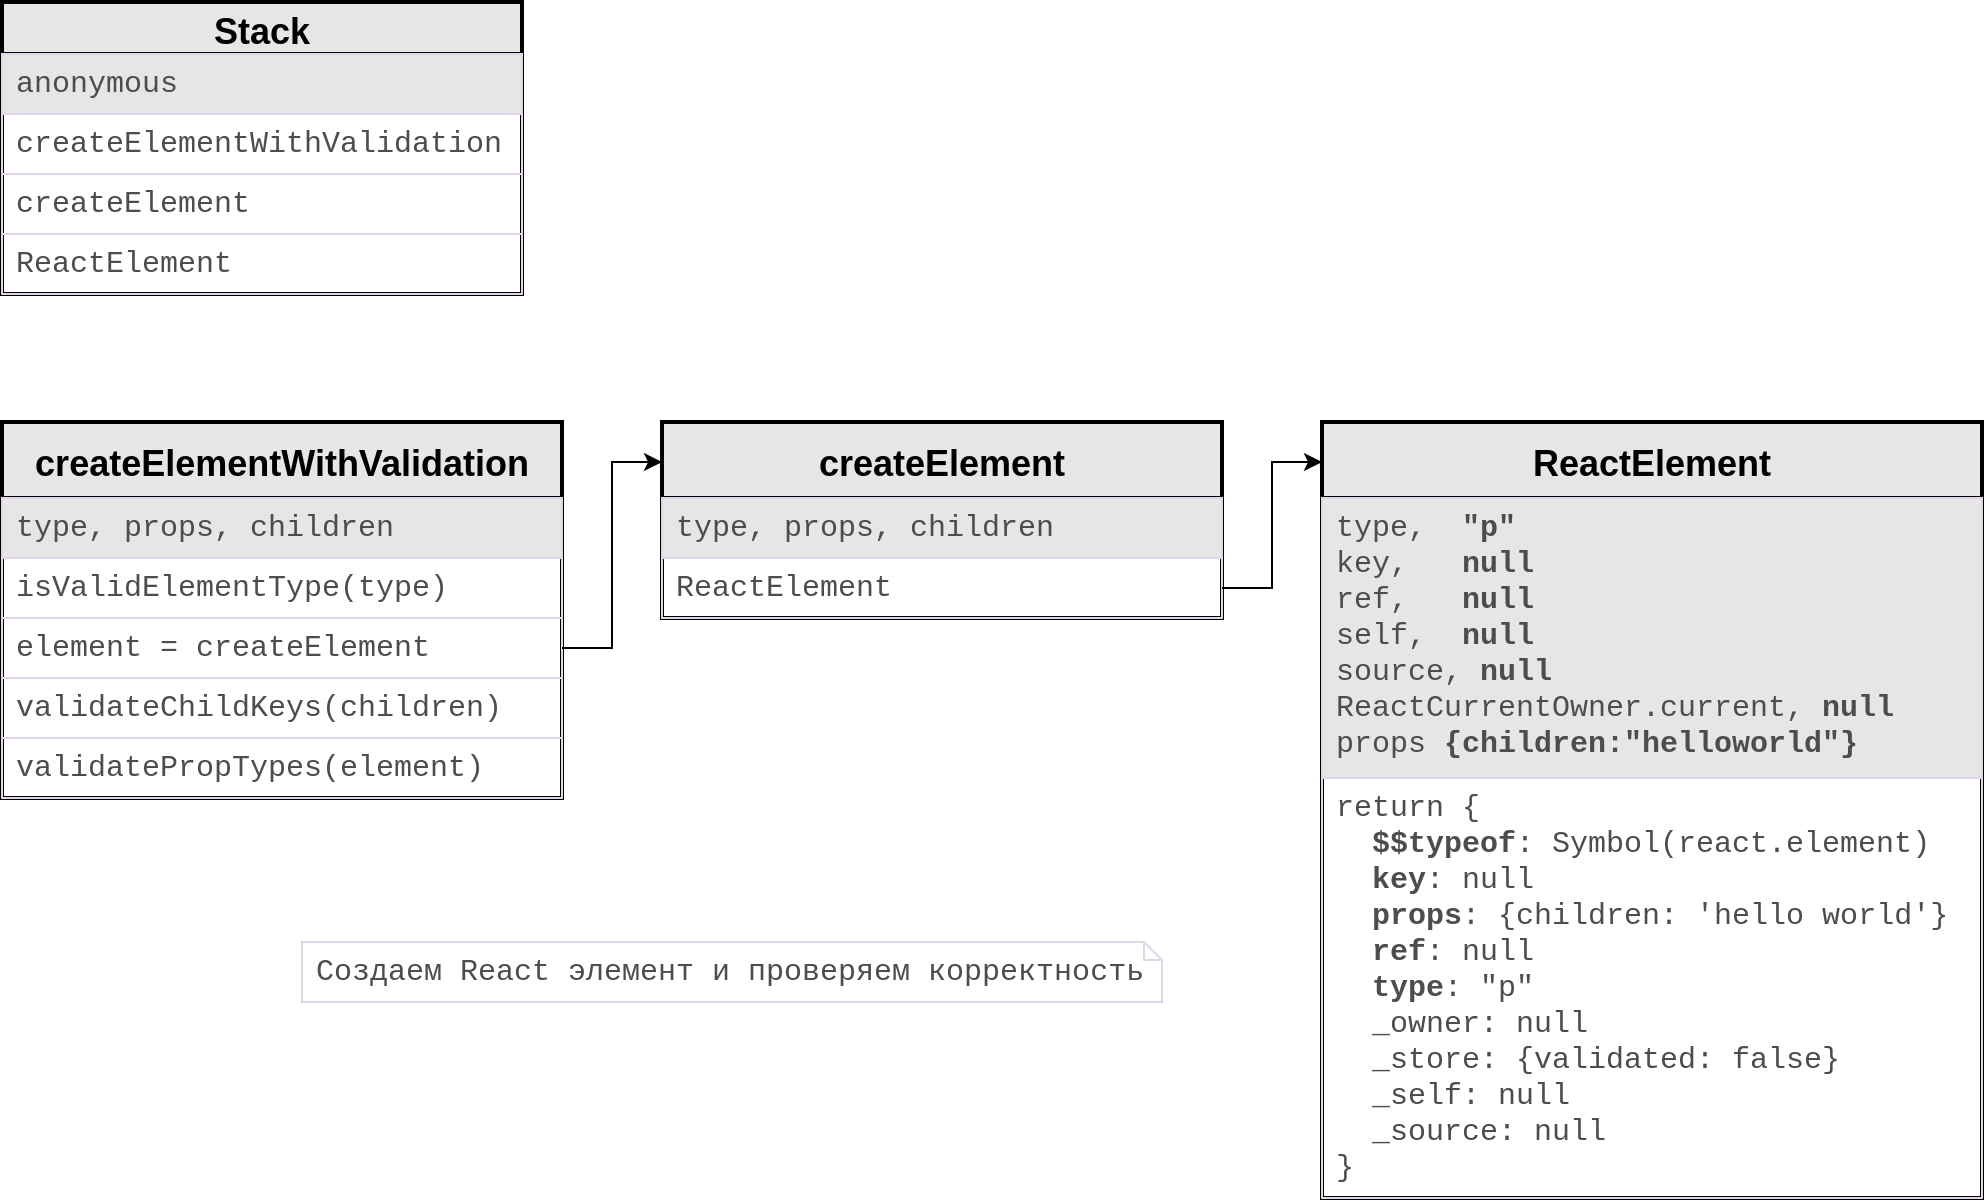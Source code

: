 <mxfile version="13.7.9" type="device" pages="4"><diagram id="ZM4pMeEWNtHRRwIlA727" name="createElement"><mxGraphModel dx="1474" dy="599" grid="1" gridSize="10" guides="1" tooltips="1" connect="1" arrows="1" fold="1" page="0" pageScale="1" pageWidth="827" pageHeight="1169" math="0" shadow="0"><root><mxCell id="cbXLIhAXUEu11cZX69fd-0"/><mxCell id="cbXLIhAXUEu11cZX69fd-1" parent="cbXLIhAXUEu11cZX69fd-0"/><mxCell id="cbXLIhAXUEu11cZX69fd-2" value="createElementWithValidation" style="swimlane;fontStyle=1;childLayout=stackLayout;horizontal=1;startSize=38;fillColor=#E6E6E6;horizontalStack=0;resizeParent=1;resizeParentMax=0;resizeLast=0;collapsible=1;marginBottom=0;labelBackgroundColor=none;swimlaneFillColor=#ffffff;strokeWidth=2;glass=0;fontSize=18;autosize=1;" parent="cbXLIhAXUEu11cZX69fd-1" vertex="1"><mxGeometry x="190" y="490" width="280" height="188" as="geometry"/></mxCell><mxCell id="cbXLIhAXUEu11cZX69fd-3" value="type, props, children" style="shape=note;whiteSpace=wrap;html=1;size=0;verticalAlign=top;align=left;spacingTop=-6;fontSize=15;overflow=hidden;strokeColor=#E1D5E7;autosize=1;spacingTop=0;spacingLeft=5;spacingRight=0;spacingBottom=10;fontColor=#4D4D4D;fontFamily=Courier New;fontStyle=0;fillColor=#E6E6E6;" parent="cbXLIhAXUEu11cZX69fd-2" vertex="1"><mxGeometry y="38" width="280" height="30" as="geometry"/></mxCell><mxCell id="cbXLIhAXUEu11cZX69fd-4" value="isValidElementType(type)" style="shape=note;whiteSpace=wrap;html=1;size=0;verticalAlign=top;align=left;spacingTop=-6;fontSize=15;overflow=hidden;strokeColor=#E1D5E7;autosize=1;spacingTop=0;spacingLeft=5;spacingRight=0;spacingBottom=10;fontColor=#4D4D4D;fontFamily=Courier New;fillColor=none;" parent="cbXLIhAXUEu11cZX69fd-2" vertex="1"><mxGeometry y="68" width="280" height="30" as="geometry"/></mxCell><mxCell id="cbXLIhAXUEu11cZX69fd-5" value="element = createElement" style="shape=note;whiteSpace=wrap;html=1;size=0;verticalAlign=top;align=left;spacingTop=-6;fontSize=15;overflow=hidden;strokeColor=#E1D5E7;autosize=1;spacingTop=0;spacingLeft=5;spacingRight=0;spacingBottom=10;fontColor=#4D4D4D;fontFamily=Courier New;fillColor=none;" parent="cbXLIhAXUEu11cZX69fd-2" vertex="1"><mxGeometry y="98" width="280" height="30" as="geometry"/></mxCell><mxCell id="cbXLIhAXUEu11cZX69fd-6" value="validateChildKeys(children)" style="shape=note;whiteSpace=wrap;html=1;size=0;verticalAlign=top;align=left;spacingTop=-6;fontSize=15;overflow=hidden;strokeColor=#E1D5E7;autosize=1;spacingTop=0;spacingLeft=5;spacingRight=0;spacingBottom=10;fontColor=#4D4D4D;fontFamily=Courier New;fillColor=none;" parent="cbXLIhAXUEu11cZX69fd-2" vertex="1"><mxGeometry y="128" width="280" height="30" as="geometry"/></mxCell><mxCell id="cbXLIhAXUEu11cZX69fd-7" value="validatePropTypes(element)" style="shape=note;whiteSpace=wrap;html=1;size=0;verticalAlign=top;align=left;spacingTop=-6;fontSize=15;overflow=hidden;strokeColor=#E1D5E7;autosize=1;spacingTop=0;spacingLeft=5;spacingRight=0;spacingBottom=10;fontColor=#4D4D4D;fontFamily=Courier New;fillColor=none;" parent="cbXLIhAXUEu11cZX69fd-2" vertex="1"><mxGeometry y="158" width="280" height="30" as="geometry"/></mxCell><mxCell id="cbXLIhAXUEu11cZX69fd-8" value="createElement" style="swimlane;fontStyle=1;childLayout=stackLayout;horizontal=1;startSize=38;fillColor=#E6E6E6;horizontalStack=0;resizeParent=1;resizeParentMax=0;resizeLast=0;collapsible=1;marginBottom=0;labelBackgroundColor=none;swimlaneFillColor=#ffffff;strokeWidth=2;glass=0;fontSize=18;autosize=1;" parent="cbXLIhAXUEu11cZX69fd-1" vertex="1"><mxGeometry x="520" y="490" width="280.0" height="98" as="geometry"/></mxCell><mxCell id="cbXLIhAXUEu11cZX69fd-9" value="type, props, children" style="shape=note;whiteSpace=wrap;html=1;size=0;verticalAlign=top;align=left;spacingTop=-6;fontSize=15;overflow=hidden;strokeColor=#E1D5E7;autosize=1;spacingTop=0;spacingLeft=5;spacingRight=0;spacingBottom=10;fontColor=#4D4D4D;fontFamily=Courier New;fontStyle=0;fillColor=#E6E6E6;" parent="cbXLIhAXUEu11cZX69fd-8" vertex="1"><mxGeometry y="38" width="280.0" height="30" as="geometry"/></mxCell><mxCell id="cbXLIhAXUEu11cZX69fd-10" value="ReactElement" style="shape=note;whiteSpace=wrap;html=1;size=0;verticalAlign=top;align=left;spacingTop=-6;fontSize=15;overflow=hidden;strokeColor=#E1D5E7;autosize=1;spacingTop=0;spacingLeft=5;spacingRight=0;spacingBottom=10;fontColor=#4D4D4D;fontFamily=Courier New;fillColor=none;" parent="cbXLIhAXUEu11cZX69fd-8" vertex="1"><mxGeometry y="68" width="280.0" height="30" as="geometry"/></mxCell><mxCell id="cbXLIhAXUEu11cZX69fd-11" value="ReactElement" style="swimlane;fontStyle=1;childLayout=stackLayout;horizontal=1;startSize=38;fillColor=#E6E6E6;horizontalStack=0;resizeParent=1;resizeParentMax=0;resizeLast=0;collapsible=1;marginBottom=0;labelBackgroundColor=none;swimlaneFillColor=#ffffff;strokeWidth=2;glass=0;fontSize=18;autosize=1;" parent="cbXLIhAXUEu11cZX69fd-1" vertex="1"><mxGeometry x="850" y="490" width="330" height="388" as="geometry"/></mxCell><mxCell id="cbXLIhAXUEu11cZX69fd-12" value="type,&amp;nbsp; &lt;b&gt;&quot;p&quot;&lt;/b&gt;&lt;br&gt;key,&amp;nbsp; &amp;nbsp;&lt;b&gt;null&lt;/b&gt;&lt;br&gt;ref,&amp;nbsp; &amp;nbsp;&lt;b&gt;null&lt;/b&gt;&lt;br&gt;self,&amp;nbsp; &lt;b&gt;null&lt;/b&gt;&amp;nbsp;&lt;br&gt;source, &lt;b&gt;null&lt;/b&gt;&lt;br&gt;ReactCurrentOwner.current, &lt;b&gt;null&lt;/b&gt;&lt;br&gt;props &lt;b&gt;{children:&quot;helloworld&quot;}&lt;/b&gt;" style="shape=note;whiteSpace=wrap;html=1;size=0;verticalAlign=top;align=left;spacingTop=-6;fontSize=15;overflow=hidden;strokeColor=#E1D5E7;autosize=1;spacingTop=0;spacingLeft=5;spacingRight=0;spacingBottom=10;fontColor=#4D4D4D;fontFamily=Courier New;fontStyle=0;fillColor=#E6E6E6;" parent="cbXLIhAXUEu11cZX69fd-11" vertex="1"><mxGeometry y="38" width="330" height="140" as="geometry"/></mxCell><mxCell id="cbXLIhAXUEu11cZX69fd-13" value="&lt;div&gt;return {&lt;/div&gt;&lt;div&gt;&amp;nbsp; &lt;b&gt;$$typeof&lt;/b&gt;: Symbol(react.element)&lt;/div&gt;&lt;div&gt;&amp;nbsp; &lt;b&gt;key&lt;/b&gt;: null&lt;/div&gt;&lt;div&gt;&amp;nbsp; &lt;b&gt;props&lt;/b&gt;: {children: 'hello world'}&lt;/div&gt;&lt;div&gt;&amp;nbsp; &lt;b&gt;ref&lt;/b&gt;: null&lt;/div&gt;&lt;div&gt;&amp;nbsp; &lt;b&gt;type&lt;/b&gt;: &quot;p&quot;&lt;/div&gt;&lt;div&gt;&amp;nbsp; _owner: null&lt;/div&gt;&lt;div&gt;&amp;nbsp; _store: {validated: false}&lt;/div&gt;&lt;div&gt;&amp;nbsp; _self: null&lt;/div&gt;&lt;div&gt;&amp;nbsp; _source: null&lt;/div&gt;&lt;div&gt;}&lt;br&gt;&lt;/div&gt;" style="shape=note;whiteSpace=wrap;html=1;size=0;verticalAlign=top;align=left;spacingTop=-6;fontSize=15;overflow=hidden;strokeColor=#E1D5E7;autosize=1;spacingTop=0;spacingLeft=5;spacingRight=0;spacingBottom=10;fontColor=#4D4D4D;fontFamily=Courier New;fillColor=none;" parent="cbXLIhAXUEu11cZX69fd-11" vertex="1"><mxGeometry y="178" width="330" height="210" as="geometry"/></mxCell><mxCell id="cbXLIhAXUEu11cZX69fd-14" style="edgeStyle=orthogonalEdgeStyle;rounded=0;orthogonalLoop=1;jettySize=auto;html=1;fontSize=15;fontColor=#4D4D4D;" parent="cbXLIhAXUEu11cZX69fd-1" source="cbXLIhAXUEu11cZX69fd-5" target="cbXLIhAXUEu11cZX69fd-8" edge="1"><mxGeometry relative="1" as="geometry"><Array as="points"><mxPoint x="495" y="603"/><mxPoint x="495" y="510"/></Array></mxGeometry></mxCell><mxCell id="cbXLIhAXUEu11cZX69fd-15" style="edgeStyle=orthogonalEdgeStyle;rounded=0;orthogonalLoop=1;jettySize=auto;html=1;fontSize=15;fontColor=#4D4D4D;" parent="cbXLIhAXUEu11cZX69fd-1" source="cbXLIhAXUEu11cZX69fd-10" target="cbXLIhAXUEu11cZX69fd-11" edge="1"><mxGeometry relative="1" as="geometry"><Array as="points"><mxPoint x="825" y="573"/><mxPoint x="825" y="510"/></Array></mxGeometry></mxCell><mxCell id="cbXLIhAXUEu11cZX69fd-16" value="Создаем React элемент и проверяем корректность" style="shape=note;whiteSpace=wrap;html=1;size=9;verticalAlign=top;align=left;spacingTop=-6;fontSize=15;overflow=hidden;strokeColor=#E1D5E7;autosize=1;spacingTop=0;spacingLeft=5;spacingRight=0;spacingBottom=10;fontColor=#4D4D4D;fontFamily=Courier New;labelBackgroundColor=none;gradientColor=none;" parent="cbXLIhAXUEu11cZX69fd-1" vertex="1"><mxGeometry x="340" y="750" width="430" height="30" as="geometry"/></mxCell><mxCell id="cbXLIhAXUEu11cZX69fd-17" value="Stack" style="swimlane;fontStyle=1;childLayout=stackLayout;horizontal=1;startSize=26;fillColor=#E6E6E6;horizontalStack=0;resizeParent=1;resizeParentMax=0;resizeLast=0;collapsible=1;marginBottom=0;labelBackgroundColor=none;swimlaneFillColor=#ffffff;strokeWidth=2;glass=0;fontSize=18;autosize=1;" parent="cbXLIhAXUEu11cZX69fd-1" vertex="1"><mxGeometry x="190" y="280" width="260" height="146" as="geometry"/></mxCell><mxCell id="cbXLIhAXUEu11cZX69fd-18" value="anonymous" style="shape=note;whiteSpace=wrap;html=1;size=0;verticalAlign=top;align=left;spacingTop=-6;fontSize=15;overflow=hidden;strokeColor=#E1D5E7;autosize=1;spacingTop=0;spacingLeft=5;spacingRight=0;spacingBottom=10;fontColor=#4D4D4D;fontFamily=Courier New;fontStyle=0;fillColor=#E6E6E6;" parent="cbXLIhAXUEu11cZX69fd-17" vertex="1"><mxGeometry y="26" width="260" height="30" as="geometry"/></mxCell><mxCell id="cbXLIhAXUEu11cZX69fd-19" value="createElementWithValidation" style="shape=note;whiteSpace=wrap;html=1;size=0;verticalAlign=top;align=left;spacingTop=-6;fontSize=15;overflow=hidden;strokeColor=#E1D5E7;autosize=1;spacingTop=0;spacingLeft=5;spacingRight=0;spacingBottom=10;fontColor=#4D4D4D;fontFamily=Courier New;fillColor=none;" parent="cbXLIhAXUEu11cZX69fd-17" vertex="1"><mxGeometry y="56" width="260" height="30" as="geometry"/></mxCell><mxCell id="cbXLIhAXUEu11cZX69fd-20" value="createElement" style="shape=note;whiteSpace=wrap;html=1;size=0;verticalAlign=top;align=left;spacingTop=-6;fontSize=15;overflow=hidden;strokeColor=#E1D5E7;autosize=1;spacingTop=0;spacingLeft=5;spacingRight=0;spacingBottom=10;fontColor=#4D4D4D;fontFamily=Courier New;fillColor=none;" parent="cbXLIhAXUEu11cZX69fd-17" vertex="1"><mxGeometry y="86" width="260" height="30" as="geometry"/></mxCell><mxCell id="cbXLIhAXUEu11cZX69fd-21" value="ReactElement" style="shape=note;whiteSpace=wrap;html=1;size=0;verticalAlign=top;align=left;spacingTop=-6;fontSize=15;overflow=hidden;strokeColor=#E1D5E7;autosize=1;spacingTop=0;spacingLeft=5;spacingRight=0;spacingBottom=10;fontColor=#4D4D4D;fontFamily=Courier New;fillColor=none;" parent="cbXLIhAXUEu11cZX69fd-17" vertex="1"><mxGeometry y="116" width="260" height="30" as="geometry"/></mxCell></root></mxGraphModel></diagram><diagram id="rkFp1Lt0Hak1QKKC9klU" name="reactRoot"><mxGraphModel dx="888" dy="3648" grid="1" gridSize="10" guides="1" tooltips="1" connect="1" arrows="1" fold="1" page="0" pageScale="1" pageWidth="827" pageHeight="1169" math="0" shadow="0"><root><mxCell id="y5LAi7FtmdnLjq_eBr63-0"/><mxCell id="y5LAi7FtmdnLjq_eBr63-1" parent="y5LAi7FtmdnLjq_eBr63-0"/><mxCell id="y5LAi7FtmdnLjq_eBr63-2" value="" style="group" parent="y5LAi7FtmdnLjq_eBr63-1" vertex="1" connectable="0"><mxGeometry x="1220" y="-2288.82" width="375" height="40" as="geometry"/></mxCell><mxCell id="y5LAi7FtmdnLjq_eBr63-3" value="ReactDOM.render" style="shape=ext;double=1;rounded=0;whiteSpace=wrap;html=1;shadow=1;glass=0;comic=0;labelBackgroundColor=none;strokeColor=#B3B3B3;strokeWidth=2;gradientColor=none;fontSize=20;autosize=1;spacing=5;fontStyle=1" parent="y5LAi7FtmdnLjq_eBr63-2" vertex="1"><mxGeometry width="190" height="40" as="geometry"/></mxCell><mxCell id="y5LAi7FtmdnLjq_eBr63-4" value="( el ," style="shape=ext;double=1;rounded=0;whiteSpace=wrap;html=1;shadow=1;glass=0;comic=0;labelBackgroundColor=none;strokeColor=#B3B3B3;strokeWidth=2;gradientColor=none;fontSize=20;autosize=1;spacing=5;fontStyle=1" parent="y5LAi7FtmdnLjq_eBr63-2" vertex="1"><mxGeometry x="185" width="70" height="40" as="geometry"/></mxCell><mxCell id="y5LAi7FtmdnLjq_eBr63-5" value="&amp;nbsp;container)" style="shape=ext;double=1;rounded=0;whiteSpace=wrap;html=1;shadow=1;glass=0;comic=0;labelBackgroundColor=none;strokeColor=#B3B3B3;strokeWidth=2;gradientColor=none;fontSize=20;autosize=1;spacing=5;fontStyle=1" parent="y5LAi7FtmdnLjq_eBr63-2" vertex="1"><mxGeometry x="245" width="130" height="40" as="geometry"/></mxCell><mxCell id="y5LAi7FtmdnLjq_eBr63-6" value="reactRootContainer" style="edgeStyle=orthogonalEdgeStyle;rounded=0;orthogonalLoop=1;jettySize=auto;html=1;fontSize=16;fontStyle=2" parent="y5LAi7FtmdnLjq_eBr63-1" source="y5LAi7FtmdnLjq_eBr63-5" target="y5LAi7FtmdnLjq_eBr63-20" edge="1"><mxGeometry relative="1" as="geometry"><Array as="points"><mxPoint x="1630" y="-2258.82"/><mxPoint x="1630" y="-2258.82"/></Array></mxGeometry></mxCell><mxCell id="y5LAi7FtmdnLjq_eBr63-7" value="internalRoot" style="edgeStyle=orthogonalEdgeStyle;rounded=0;orthogonalLoop=1;jettySize=auto;html=1;fontSize=16;fontStyle=2;" parent="y5LAi7FtmdnLjq_eBr63-1" source="y5LAi7FtmdnLjq_eBr63-20" target="y5LAi7FtmdnLjq_eBr63-22" edge="1"><mxGeometry relative="1" as="geometry"/></mxCell><mxCell id="y5LAi7FtmdnLjq_eBr63-8" value="current" style="edgeStyle=orthogonalEdgeStyle;rounded=0;orthogonalLoop=1;jettySize=auto;html=1;fontSize=16;fontStyle=2;" parent="y5LAi7FtmdnLjq_eBr63-1" source="y5LAi7FtmdnLjq_eBr63-22" target="y5LAi7FtmdnLjq_eBr63-24" edge="1"><mxGeometry relative="1" as="geometry"><Array as="points"><mxPoint x="1885" y="-1993.82"/><mxPoint x="1885" y="-1993.82"/></Array></mxGeometry></mxCell><mxCell id="y5LAi7FtmdnLjq_eBr63-9" style="edgeStyle=orthogonalEdgeStyle;rounded=0;orthogonalLoop=1;jettySize=auto;html=1;fontSize=20;" parent="y5LAi7FtmdnLjq_eBr63-1" source="y5LAi7FtmdnLjq_eBr63-22" target="y5LAi7FtmdnLjq_eBr63-5" edge="1"><mxGeometry relative="1" as="geometry"><Array as="points"><mxPoint x="1575" y="-2133.82"/></Array></mxGeometry></mxCell><mxCell id="y5LAi7FtmdnLjq_eBr63-10" value="containerInfo" style="edgeLabel;html=1;align=center;verticalAlign=middle;resizable=0;points=[];fontSize=16;rounded=0;fontStyle=2;strokeColor=#000000;endArrow=classic;" parent="y5LAi7FtmdnLjq_eBr63-9" vertex="1" connectable="0"><mxGeometry x="-0.361" y="1" relative="1" as="geometry"><mxPoint as="offset"/></mxGeometry></mxCell><mxCell id="y5LAi7FtmdnLjq_eBr63-11" value="stateNode" style="edgeStyle=orthogonalEdgeStyle;rounded=0;orthogonalLoop=1;jettySize=auto;html=1;fontSize=16;fontStyle=2;" parent="y5LAi7FtmdnLjq_eBr63-1" source="y5LAi7FtmdnLjq_eBr63-24" target="y5LAi7FtmdnLjq_eBr63-22" edge="1"><mxGeometry relative="1" as="geometry"><Array as="points"><mxPoint x="2055" y="-1963.82"/><mxPoint x="2055" y="-1963.82"/></Array></mxGeometry></mxCell><mxCell id="y5LAi7FtmdnLjq_eBr63-12" value="child" style="edgeStyle=orthogonalEdgeStyle;rounded=0;orthogonalLoop=1;jettySize=auto;html=1;fontSize=16;fontStyle=2;" parent="y5LAi7FtmdnLjq_eBr63-1" source="y5LAi7FtmdnLjq_eBr63-24" target="y5LAi7FtmdnLjq_eBr63-26" edge="1"><mxGeometry x="-0.515" relative="1" as="geometry"><Array as="points"><mxPoint x="1575" y="-1885.82"/><mxPoint x="1575" y="-2095.82"/></Array><mxPoint as="offset"/></mxGeometry></mxCell><mxCell id="y5LAi7FtmdnLjq_eBr63-13" value="stateNode" style="edgeStyle=orthogonalEdgeStyle;rounded=0;orthogonalLoop=1;jettySize=auto;html=1;fontSize=16;fontStyle=2;" parent="y5LAi7FtmdnLjq_eBr63-1" source="y5LAi7FtmdnLjq_eBr63-26" target="y5LAi7FtmdnLjq_eBr63-28" edge="1"><mxGeometry relative="1" as="geometry"/></mxCell><mxCell id="y5LAi7FtmdnLjq_eBr63-14" style="edgeStyle=orthogonalEdgeStyle;rounded=0;orthogonalLoop=1;jettySize=auto;html=1;fontSize=20;dashed=1;" parent="y5LAi7FtmdnLjq_eBr63-1" source="y5LAi7FtmdnLjq_eBr63-26" target="y5LAi7FtmdnLjq_eBr63-4" edge="1"><mxGeometry relative="1" as="geometry"/></mxCell><mxCell id="y5LAi7FtmdnLjq_eBr63-15" style="edgeStyle=orthogonalEdgeStyle;rounded=0;orthogonalLoop=1;jettySize=auto;html=1;fontSize=20;" parent="y5LAi7FtmdnLjq_eBr63-1" source="y5LAi7FtmdnLjq_eBr63-16" target="y5LAi7FtmdnLjq_eBr63-4" edge="1"><mxGeometry relative="1" as="geometry"><Array as="points"><mxPoint x="1440" y="-2318.82"/></Array></mxGeometry></mxCell><mxCell id="y5LAi7FtmdnLjq_eBr63-16" value="Что отрисовываем - &lt;br&gt;React элемент" style="shape=note;whiteSpace=wrap;html=1;size=9;verticalAlign=top;align=left;spacingTop=-6;fontSize=16;overflow=hidden;strokeColor=#E1D5E7;autosize=1;spacingTop=0;spacingLeft=5;spacingRight=0;spacingBottom=10;fontColor=#4D4D4D;fontFamily=Courier New;fontStyle=0" parent="y5LAi7FtmdnLjq_eBr63-1" vertex="1"><mxGeometry x="1220" y="-2349.82" width="190" height="50" as="geometry"/></mxCell><mxCell id="y5LAi7FtmdnLjq_eBr63-17" value="Куда отрисовываем -&amp;nbsp;&lt;br&gt;Dom узел" style="shape=note;whiteSpace=wrap;html=1;size=9;verticalAlign=top;align=left;spacingTop=-6;fontSize=16;overflow=hidden;strokeColor=#E1D5E7;autosize=1;spacingTop=0;spacingLeft=5;spacingRight=0;spacingBottom=10;fontColor=#4D4D4D;fontFamily=Courier New;fontStyle=0" parent="y5LAi7FtmdnLjq_eBr63-1" vertex="1"><mxGeometry x="1450" y="-2349.82" width="210" height="50" as="geometry"/></mxCell><mxCell id="y5LAi7FtmdnLjq_eBr63-18" value="" style="edgeStyle=orthogonalEdgeStyle;rounded=0;orthogonalLoop=1;jettySize=auto;html=1;fontSize=16;fontStyle=2;" parent="y5LAi7FtmdnLjq_eBr63-1" source="y5LAi7FtmdnLjq_eBr63-5" target="y5LAi7FtmdnLjq_eBr63-24" edge="1"><mxGeometry relative="1" as="geometry"><Array as="points"><mxPoint x="1690" y="-2288.82"/><mxPoint x="1690" y="-2408.82"/><mxPoint x="2230" y="-2408.82"/><mxPoint x="2230" y="-1885.82"/></Array></mxGeometry></mxCell><mxCell id="y5LAi7FtmdnLjq_eBr63-19" value="__reactContainere$jsu5tpy9haj" style="edgeLabel;html=1;align=center;verticalAlign=middle;resizable=0;points=[];fontSize=16;" parent="y5LAi7FtmdnLjq_eBr63-18" vertex="1" connectable="0"><mxGeometry x="0.398" y="-1" relative="1" as="geometry"><mxPoint x="-279.06" y="-226.18" as="offset"/></mxGeometry></mxCell><mxCell id="y5LAi7FtmdnLjq_eBr63-20" value="ReactRootContainer" style="swimlane;fontStyle=1;childLayout=stackLayout;horizontal=1;startSize=26;fillColor=#E6E6E6;horizontalStack=0;resizeParent=1;resizeParentMax=0;resizeLast=0;collapsible=1;marginBottom=0;labelBackgroundColor=none;gradientColor=#ffffff;swimlaneFillColor=#FFFFFF;strokeWidth=2;glass=0;fontSize=18;" parent="y5LAi7FtmdnLjq_eBr63-1" vertex="1"><mxGeometry x="1825" y="-2349.82" width="280" height="96" as="geometry"/></mxCell><mxCell id="y5LAi7FtmdnLjq_eBr63-21" value="База управления \ стартовый&lt;br&gt;объект, с чего начинается&lt;br&gt;работа с виртуальным домом&amp;nbsp;" style="shape=note;whiteSpace=wrap;html=1;size=9;verticalAlign=top;align=left;spacingTop=-6;fontSize=16;overflow=hidden;strokeColor=#E1D5E7;autosize=1;spacingTop=0;spacingLeft=5;spacingRight=0;spacingBottom=10;fontColor=#4D4D4D;fontFamily=Courier New;fontStyle=1" parent="y5LAi7FtmdnLjq_eBr63-20" vertex="1"><mxGeometry y="26" width="280" height="70" as="geometry"/></mxCell><mxCell id="y5LAi7FtmdnLjq_eBr63-22" value="FiberRoot" style="swimlane;fontStyle=1;childLayout=stackLayout;horizontal=1;startSize=26;fillColor=#E6E6E6;horizontalStack=0;resizeParent=1;resizeParentMax=0;resizeLast=0;collapsible=1;marginBottom=0;labelBackgroundColor=none;gradientColor=#ffffff;swimlaneFillColor=#FFFFFF;strokeWidth=2;glass=0;fontSize=18;" parent="y5LAi7FtmdnLjq_eBr63-1" vertex="1"><mxGeometry x="1825" y="-2153.82" width="280" height="116" as="geometry"/></mxCell><mxCell id="y5LAi7FtmdnLjq_eBr63-23" value="Корень файберовой нити.&amp;nbsp;&lt;br&gt;Позволяет переключаться с&lt;br&gt;current tree на &lt;br&gt;workInProgress tree" style="shape=note;whiteSpace=wrap;html=1;size=9;verticalAlign=top;align=left;spacingTop=-6;fontSize=16;overflow=hidden;strokeColor=#E1D5E7;autosize=1;spacingTop=0;spacingLeft=5;spacingRight=0;spacingBottom=10;fontColor=#4D4D4D;fontFamily=Courier New;fontStyle=1" parent="y5LAi7FtmdnLjq_eBr63-22" vertex="1"><mxGeometry y="26" width="280" height="90" as="geometry"/></mxCell><mxCell id="y5LAi7FtmdnLjq_eBr63-24" value="RootFiber (HostRoot)" style="swimlane;fontStyle=1;childLayout=stackLayout;horizontal=1;startSize=26;fillColor=#E6E6E6;horizontalStack=0;resizeParent=1;resizeParentMax=0;resizeLast=0;collapsible=1;marginBottom=0;labelBackgroundColor=none;gradientColor=#ffffff;swimlaneFillColor=#FFFFFF;strokeWidth=2;glass=0;fontSize=18;" parent="y5LAi7FtmdnLjq_eBr63-1" vertex="1"><mxGeometry x="1795" y="-1943.82" width="310" height="116" as="geometry"/></mxCell><mxCell id="y5LAi7FtmdnLjq_eBr63-25" value="Стартовый специальный файбер,&amp;nbsp;&lt;br&gt;от которого начинается &lt;br&gt;построение виртуального дома &lt;br&gt;из других файберовых нод" style="shape=note;whiteSpace=wrap;html=1;size=9;verticalAlign=top;align=left;spacingTop=-6;fontSize=16;overflow=hidden;strokeColor=#E1D5E7;autosize=1;spacingTop=0;spacingLeft=5;spacingRight=0;spacingBottom=10;fontColor=#4D4D4D;fontFamily=Courier New;fontStyle=1" parent="y5LAi7FtmdnLjq_eBr63-24" vertex="1"><mxGeometry y="26" width="310" height="90" as="geometry"/></mxCell><mxCell id="y5LAi7FtmdnLjq_eBr63-26" value="FiberNode for el" style="swimlane;fontStyle=1;childLayout=stackLayout;horizontal=1;startSize=26;fillColor=#E6E6E6;horizontalStack=0;resizeParent=1;resizeParentMax=0;resizeLast=0;collapsible=1;marginBottom=0;labelBackgroundColor=none;gradientColor=#ffffff;swimlaneFillColor=#FFFFFF;strokeWidth=2;glass=0;fontSize=18;" parent="y5LAi7FtmdnLjq_eBr63-1" vertex="1"><mxGeometry x="1220" y="-2133.82" width="290" height="76" as="geometry"/></mxCell><mxCell id="y5LAi7FtmdnLjq_eBr63-27" value="Файбер нода, соответствующая&lt;br&gt;React элементу el" style="shape=note;whiteSpace=wrap;html=1;size=9;verticalAlign=top;align=left;spacingTop=-6;fontSize=16;overflow=hidden;strokeColor=#E1D5E7;autosize=1;spacingTop=0;spacingLeft=5;spacingRight=0;spacingBottom=10;fontColor=#4D4D4D;fontFamily=Courier New;fontStyle=1" parent="y5LAi7FtmdnLjq_eBr63-26" vertex="1"><mxGeometry y="26" width="290" height="50" as="geometry"/></mxCell><mxCell id="y5LAi7FtmdnLjq_eBr63-28" value="Dom node for el" style="swimlane;fontStyle=1;childLayout=stackLayout;horizontal=1;startSize=26;fillColor=#E6E6E6;horizontalStack=0;resizeParent=1;resizeParentMax=0;resizeLast=0;collapsible=1;marginBottom=0;labelBackgroundColor=none;gradientColor=#ffffff;swimlaneFillColor=#FFFFFF;strokeWidth=2;glass=0;fontSize=18;" parent="y5LAi7FtmdnLjq_eBr63-1" vertex="1"><mxGeometry x="1220" y="-1933.82" width="290" height="96" as="geometry"/></mxCell><mxCell id="y5LAi7FtmdnLjq_eBr63-29" value="Dom узел, соответствующий&lt;br&gt;React элементу el и его&lt;br&gt;файберовой ноде" style="shape=note;whiteSpace=wrap;html=1;size=9;verticalAlign=top;align=left;spacingTop=-6;fontSize=16;overflow=hidden;strokeColor=#E1D5E7;autosize=1;spacingTop=0;spacingLeft=5;spacingRight=0;spacingBottom=10;fontColor=#4D4D4D;fontFamily=Courier New;fontStyle=1" parent="y5LAi7FtmdnLjq_eBr63-28" vertex="1"><mxGeometry y="26" width="290" height="70" as="geometry"/></mxCell></root></mxGraphModel></diagram><diagram id="Bs7_lxwFs_nMWuFAHB4x" name="render-1"><mxGraphModel dx="9465" dy="4145" grid="1" gridSize="10" guides="1" tooltips="1" connect="1" arrows="1" fold="1" page="0" pageScale="1" pageWidth="850" pageHeight="1100" math="0" shadow="0"><root><mxCell id="0"/><mxCell id="1" parent="0"/><mxCell id="ChvC5zIY1E_ZfFYrSJea-4" value="narrow" style="swimlane;fontStyle=1;childLayout=stackLayout;horizontal=1;startSize=38;fillColor=#E6E6E6;horizontalStack=0;resizeParent=1;resizeParentMax=0;resizeLast=0;collapsible=1;marginBottom=0;labelBackgroundColor=none;swimlaneFillColor=#ffffff;strokeWidth=2;glass=0;fontSize=18;autosize=1;" parent="1" vertex="1"><mxGeometry x="-500" y="-909" width="240" height="118" as="geometry"><mxRectangle x="50" y="680" width="90" height="38" as="alternateBounds"/></mxGeometry></mxCell><mxCell id="ChvC5zIY1E_ZfFYrSJea-5" value="" style="shape=note;whiteSpace=wrap;html=1;size=0;verticalAlign=top;align=left;spacingTop=-6;fontSize=15;overflow=hidden;strokeColor=default;autosize=1;spacingTop=0;spacingLeft=5;spacingRight=0;spacingBottom=10;fontColor=#4D4D4D;fontFamily=Courier New;fontStyle=0;fillColor=#E6E6E6;perimeterSpacing=0;strokeWidth=2;" parent="ChvC5zIY1E_ZfFYrSJea-4" vertex="1"><mxGeometry y="38" width="240" height="40" as="geometry"/></mxCell><mxCell id="ChvC5zIY1E_ZfFYrSJea-6" value="" style="shape=note;whiteSpace=wrap;html=1;size=0;verticalAlign=top;align=left;spacingTop=-6;fontSize=15;overflow=hidden;strokeColor=#E1D5E7;autosize=1;spacingTop=0;spacingLeft=5;spacingRight=0;spacingBottom=10;fontColor=#4D4D4D;fontFamily=Courier New;fillColor=none;" parent="ChvC5zIY1E_ZfFYrSJea-4" vertex="1"><mxGeometry y="78" width="240" height="40" as="geometry"/></mxCell><mxCell id="ChvC5zIY1E_ZfFYrSJea-8" value="normal" style="swimlane;fontStyle=1;childLayout=stackLayout;horizontal=1;startSize=38;fillColor=#E6E6E6;horizontalStack=0;resizeParent=1;resizeParentMax=0;resizeLast=0;collapsible=1;marginBottom=0;labelBackgroundColor=none;swimlaneFillColor=#ffffff;strokeWidth=2;glass=0;fontSize=18;autosize=1;" parent="1" vertex="1"><mxGeometry x="-220" y="-909" width="360" height="118" as="geometry"><mxRectangle x="50" y="680" width="90" height="38" as="alternateBounds"/></mxGeometry></mxCell><mxCell id="ChvC5zIY1E_ZfFYrSJea-9" value="" style="shape=note;whiteSpace=wrap;html=1;size=0;verticalAlign=top;align=left;spacingTop=-6;fontSize=15;overflow=hidden;strokeColor=default;autosize=1;spacingTop=0;spacingLeft=5;spacingRight=0;spacingBottom=10;fontColor=#4D4D4D;fontFamily=Courier New;fontStyle=0;fillColor=#E6E6E6;perimeterSpacing=0;strokeWidth=2;" parent="ChvC5zIY1E_ZfFYrSJea-8" vertex="1"><mxGeometry y="38" width="360" height="40" as="geometry"/></mxCell><mxCell id="ChvC5zIY1E_ZfFYrSJea-10" value="" style="shape=note;whiteSpace=wrap;html=1;size=0;verticalAlign=top;align=left;spacingTop=-6;fontSize=15;overflow=hidden;strokeColor=#E1D5E7;autosize=1;spacingTop=0;spacingLeft=5;spacingRight=0;spacingBottom=10;fontColor=#4D4D4D;fontFamily=Courier New;fillColor=none;" parent="ChvC5zIY1E_ZfFYrSJea-8" vertex="1"><mxGeometry y="78" width="360" height="40" as="geometry"/></mxCell><mxCell id="ChvC5zIY1E_ZfFYrSJea-15" value="wide" style="swimlane;fontStyle=1;childLayout=stackLayout;horizontal=1;startSize=38;fillColor=#E6E6E6;horizontalStack=0;resizeParent=1;resizeParentMax=0;resizeLast=0;collapsible=1;marginBottom=0;labelBackgroundColor=none;swimlaneFillColor=#ffffff;strokeWidth=2;glass=0;fontSize=18;autosize=1;" parent="1" vertex="1"><mxGeometry x="180" y="-909" width="640" height="118" as="geometry"><mxRectangle x="50" y="680" width="90" height="38" as="alternateBounds"/></mxGeometry></mxCell><mxCell id="ChvC5zIY1E_ZfFYrSJea-16" value="" style="shape=note;whiteSpace=wrap;html=1;size=0;verticalAlign=top;align=left;spacingTop=-6;fontSize=15;overflow=hidden;strokeColor=default;autosize=1;spacingTop=0;spacingLeft=5;spacingRight=0;spacingBottom=10;fontColor=#4D4D4D;fontFamily=Courier New;fontStyle=0;fillColor=#E6E6E6;perimeterSpacing=0;strokeWidth=2;" parent="ChvC5zIY1E_ZfFYrSJea-15" vertex="1"><mxGeometry y="38" width="640" height="40" as="geometry"/></mxCell><mxCell id="ChvC5zIY1E_ZfFYrSJea-17" value="" style="shape=note;whiteSpace=wrap;html=1;size=0;verticalAlign=top;align=left;spacingTop=-6;fontSize=15;overflow=hidden;strokeColor=#E1D5E7;autosize=1;spacingTop=0;spacingLeft=5;spacingRight=0;spacingBottom=10;fontColor=#4D4D4D;fontFamily=Courier New;fillColor=none;" parent="ChvC5zIY1E_ZfFYrSJea-15" vertex="1"><mxGeometry y="78" width="640" height="40" as="geometry"/></mxCell><mxCell id="rsavLLqMiLURkc98TFaU-11" value="legacyRenderSubtreeIntoContainer" style="swimlane;fontStyle=1;childLayout=stackLayout;horizontal=1;startSize=38;fillColor=#E6E6E6;horizontalStack=0;resizeParent=1;resizeParentMax=0;resizeLast=0;collapsible=1;marginBottom=0;labelBackgroundColor=none;swimlaneFillColor=#ffffff;strokeWidth=2;glass=0;fontSize=18;autosize=1;" parent="1" vertex="1"><mxGeometry x="-1320" y="-279" width="640" height="568" as="geometry"><mxRectangle x="560" y="680" width="330" height="38" as="alternateBounds"/></mxGeometry></mxCell><mxCell id="rsavLLqMiLURkc98TFaU-12" value="parentComponent,&amp;nbsp; null&lt;br&gt;children,&amp;nbsp; &amp;nbsp; &amp;nbsp; &amp;nbsp; &amp;nbsp;React element&lt;br&gt;container,&amp;nbsp; &amp;nbsp; &amp;nbsp; &amp;nbsp;&amp;nbsp;div#root&lt;br&gt;forceHydrate,&amp;nbsp; &amp;nbsp; &amp;nbsp;false&lt;br&gt;callback&amp;nbsp; &amp;nbsp; &amp;nbsp; &amp;nbsp; &amp;nbsp; undefined" style="shape=note;whiteSpace=wrap;html=1;size=0;verticalAlign=top;align=left;spacingTop=-6;fontSize=15;overflow=hidden;strokeColor=default;autosize=1;spacingTop=0;spacingLeft=5;spacingRight=0;spacingBottom=10;fontColor=#4D4D4D;fontFamily=Courier New;fontStyle=0;fillColor=#E6E6E6;perimeterSpacing=0;strokeWidth=2;" parent="rsavLLqMiLURkc98TFaU-11" vertex="1"><mxGeometry y="38" width="640" height="110" as="geometry"/></mxCell><mxCell id="rsavLLqMiLURkc98TFaU-13" value="var &lt;span style=&quot;background-color: rgb(255 , 255 , 255)&quot;&gt;root &lt;/span&gt;= container._reactRootContainer;&amp;nbsp; &amp;nbsp; &lt;font color=&quot;#a9c4eb&quot;&gt;//undefined&lt;/font&gt;&lt;br&gt;var &lt;span style=&quot;background-color: rgb(255 , 255 , 255)&quot;&gt;fiberRoot&lt;/span&gt;;" style="shape=note;whiteSpace=wrap;html=1;size=0;verticalAlign=top;align=left;spacingTop=-6;fontSize=15;overflow=hidden;strokeColor=#E1D5E7;autosize=1;spacingTop=0;spacingLeft=5;spacingRight=0;spacingBottom=10;fontColor=#4D4D4D;fontFamily=Courier New;fillColor=none;" parent="rsavLLqMiLURkc98TFaU-11" vertex="1"><mxGeometry y="148" width="640" height="50" as="geometry"/></mxCell><mxCell id="rsavLLqMiLURkc98TFaU-14" value="// Initial mount&lt;br&gt;&lt;br&gt;container._reactRootContainer&lt;span&gt;&amp;nbsp;= legacyCreateRootFromDOMContainer( &lt;br&gt;&amp;nbsp; container, &lt;br&gt;&amp;nbsp; forceHydrate&lt;br&gt;);&lt;/span&gt;&lt;br&gt;root = container._reactRootContainer&lt;span&gt;;&lt;/span&gt;&lt;br&gt;&lt;div&gt;fiberRoot = root._internalRoot;&lt;/div&gt;" style="shape=note;whiteSpace=wrap;html=1;size=0;verticalAlign=top;align=left;spacingTop=-6;fontSize=15;overflow=hidden;strokeColor=#E1D5E7;autosize=1;spacingTop=0;spacingLeft=5;spacingRight=0;spacingBottom=10;fontColor=#4D4D4D;fontFamily=Courier New;fillColor=none;" parent="rsavLLqMiLURkc98TFaU-11" vertex="1"><mxGeometry y="198" width="640" height="160" as="geometry"/></mxCell><mxCell id="rsavLLqMiLURkc98TFaU-18" value="&lt;div&gt;unbatchedUpdates(function () {&lt;/div&gt;&lt;div&gt;&amp;nbsp; updateContainer(&lt;/div&gt;&lt;div&gt;&lt;span style=&quot;&quot;&gt;&lt;/span&gt;&amp;nbsp; &amp;nbsp; children,&lt;/div&gt;&lt;div&gt;&lt;span style=&quot;&quot;&gt;&lt;/span&gt;&amp;nbsp; &amp;nbsp; fiberRoot,&lt;/div&gt;&lt;div&gt;&lt;span style=&quot;&quot;&gt;&lt;/span&gt;&amp;nbsp; &amp;nbsp; parentComponent,&lt;/div&gt;&lt;div&gt;&lt;span style=&quot;&quot;&gt;&lt;/span&gt;&amp;nbsp; &amp;nbsp; callback&lt;/div&gt;&lt;div&gt;&amp;nbsp; );&lt;/div&gt;&lt;div&gt;});&lt;/div&gt;" style="shape=note;whiteSpace=wrap;html=1;size=0;verticalAlign=top;align=left;spacingTop=-6;fontSize=15;overflow=hidden;strokeColor=#E1D5E7;autosize=1;spacingTop=0;spacingLeft=5;spacingRight=0;spacingBottom=10;fontColor=#4D4D4D;fontFamily=Courier New;fillColor=none;" parent="rsavLLqMiLURkc98TFaU-11" vertex="1"><mxGeometry y="358" width="640" height="160" as="geometry"/></mxCell><mxCell id="rsavLLqMiLURkc98TFaU-15" value="&amp;lt;- getPublicRootInstance(fiberRoot);&lt;br&gt;//возвращает корень отрендеренного дерева" style="shape=note;whiteSpace=wrap;html=1;size=0;verticalAlign=top;align=left;spacingTop=-6;fontSize=15;overflow=hidden;strokeColor=#E1D5E7;autosize=1;spacingTop=0;spacingLeft=5;spacingRight=0;spacingBottom=10;fontColor=#4D4D4D;fontFamily=Courier New;fillColor=none;" parent="rsavLLqMiLURkc98TFaU-11" vertex="1"><mxGeometry y="518" width="640" height="50" as="geometry"/></mxCell><mxCell id="rsavLLqMiLURkc98TFaU-6" value="render" style="swimlane;fontStyle=1;childLayout=stackLayout;horizontal=1;startSize=38;fillColor=#E6E6E6;horizontalStack=0;resizeParent=1;resizeParentMax=0;resizeLast=0;collapsible=1;marginBottom=0;labelBackgroundColor=none;swimlaneFillColor=#ffffff;strokeWidth=2;glass=0;fontSize=18;autosize=1;" parent="1" vertex="1"><mxGeometry x="-1760" y="-279" width="360" height="398" as="geometry"><mxRectangle x="50" y="680" width="90" height="38" as="alternateBounds"/></mxGeometry></mxCell><mxCell id="rsavLLqMiLURkc98TFaU-7" value="element,&amp;nbsp; &amp;nbsp;React Element&lt;br&gt;container,&amp;nbsp;&lt;span style=&quot;background-color: initial;&quot;&gt;div#root&lt;br&gt;&lt;/span&gt;callback&amp;nbsp; &amp;nbsp;undefined" style="shape=note;whiteSpace=wrap;html=1;size=0;verticalAlign=top;align=left;spacingTop=-6;fontSize=15;overflow=hidden;strokeColor=default;autosize=1;spacingTop=0;spacingLeft=5;spacingRight=0;spacingBottom=10;fontColor=#4D4D4D;fontFamily=Courier New;fontStyle=0;fillColor=#E6E6E6;perimeterSpacing=0;strokeWidth=2;" parent="rsavLLqMiLURkc98TFaU-6" vertex="1"><mxGeometry y="38" width="360" height="70" as="geometry"/></mxCell><mxCell id="rsavLLqMiLURkc98TFaU-8" value="isValidContainer(container)" style="shape=note;whiteSpace=wrap;html=1;size=0;verticalAlign=top;align=left;spacingTop=-6;fontSize=15;overflow=hidden;strokeColor=#E1D5E7;autosize=1;spacingTop=0;spacingLeft=5;spacingRight=0;spacingBottom=10;fontColor=#4D4D4D;fontFamily=Courier New;fillColor=none;" parent="rsavLLqMiLURkc98TFaU-6" vertex="1"><mxGeometry y="108" width="360" height="30" as="geometry"/></mxCell><mxCell id="rsavLLqMiLURkc98TFaU-9" value="isContainerMarkedAsRoot(container)&lt;br&gt;&lt;br&gt;&lt;font color=&quot;#a9c4eb&quot;&gt;&amp;lt;- (return)&amp;nbsp;&lt;br&gt;!!node[internalContainerInstanceKey];&lt;br&gt;//проверяет помечен ли контейнер&lt;br&gt;//уникальным идентификатором&lt;br&gt;&lt;/font&gt;" style="shape=note;whiteSpace=wrap;html=1;size=0;verticalAlign=top;align=left;spacingTop=-6;fontSize=15;overflow=hidden;strokeColor=#E1D5E7;autosize=1;spacingTop=0;spacingLeft=5;spacingRight=0;spacingBottom=10;fontColor=#4D4D4D;fontFamily=Courier New;fillColor=none;" parent="rsavLLqMiLURkc98TFaU-6" vertex="1"><mxGeometry y="138" width="360" height="120" as="geometry"/></mxCell><mxCell id="rsavLLqMiLURkc98TFaU-10" value="legacyRenderSubtreeIntoContainer(&lt;br&gt;&amp;nbsp; null, &lt;br&gt;&amp;nbsp; element, &lt;br&gt;&amp;nbsp; container, &lt;br&gt;&amp;nbsp; false, &lt;br&gt;&amp;nbsp; callback&lt;br&gt;)" style="shape=note;whiteSpace=wrap;html=1;size=0;verticalAlign=top;align=left;spacingTop=-6;fontSize=15;overflow=hidden;strokeColor=#E1D5E7;autosize=1;spacingTop=0;spacingLeft=5;spacingRight=0;spacingBottom=10;fontColor=#4D4D4D;fontFamily=Courier New;fillColor=none;" parent="rsavLLqMiLURkc98TFaU-6" vertex="1"><mxGeometry y="258" width="360" height="140" as="geometry"/></mxCell><mxCell id="WLzazYaTz1r4ApKfL37O-1" value="ReactElement" style="swimlane;fontStyle=1;childLayout=stackLayout;horizontal=1;startSize=38;fillColor=#E6E6E6;horizontalStack=0;resizeParent=1;resizeParentMax=0;resizeLast=0;collapsible=1;marginBottom=0;labelBackgroundColor=none;swimlaneFillColor=#ffffff;strokeWidth=2;glass=0;fontSize=18;autosize=1;" parent="1" vertex="1"><mxGeometry x="-1760" y="-599" width="360" height="278" as="geometry"/></mxCell><mxCell id="WLzazYaTz1r4ApKfL37O-2" value="const x = ReactDOM.render(el, root);" style="shape=note;whiteSpace=wrap;html=1;size=0;verticalAlign=top;align=left;spacingTop=-6;fontSize=15;overflow=hidden;strokeColor=default;autosize=1;spacingTop=0;spacingLeft=5;spacingRight=0;spacingBottom=10;fontColor=#4D4D4D;fontFamily=Courier New;fontStyle=0;fillColor=#E6E6E6;strokeWidth=2;" parent="WLzazYaTz1r4ApKfL37O-1" vertex="1"><mxGeometry y="38" width="360" height="30" as="geometry"/></mxCell><mxCell id="WLzazYaTz1r4ApKfL37O-3" value="&lt;div&gt;const el =&amp;nbsp; {&lt;/div&gt;&lt;div&gt;&amp;nbsp; &lt;b&gt;$$typeof&lt;/b&gt;: Symbol(react.element)&lt;/div&gt;&lt;div&gt;&amp;nbsp; &lt;b&gt;key&lt;/b&gt;: null&lt;/div&gt;&lt;div&gt;&amp;nbsp; &lt;b&gt;props&lt;/b&gt;: {children: 'hello world'}&lt;/div&gt;&lt;div&gt;&amp;nbsp; &lt;b&gt;ref&lt;/b&gt;: null&lt;/div&gt;&lt;div&gt;&amp;nbsp; &lt;b&gt;type&lt;/b&gt;: &quot;p&quot;&lt;/div&gt;&lt;div&gt;&amp;nbsp; _owner: null&lt;/div&gt;&lt;div&gt;&amp;nbsp; _store: {validated: false}&lt;/div&gt;&lt;div&gt;&amp;nbsp; _self: null&lt;/div&gt;&lt;div&gt;&amp;nbsp; _source: null&lt;/div&gt;&lt;div&gt;}&lt;br&gt;&lt;/div&gt;" style="shape=note;whiteSpace=wrap;html=1;size=0;verticalAlign=top;align=left;spacingTop=-6;fontSize=15;overflow=hidden;strokeColor=#E1D5E7;autosize=1;spacingTop=0;spacingLeft=5;spacingRight=0;spacingBottom=10;fontColor=#4D4D4D;fontFamily=Courier New;fillColor=none;" parent="WLzazYaTz1r4ApKfL37O-1" vertex="1"><mxGeometry y="68" width="360" height="210" as="geometry"/></mxCell><mxCell id="DYU6EBX2GaBiWfNTRokZ-1" value="legacyCreateRootFromDOMContainer" style="swimlane;fontStyle=1;childLayout=stackLayout;horizontal=1;startSize=38;fillColor=#E6E6E6;horizontalStack=0;resizeParent=1;resizeParentMax=0;resizeLast=0;collapsible=1;marginBottom=0;labelBackgroundColor=none;swimlaneFillColor=#ffffff;strokeWidth=2;glass=0;fontSize=18;autosize=1;" parent="1" vertex="1"><mxGeometry x="-600" y="-279" width="360" height="208" as="geometry"><mxRectangle x="50" y="680" width="90" height="38" as="alternateBounds"/></mxGeometry></mxCell><mxCell id="DYU6EBX2GaBiWfNTRokZ-2" value="container,&amp;nbsp; &amp;nbsp; &amp;nbsp;div#root&lt;br&gt;forceHydrate&amp;nbsp; &amp;nbsp;false" style="shape=note;whiteSpace=wrap;html=1;size=0;verticalAlign=top;align=left;spacingTop=-6;fontSize=15;overflow=hidden;strokeColor=default;autosize=1;spacingTop=0;spacingLeft=5;spacingRight=0;spacingBottom=10;fontColor=#4D4D4D;fontFamily=Courier New;fontStyle=0;fillColor=#E6E6E6;perimeterSpacing=0;strokeWidth=2;" parent="DYU6EBX2GaBiWfNTRokZ-1" vertex="1"><mxGeometry y="38" width="360" height="50" as="geometry"/></mxCell><mxCell id="DYU6EBX2GaBiWfNTRokZ-3" value="//вычищает от потомков div#root" style="shape=note;whiteSpace=wrap;html=1;size=0;verticalAlign=top;align=left;spacingTop=-6;fontSize=15;overflow=hidden;strokeColor=#E1D5E7;autosize=1;spacingTop=0;spacingLeft=5;spacingRight=0;spacingBottom=10;fontColor=#4D4D4D;fontFamily=Courier New;fillColor=none;" parent="DYU6EBX2GaBiWfNTRokZ-1" vertex="1"><mxGeometry y="88" width="360" height="30" as="geometry"/></mxCell><mxCell id="DYU6EBX2GaBiWfNTRokZ-5" value="&amp;lt;- createLegacyRoot(&lt;br&gt;&amp;nbsp; container,&lt;br&gt;&amp;nbsp; undefined&lt;br&gt;)" style="shape=note;whiteSpace=wrap;html=1;size=0;verticalAlign=top;align=left;spacingTop=-6;fontSize=15;overflow=hidden;strokeColor=#E1D5E7;autosize=1;spacingTop=0;spacingLeft=5;spacingRight=0;spacingBottom=10;fontColor=#4D4D4D;fontFamily=Courier New;fillColor=none;" parent="DYU6EBX2GaBiWfNTRokZ-1" vertex="1"><mxGeometry y="118" width="360" height="90" as="geometry"/></mxCell><mxCell id="WLzazYaTz1r4ApKfL37O-4" style="edgeStyle=orthogonalEdgeStyle;rounded=1;orthogonalLoop=1;jettySize=auto;html=1;dashed=1;" parent="1" source="WLzazYaTz1r4ApKfL37O-3" target="rsavLLqMiLURkc98TFaU-7" edge="1"><mxGeometry relative="1" as="geometry"><Array as="points"><mxPoint x="-1790" y="-519"/><mxPoint x="-1790" y="-229"/></Array></mxGeometry></mxCell><mxCell id="WLzazYaTz1r4ApKfL37O-5" style="edgeStyle=orthogonalEdgeStyle;rounded=1;orthogonalLoop=1;jettySize=auto;html=1;dashed=1;" parent="1" source="rsavLLqMiLURkc98TFaU-10" target="WLzazYaTz1r4ApKfL37O-2" edge="1"><mxGeometry relative="1" as="geometry"><Array as="points"><mxPoint x="-1820" y="-6"/><mxPoint x="-1820" y="-546"/></Array></mxGeometry></mxCell><mxCell id="WLzazYaTz1r4ApKfL37O-10" value="&lt;font&gt;A9C4EB - цвет незначительности&lt;/font&gt;" style="text;html=1;align=center;verticalAlign=middle;resizable=0;points=[];autosize=1;fontSize=24;fontColor=#A9C4EB;" parent="1" vertex="1"><mxGeometry x="-500" y="-1049" width="390" height="30" as="geometry"/></mxCell><mxCell id="WLzazYaTz1r4ApKfL37O-11" value="&lt;font&gt;000000 - цвет заголовков&lt;/font&gt;" style="text;html=1;align=center;verticalAlign=middle;resizable=0;points=[];autosize=1;fontSize=24;fontStyle=1" parent="1" vertex="1"><mxGeometry x="-500" y="-1089" width="310" height="30" as="geometry"/></mxCell><mxCell id="WLzazYaTz1r4ApKfL37O-12" value="&lt;font&gt;4D4D4D - цвет основной \ рабочий \ алгоритмический&lt;/font&gt;" style="text;html=1;align=center;verticalAlign=middle;resizable=0;points=[];autosize=1;fontSize=24;fontStyle=0;fontColor=#4D4D4D;" parent="1" vertex="1"><mxGeometry x="-500" y="-1129" width="610" height="30" as="geometry"/></mxCell><mxCell id="WLzazYaTz1r4ApKfL37O-17" value="" style="group" parent="1" vertex="1" connectable="0"><mxGeometry x="-500" y="-1369" width="730" height="60" as="geometry"/></mxCell><mxCell id="WLzazYaTz1r4ApKfL37O-13" style="edgeStyle=orthogonalEdgeStyle;rounded=1;orthogonalLoop=1;jettySize=auto;html=1;dashed=1;" parent="WLzazYaTz1r4ApKfL37O-17" edge="1"><mxGeometry relative="1" as="geometry"><mxPoint y="15" as="sourcePoint"/><mxPoint x="160" y="15" as="targetPoint"/><Array as="points"><mxPoint y="45"/><mxPoint x="160" y="45"/></Array></mxGeometry></mxCell><mxCell id="WLzazYaTz1r4ApKfL37O-14" value="стрелка, показывающая передачу параметров &lt;br&gt;и\или возвращаемое значение" style="text;html=1;align=left;verticalAlign=middle;resizable=0;points=[];autosize=1;fontSize=24;fontStyle=0;fontColor=#4D4D4D;" parent="WLzazYaTz1r4ApKfL37O-17" vertex="1"><mxGeometry x="200" width="530" height="60" as="geometry"/></mxCell><mxCell id="WLzazYaTz1r4ApKfL37O-18" value="" style="group" parent="1" vertex="1" connectable="0"><mxGeometry x="-500" y="-1294" width="730" height="60" as="geometry"/></mxCell><mxCell id="WLzazYaTz1r4ApKfL37O-15" style="edgeStyle=orthogonalEdgeStyle;rounded=0;orthogonalLoop=1;jettySize=auto;html=1;" parent="WLzazYaTz1r4ApKfL37O-18" edge="1"><mxGeometry relative="1" as="geometry"><mxPoint y="15" as="sourcePoint"/><mxPoint x="160.0" y="15" as="targetPoint"/><Array as="points"><mxPoint y="45"/><mxPoint x="160" y="45"/></Array></mxGeometry></mxCell><mxCell id="WLzazYaTz1r4ApKfL37O-16" value="стрелка, показывающая алгоритмический ход&lt;br&gt;(передачу управления)" style="text;html=1;align=left;verticalAlign=middle;resizable=0;points=[];autosize=1;fontSize=24;fontStyle=0;fontColor=#4D4D4D;" parent="WLzazYaTz1r4ApKfL37O-18" vertex="1"><mxGeometry x="200" width="530" height="60" as="geometry"/></mxCell><mxCell id="WLzazYaTz1r4ApKfL37O-20" style="edgeStyle=orthogonalEdgeStyle;rounded=1;orthogonalLoop=1;jettySize=auto;html=1;fontSize=11;fontColor=#000000;dashed=1;" parent="1" source="rsavLLqMiLURkc98TFaU-15" target="rsavLLqMiLURkc98TFaU-10" edge="1"><mxGeometry relative="1" as="geometry"><Array as="points"><mxPoint x="-1360" y="264"/><mxPoint x="-1360" y="1"/></Array></mxGeometry></mxCell><mxCell id="WLzazYaTz1r4ApKfL37O-22" style="edgeStyle=orthogonalEdgeStyle;rounded=0;orthogonalLoop=1;jettySize=auto;html=1;fontSize=24;fontColor=#4D4D4D;" parent="1" source="rsavLLqMiLURkc98TFaU-10" target="rsavLLqMiLURkc98TFaU-11" edge="1"><mxGeometry relative="1" as="geometry"><Array as="points"><mxPoint x="-1360" y="-13"/><mxPoint x="-1360" y="-259"/></Array></mxGeometry></mxCell><mxCell id="WLzazYaTz1r4ApKfL37O-23" style="edgeStyle=orthogonalEdgeStyle;rounded=0;orthogonalLoop=1;jettySize=auto;html=1;fontSize=24;fontColor=#4D4D4D;" parent="1" source="rsavLLqMiLURkc98TFaU-14" target="DYU6EBX2GaBiWfNTRokZ-1" edge="1"><mxGeometry relative="1" as="geometry"><Array as="points"><mxPoint x="-650" y="-1"/><mxPoint x="-650" y="-259"/></Array></mxGeometry></mxCell><mxCell id="WLzazYaTz1r4ApKfL37O-24" style="edgeStyle=orthogonalEdgeStyle;rounded=1;orthogonalLoop=1;jettySize=auto;html=1;fontSize=11;fontColor=#000000;dashed=1;" parent="1" source="DYU6EBX2GaBiWfNTRokZ-5" target="rsavLLqMiLURkc98TFaU-14" edge="1"><mxGeometry relative="1" as="geometry"><Array as="points"><mxPoint x="-630" y="-146"/><mxPoint x="-630" y="31"/></Array></mxGeometry></mxCell><mxCell id="DYU6EBX2GaBiWfNTRokZ-7" value="createLegacyRoot" style="swimlane;fontStyle=1;childLayout=stackLayout;horizontal=1;startSize=38;fillColor=#E6E6E6;horizontalStack=0;resizeParent=1;resizeParentMax=0;resizeLast=0;collapsible=1;marginBottom=0;labelBackgroundColor=none;swimlaneFillColor=#ffffff;strokeWidth=2;glass=0;fontSize=18;autosize=1;" parent="1" vertex="1"><mxGeometry x="-160" y="-279" width="360" height="198" as="geometry"><mxRectangle x="50" y="680" width="90" height="38" as="alternateBounds"/></mxGeometry></mxCell><mxCell id="DYU6EBX2GaBiWfNTRokZ-8" value="container,&amp;nbsp; &amp;nbsp; &amp;nbsp;div#root&lt;br&gt;options&amp;nbsp; &amp;nbsp; &amp;nbsp; &amp;nbsp; undefined" style="shape=note;whiteSpace=wrap;html=1;size=0;verticalAlign=top;align=left;spacingTop=-6;fontSize=15;overflow=hidden;strokeColor=default;autosize=1;spacingTop=0;spacingLeft=5;spacingRight=0;spacingBottom=10;fontColor=#4D4D4D;fontFamily=Courier New;fontStyle=0;fillColor=#E6E6E6;perimeterSpacing=0;strokeWidth=2;" parent="DYU6EBX2GaBiWfNTRokZ-7" vertex="1"><mxGeometry y="38" width="360" height="50" as="geometry"/></mxCell><mxCell id="DYU6EBX2GaBiWfNTRokZ-10" value="&amp;lt;- new ReactDOMBlockingRoot(&lt;br&gt;&amp;nbsp; container, &lt;br&gt;&amp;nbsp; LegacyRoot,&amp;nbsp; &amp;nbsp; &amp;nbsp; &amp;nbsp; &amp;nbsp; //0&lt;br&gt;&amp;nbsp; options&lt;br&gt;);" style="shape=note;whiteSpace=wrap;html=1;size=0;verticalAlign=top;align=left;spacingTop=-6;fontSize=15;overflow=hidden;strokeColor=#E1D5E7;autosize=1;spacingTop=0;spacingLeft=5;spacingRight=0;spacingBottom=10;fontColor=#4D4D4D;fontFamily=Courier New;fillColor=none;" parent="DYU6EBX2GaBiWfNTRokZ-7" vertex="1"><mxGeometry y="88" width="360" height="110" as="geometry"/></mxCell><mxCell id="DYU6EBX2GaBiWfNTRokZ-12" value="ReactDOMBlockingRoot" style="swimlane;fontStyle=1;childLayout=stackLayout;horizontal=1;startSize=38;fillColor=#E6E6E6;horizontalStack=0;resizeParent=1;resizeParentMax=0;resizeLast=0;collapsible=1;marginBottom=0;labelBackgroundColor=none;swimlaneFillColor=#ffffff;strokeWidth=2;glass=0;fontSize=18;autosize=1;" parent="1" vertex="1"><mxGeometry x="280" y="-279" width="360" height="308" as="geometry"><mxRectangle x="50" y="680" width="90" height="38" as="alternateBounds"/></mxGeometry></mxCell><mxCell id="DYU6EBX2GaBiWfNTRokZ-13" value="container,&amp;nbsp; &amp;nbsp; &amp;nbsp;div#root&lt;br&gt;tag&amp;nbsp; &amp;nbsp; &amp;nbsp; &amp;nbsp; &amp;nbsp; &amp;nbsp; 0&amp;nbsp; &amp;nbsp; &amp;nbsp;&lt;br&gt;options&amp;nbsp; &amp;nbsp; &amp;nbsp; &amp;nbsp; undefined" style="shape=note;whiteSpace=wrap;html=1;size=0;verticalAlign=top;align=left;spacingTop=-6;fontSize=15;overflow=hidden;strokeColor=default;autosize=1;spacingTop=0;spacingLeft=5;spacingRight=0;spacingBottom=10;fontColor=#4D4D4D;fontFamily=Courier New;fontStyle=0;fillColor=#E6E6E6;perimeterSpacing=0;strokeWidth=2;" parent="DYU6EBX2GaBiWfNTRokZ-12" vertex="1"><mxGeometry y="38" width="360" height="70" as="geometry"/></mxCell><mxCell id="DYU6EBX2GaBiWfNTRokZ-15" value="this._internalRoot = createRootImpl(&lt;br&gt;&amp;nbsp; container, &lt;br&gt;&amp;nbsp; tag, &lt;br&gt;&amp;nbsp; options&lt;br&gt;);&lt;br&gt;&lt;br&gt;&lt;font color=&quot;#a9c4eb&quot;&gt;// &amp;lt;- this = root,&lt;br&gt;this.internalRoot - ссылка на &lt;br&gt;управление файберовым волокном&amp;nbsp;&lt;br&gt;(Current/Workinprogress)&lt;/font&gt;" style="shape=note;whiteSpace=wrap;html=1;size=0;verticalAlign=top;align=left;spacingTop=-6;fontSize=15;overflow=hidden;strokeColor=#E1D5E7;autosize=1;spacingTop=0;spacingLeft=5;spacingRight=0;spacingBottom=10;fontColor=#4D4D4D;fontFamily=Courier New;fillColor=none;" parent="DYU6EBX2GaBiWfNTRokZ-12" vertex="1"><mxGeometry y="108" width="360" height="200" as="geometry"/></mxCell><mxCell id="WLzazYaTz1r4ApKfL37O-41" value="unbatchedUpdates" style="swimlane;fontStyle=1;childLayout=stackLayout;horizontal=1;startSize=38;fillColor=#E6E6E6;horizontalStack=0;resizeParent=1;resizeParentMax=0;resizeLast=0;collapsible=1;marginBottom=0;labelBackgroundColor=none;swimlaneFillColor=#ffffff;strokeWidth=2;glass=0;fontSize=18;autosize=1;" parent="1" vertex="1"><mxGeometry x="-1320" y="361" width="640" height="328" as="geometry"><mxRectangle x="50" y="680" width="90" height="38" as="alternateBounds"/></mxGeometry></mxCell><mxCell id="WLzazYaTz1r4ApKfL37O-42" value="fn,&amp;nbsp; &amp;nbsp; &amp;nbsp; &amp;nbsp; &amp;nbsp; &amp;nbsp; &amp;nbsp; &amp;nbsp; &amp;nbsp; &amp;nbsp; &amp;nbsp; &amp;nbsp;&lt;span&gt;function () { updateContainer(...)&lt;/span&gt;&lt;span&gt;}&lt;/span&gt;&lt;span&gt;&lt;br&gt;&lt;/span&gt;a&amp;nbsp; &amp;nbsp; &amp;nbsp; &amp;nbsp; &amp;nbsp; &amp;nbsp; &amp;nbsp; &amp;nbsp; &amp;nbsp; &amp;nbsp; &amp;nbsp; &amp;nbsp; &amp;nbsp;undefined" style="shape=note;whiteSpace=wrap;html=1;size=0;verticalAlign=top;align=left;spacingTop=-6;fontSize=15;overflow=hidden;strokeColor=default;autosize=1;spacingTop=0;spacingLeft=5;spacingRight=0;spacingBottom=10;fontColor=#4D4D4D;fontFamily=Courier New;fontStyle=0;fillColor=#E6E6E6;perimeterSpacing=0;strokeWidth=2;" parent="WLzazYaTz1r4ApKfL37O-41" vertex="1"><mxGeometry y="38" width="640" height="50" as="geometry"/></mxCell><mxCell id="WLzazYaTz1r4ApKfL37O-43" value="&lt;div&gt;var prevExecutionContext = &lt;font color=&quot;#0000ff&quot;&gt;executionContext&lt;/font&gt;;&amp;nbsp; &amp;nbsp;&lt;font color=&quot;#a9c4eb&quot;&gt;// 0 == NoContext&lt;/font&gt;&lt;/div&gt;&lt;div&gt;&lt;font color=&quot;#0000ff&quot;&gt;executionContext &lt;/font&gt;&amp;amp;= ~&lt;font color=&quot;#0000ff&quot;&gt;BatchedContext&lt;/font&gt;;&amp;nbsp; &lt;font color=&quot;#a9c4eb&quot;&gt;// исключаем&amp;nbsp;BatchedContext&amp;nbsp;(1)&lt;/font&gt;&lt;/div&gt;&lt;div&gt;&lt;font color=&quot;#0000ff&quot;&gt;executionContext &lt;/font&gt;|= &lt;font color=&quot;#0000ff&quot;&gt;LegacyUnbatchedContext&lt;/font&gt;; &lt;font color=&quot;#a9c4eb&quot;&gt;// добавляем 8&lt;/font&gt;&lt;/div&gt;" style="shape=note;whiteSpace=wrap;html=1;size=0;verticalAlign=top;align=left;spacingTop=-6;fontSize=15;overflow=hidden;strokeColor=#E1D5E7;autosize=1;spacingTop=0;spacingLeft=5;spacingRight=0;spacingBottom=10;fontColor=#4D4D4D;fontFamily=Courier New;fillColor=none;" parent="WLzazYaTz1r4ApKfL37O-41" vertex="1"><mxGeometry y="88" width="640" height="70" as="geometry"/></mxCell><mxCell id="WLzazYaTz1r4ApKfL37O-44" value="&amp;lt;- fn(a);&amp;nbsp; &amp;nbsp; &amp;nbsp;&lt;font color=&quot;#a9c4eb&quot;&gt;// ??? result is not needed&lt;/font&gt;" style="shape=note;whiteSpace=wrap;html=1;size=0;verticalAlign=top;align=left;spacingTop=-6;fontSize=15;overflow=hidden;strokeColor=#E1D5E7;autosize=1;spacingTop=0;spacingLeft=5;spacingRight=0;spacingBottom=10;fontColor=#4D4D4D;fontFamily=Courier New;fillColor=none;" parent="WLzazYaTz1r4ApKfL37O-41" vertex="1"><mxGeometry y="158" width="640" height="30" as="geometry"/></mxCell><mxCell id="WLzazYaTz1r4ApKfL37O-45" value="&lt;font color=&quot;#0000ff&quot;&gt;executionContext &lt;/font&gt;= prevExecutionContext;&amp;nbsp; &amp;nbsp; &amp;nbsp; &lt;font color=&quot;#a9c4eb&quot;&gt;// 0 == NoContext&lt;/font&gt;" style="shape=note;whiteSpace=wrap;html=1;size=0;verticalAlign=top;align=left;spacingTop=-6;fontSize=15;overflow=hidden;strokeColor=#E1D5E7;autosize=1;spacingTop=0;spacingLeft=5;spacingRight=0;spacingBottom=10;fontColor=#4D4D4D;fontFamily=Courier New;fillColor=none;" parent="WLzazYaTz1r4ApKfL37O-41" vertex="1"><mxGeometry y="188" width="640" height="30" as="geometry"/></mxCell><mxCell id="WLzazYaTz1r4ApKfL37O-46" value="&lt;div&gt;if (&lt;font color=&quot;#0000ff&quot;&gt;executionContext &lt;/font&gt;=== &lt;font color=&quot;#0000ff&quot;&gt;NoContext&lt;/font&gt;) {&lt;/div&gt;&lt;div&gt;&lt;font color=&quot;#a9c4eb&quot;&gt;&amp;nbsp; // Flush the immediate callbacks&amp;nbsp;&lt;/font&gt;&lt;/div&gt;&lt;div&gt;&lt;font color=&quot;#a9c4eb&quot;&gt;&amp;nbsp; // that were scheduled during this batch&lt;/font&gt;&lt;/div&gt;&lt;div&gt;&amp;nbsp; flushSyncCallbackQueue();&lt;/div&gt;&lt;div&gt;}&lt;/div&gt;" style="shape=note;whiteSpace=wrap;html=1;size=0;verticalAlign=top;align=left;spacingTop=-6;fontSize=15;overflow=hidden;strokeColor=#E1D5E7;autosize=1;spacingTop=0;spacingLeft=5;spacingRight=0;spacingBottom=10;fontColor=#4D4D4D;fontFamily=Courier New;fillColor=none;" parent="WLzazYaTz1r4ApKfL37O-41" vertex="1"><mxGeometry y="218" width="640" height="110" as="geometry"/></mxCell><mxCell id="WLzazYaTz1r4ApKfL37O-30" style="edgeStyle=orthogonalEdgeStyle;rounded=0;orthogonalLoop=1;jettySize=auto;html=1;fontSize=24;fontColor=#4D4D4D;" parent="1" source="DYU6EBX2GaBiWfNTRokZ-5" target="DYU6EBX2GaBiWfNTRokZ-7" edge="1"><mxGeometry relative="1" as="geometry"><Array as="points"><mxPoint x="-200" y="-152"/><mxPoint x="-200" y="-259"/></Array></mxGeometry></mxCell><mxCell id="WLzazYaTz1r4ApKfL37O-38" style="edgeStyle=orthogonalEdgeStyle;rounded=1;orthogonalLoop=1;jettySize=auto;html=1;fontSize=11;fontColor=#000000;dashed=1;" parent="1" source="DYU6EBX2GaBiWfNTRokZ-10" target="DYU6EBX2GaBiWfNTRokZ-5" edge="1"><mxGeometry relative="1" as="geometry"><Array as="points"><mxPoint x="-180" y="-141"/><mxPoint x="-180" y="-141"/></Array></mxGeometry></mxCell><mxCell id="WLzazYaTz1r4ApKfL37O-39" value="&lt;font&gt;&amp;lt;-&amp;nbsp; - это то же самое что statement return&lt;/font&gt;" style="text;html=1;align=center;verticalAlign=middle;resizable=0;points=[];autosize=1;fontSize=24;fontStyle=0;fontColor=#4D4D4D;" parent="1" vertex="1"><mxGeometry x="-510" y="-1209" width="470" height="30" as="geometry"/></mxCell><mxCell id="WLzazYaTz1r4ApKfL37O-47" style="edgeStyle=orthogonalEdgeStyle;rounded=0;orthogonalLoop=1;jettySize=auto;html=1;fontSize=24;fontColor=#4D4D4D;" parent="1" source="rsavLLqMiLURkc98TFaU-18" target="WLzazYaTz1r4ApKfL37O-41" edge="1"><mxGeometry relative="1" as="geometry"><Array as="points"><mxPoint x="-640" y="159"/><mxPoint x="-640" y="381"/></Array></mxGeometry></mxCell><mxCell id="WLzazYaTz1r4ApKfL37O-48" style="edgeStyle=orthogonalEdgeStyle;rounded=0;orthogonalLoop=1;jettySize=auto;html=1;fontSize=24;fontColor=#4D4D4D;" parent="1" source="DYU6EBX2GaBiWfNTRokZ-10" target="DYU6EBX2GaBiWfNTRokZ-12" edge="1"><mxGeometry relative="1" as="geometry"><Array as="points"><mxPoint x="240" y="-149"/><mxPoint x="240" y="-259"/></Array></mxGeometry></mxCell><mxCell id="WLzazYaTz1r4ApKfL37O-52" style="edgeStyle=orthogonalEdgeStyle;rounded=1;orthogonalLoop=1;jettySize=auto;html=1;fontSize=11;fontColor=#000000;dashed=1;" parent="1" source="DYU6EBX2GaBiWfNTRokZ-15" target="DYU6EBX2GaBiWfNTRokZ-10" edge="1"><mxGeometry relative="1" as="geometry"><Array as="points"><mxPoint x="250" y="-136"/><mxPoint x="250" y="-136"/></Array></mxGeometry></mxCell><mxCell id="p4JtDdgmsGHYmX81QnSt-1" value="createRootImpl" style="swimlane;fontStyle=1;childLayout=stackLayout;horizontal=1;startSize=38;fillColor=#E6E6E6;horizontalStack=0;resizeParent=1;resizeParentMax=0;resizeLast=0;collapsible=1;marginBottom=0;labelBackgroundColor=none;swimlaneFillColor=#ffffff;strokeWidth=2;glass=0;fontSize=18;autosize=1;" parent="1" vertex="1"><mxGeometry x="720" y="-279" width="360" height="400" as="geometry"><mxRectangle x="50" y="680" width="90" height="38" as="alternateBounds"/></mxGeometry></mxCell><mxCell id="p4JtDdgmsGHYmX81QnSt-2" value="container,&amp;nbsp; &amp;nbsp; &amp;nbsp;div#root&lt;br&gt;tag&amp;nbsp; &amp;nbsp; &amp;nbsp; &amp;nbsp; &amp;nbsp; &amp;nbsp; 0&amp;nbsp; &amp;nbsp; &amp;nbsp;&lt;br&gt;options&amp;nbsp; &amp;nbsp; &amp;nbsp; &amp;nbsp; undefined" style="shape=note;whiteSpace=wrap;html=1;size=0;verticalAlign=top;align=left;spacingTop=-6;fontSize=15;overflow=hidden;strokeColor=default;autosize=1;spacingTop=0;spacingLeft=5;spacingRight=0;spacingBottom=10;fontColor=#4D4D4D;fontFamily=Courier New;fontStyle=0;fillColor=#E6E6E6;perimeterSpacing=0;strokeWidth=2;" parent="p4JtDdgmsGHYmX81QnSt-1" vertex="1"><mxGeometry y="38" width="360" height="72" as="geometry"/></mxCell><mxCell id="p4JtDdgmsGHYmX81QnSt-3" value="var root = createContainer(&lt;br&gt;&amp;nbsp; container, &lt;br&gt;&amp;nbsp; tag, &lt;br&gt;&amp;nbsp; hydrate&amp;nbsp; &amp;nbsp; &amp;nbsp; //false&lt;br&gt;);&lt;br&gt;&lt;br&gt;// root = fiberRoot" style="shape=note;whiteSpace=wrap;html=1;size=0;verticalAlign=top;align=left;spacingTop=-6;fontSize=15;overflow=hidden;strokeColor=#E1D5E7;autosize=1;spacingTop=0;spacingLeft=5;spacingRight=0;spacingBottom=10;fontColor=#4D4D4D;fontFamily=Courier New;fillColor=none;" parent="p4JtDdgmsGHYmX81QnSt-1" vertex="1"><mxGeometry y="110" width="360" height="140" as="geometry"/></mxCell><mxCell id="p4JtDdgmsGHYmX81QnSt-5" value="markContainerAsRoot(&lt;br&gt;&amp;nbsp; root.current, &lt;br&gt;&amp;nbsp; container&lt;br&gt;);&lt;br&gt;&lt;br&gt;//root.current = rootFiber" style="shape=note;whiteSpace=wrap;html=1;size=0;verticalAlign=top;align=left;spacingTop=-6;fontSize=15;overflow=hidden;strokeColor=#E1D5E7;autosize=1;spacingTop=0;spacingLeft=5;spacingRight=0;spacingBottom=10;fontColor=#4D4D4D;fontFamily=Courier New;fillColor=none;" parent="p4JtDdgmsGHYmX81QnSt-1" vertex="1"><mxGeometry y="250" width="360" height="120" as="geometry"/></mxCell><mxCell id="p4JtDdgmsGHYmX81QnSt-6" value="&amp;lt;- root" style="shape=note;whiteSpace=wrap;html=1;size=0;verticalAlign=top;align=left;spacingTop=-6;fontSize=15;overflow=hidden;strokeColor=#E1D5E7;autosize=1;spacingTop=0;spacingLeft=5;spacingRight=0;spacingBottom=10;fontColor=#4D4D4D;fontFamily=Courier New;fillColor=none;" parent="p4JtDdgmsGHYmX81QnSt-1" vertex="1"><mxGeometry y="370" width="360" height="30" as="geometry"/></mxCell><mxCell id="Rlm2Qt73zjDnqc_mvhyY-7" value="markContainerAsRoot" style="swimlane;fontStyle=1;childLayout=stackLayout;horizontal=1;startSize=38;fillColor=#E6E6E6;horizontalStack=0;resizeParent=1;resizeParentMax=0;resizeLast=0;collapsible=1;marginBottom=0;labelBackgroundColor=none;swimlaneFillColor=#ffffff;strokeWidth=2;glass=0;fontSize=18;autosize=1;" parent="1" vertex="1"><mxGeometry x="440" y="201" width="640" height="118" as="geometry"><mxRectangle x="50" y="680" width="90" height="38" as="alternateBounds"/></mxGeometry></mxCell><mxCell id="Rlm2Qt73zjDnqc_mvhyY-8" value="hostRoot,&amp;nbsp; &amp;nbsp; tag3, RootFiber&lt;br&gt;node&amp;nbsp; &amp;nbsp; &amp;nbsp; &amp;nbsp; &amp;nbsp;div#root" style="shape=note;whiteSpace=wrap;html=1;size=0;verticalAlign=top;align=left;spacingTop=-6;fontSize=15;overflow=hidden;strokeColor=default;autosize=1;spacingTop=0;spacingLeft=5;spacingRight=0;spacingBottom=10;fontColor=#4D4D4D;fontFamily=Courier New;fontStyle=0;fillColor=#E6E6E6;perimeterSpacing=0;strokeWidth=2;" parent="Rlm2Qt73zjDnqc_mvhyY-7" vertex="1"><mxGeometry y="38" width="640" height="50" as="geometry"/></mxCell><mxCell id="Rlm2Qt73zjDnqc_mvhyY-9" value="node[internalContainerInstanceKey] = hostRoot;" style="shape=note;whiteSpace=wrap;html=1;size=0;verticalAlign=top;align=left;spacingTop=-6;fontSize=15;overflow=hidden;strokeColor=#E1D5E7;autosize=1;spacingTop=0;spacingLeft=5;spacingRight=0;spacingBottom=10;fontColor=#4D4D4D;fontFamily=Courier New;fillColor=none;" parent="Rlm2Qt73zjDnqc_mvhyY-7" vertex="1"><mxGeometry y="88" width="640" height="30" as="geometry"/></mxCell><mxCell id="Ly7h5ooRjRIt8EH9EjbS-2" style="edgeStyle=orthogonalEdgeStyle;rounded=0;orthogonalLoop=1;jettySize=auto;html=1;" parent="1" source="p4JtDdgmsGHYmX81QnSt-5" target="Rlm2Qt73zjDnqc_mvhyY-7" edge="1"><mxGeometry relative="1" as="geometry"><Array as="points"><mxPoint x="1120" y="31"/><mxPoint x="1120" y="260"/></Array></mxGeometry></mxCell><mxCell id="Ly7h5ooRjRIt8EH9EjbS-3" style="edgeStyle=orthogonalEdgeStyle;rounded=1;orthogonalLoop=1;jettySize=auto;html=1;dashed=1;" parent="1" source="p4JtDdgmsGHYmX81QnSt-6" target="DYU6EBX2GaBiWfNTRokZ-15" edge="1"><mxGeometry relative="1" as="geometry"><Array as="points"><mxPoint x="680" y="106"/><mxPoint x="680" y="-71"/></Array></mxGeometry></mxCell><mxCell id="p4JtDdgmsGHYmX81QnSt-10" value="createContainer" style="swimlane;fontStyle=1;childLayout=stackLayout;horizontal=1;startSize=38;fillColor=#E6E6E6;horizontalStack=0;resizeParent=1;resizeParentMax=0;resizeLast=0;collapsible=1;marginBottom=0;labelBackgroundColor=none;swimlaneFillColor=#ffffff;strokeWidth=2;glass=0;fontSize=18;autosize=1;" parent="1" vertex="1"><mxGeometry x="1160" y="-279" width="360" height="238" as="geometry"><mxRectangle x="50" y="680" width="90" height="38" as="alternateBounds"/></mxGeometry></mxCell><mxCell id="p4JtDdgmsGHYmX81QnSt-11" value="containerInfo,&amp;nbsp; &amp;nbsp; &amp;nbsp;div#root&lt;br&gt;tag,&amp;nbsp; &amp;nbsp; &amp;nbsp; &amp;nbsp; &amp;nbsp; &amp;nbsp; &amp;nbsp; &amp;nbsp;0&lt;br&gt;hydrate,&amp;nbsp; &amp;nbsp; &amp;nbsp; &amp;nbsp; &amp;nbsp; &amp;nbsp;false&lt;br&gt;hydrationCallbacks undefined" style="shape=note;whiteSpace=wrap;html=1;size=0;verticalAlign=top;align=left;spacingTop=-6;fontSize=15;overflow=hidden;strokeColor=default;autosize=1;spacingTop=0;spacingLeft=5;spacingRight=0;spacingBottom=10;fontColor=#4D4D4D;fontFamily=Courier New;fontStyle=0;fillColor=#E6E6E6;perimeterSpacing=0;strokeWidth=2;" parent="p4JtDdgmsGHYmX81QnSt-10" vertex="1"><mxGeometry y="38" width="360" height="90" as="geometry"/></mxCell><mxCell id="p4JtDdgmsGHYmX81QnSt-14" value="&amp;lt;- createFiberRoot(&lt;br&gt;&amp;nbsp; containerInfo, &lt;br&gt;&amp;nbsp; tag, &lt;br&gt;&amp;nbsp; hydrate&lt;br&gt;)" style="shape=note;whiteSpace=wrap;html=1;size=0;verticalAlign=top;align=left;spacingTop=-6;fontSize=15;overflow=hidden;strokeColor=#E1D5E7;autosize=1;spacingTop=0;spacingLeft=5;spacingRight=0;spacingBottom=10;fontColor=#4D4D4D;fontFamily=Courier New;fillColor=none;" parent="p4JtDdgmsGHYmX81QnSt-10" vertex="1"><mxGeometry y="128" width="360" height="110" as="geometry"/></mxCell><mxCell id="Ly7h5ooRjRIt8EH9EjbS-4" style="edgeStyle=orthogonalEdgeStyle;rounded=0;orthogonalLoop=1;jettySize=auto;html=1;" parent="1" source="p4JtDdgmsGHYmX81QnSt-3" target="p4JtDdgmsGHYmX81QnSt-10" edge="1"><mxGeometry relative="1" as="geometry"><Array as="points"><mxPoint x="1120" y="-149"/><mxPoint x="1120" y="-259"/></Array></mxGeometry></mxCell><mxCell id="Ly7h5ooRjRIt8EH9EjbS-5" style="edgeStyle=orthogonalEdgeStyle;rounded=1;orthogonalLoop=1;jettySize=auto;html=1;dashed=1;" parent="1" source="p4JtDdgmsGHYmX81QnSt-14" target="p4JtDdgmsGHYmX81QnSt-3" edge="1"><mxGeometry relative="1" as="geometry"><Array as="points"><mxPoint x="1120" y="-129"/><mxPoint x="1120" y="-129"/></Array></mxGeometry></mxCell><mxCell id="p4JtDdgmsGHYmX81QnSt-15" value="createFiberRoot" style="swimlane;fontStyle=1;childLayout=stackLayout;horizontal=1;startSize=38;fillColor=#E6E6E6;horizontalStack=0;resizeParent=1;resizeParentMax=0;resizeLast=0;collapsible=1;marginBottom=0;labelBackgroundColor=none;swimlaneFillColor=#ffffff;strokeWidth=2;glass=0;fontSize=18;autosize=1;" parent="1" vertex="1"><mxGeometry x="1600" y="-279" width="640" height="318" as="geometry"><mxRectangle x="50" y="680" width="90" height="38" as="alternateBounds"/></mxGeometry></mxCell><mxCell id="p4JtDdgmsGHYmX81QnSt-16" value="containerInfo,&amp;nbsp; &amp;nbsp; &amp;nbsp;div#root&lt;br&gt;tag,&amp;nbsp; &amp;nbsp; &amp;nbsp; &amp;nbsp; &amp;nbsp; &amp;nbsp; &amp;nbsp; &amp;nbsp;0&lt;br&gt;hydrate,&amp;nbsp; &amp;nbsp; &amp;nbsp; &amp;nbsp; &amp;nbsp; &amp;nbsp;false&lt;br&gt;hydrationCallbacks undefined" style="shape=note;whiteSpace=wrap;html=1;size=0;verticalAlign=top;align=left;spacingTop=-6;fontSize=15;overflow=hidden;strokeColor=default;autosize=1;spacingTop=0;spacingLeft=5;spacingRight=0;spacingBottom=10;fontColor=#4D4D4D;fontFamily=Courier New;fontStyle=0;fillColor=#E6E6E6;perimeterSpacing=0;strokeWidth=2;" parent="p4JtDdgmsGHYmX81QnSt-15" vertex="1"><mxGeometry y="38" width="640" height="90" as="geometry"/></mxCell><mxCell id="p4JtDdgmsGHYmX81QnSt-17" value="var root = new FiberRootNode( containerInfo,tag, hydrate );" style="shape=note;whiteSpace=wrap;html=1;size=0;verticalAlign=top;align=left;spacingTop=-6;fontSize=15;overflow=hidden;strokeColor=#E1D5E7;autosize=1;spacingTop=0;spacingLeft=5;spacingRight=0;spacingBottom=10;fontColor=#4D4D4D;fontFamily=Courier New;fillColor=none;" parent="p4JtDdgmsGHYmX81QnSt-15" vertex="1"><mxGeometry y="128" width="640" height="30" as="geometry"/></mxCell><mxCell id="bzdoxYzckSDn4DZt2L3t-1" value="var uninitializedFiber = createHostRootFiber( tag );" style="shape=note;whiteSpace=wrap;html=1;size=0;verticalAlign=top;align=left;spacingTop=-6;fontSize=15;overflow=hidden;strokeColor=#E1D5E7;autosize=1;spacingTop=0;spacingLeft=5;spacingRight=0;spacingBottom=10;fontColor=#4D4D4D;fontFamily=Courier New;fillColor=none;" parent="p4JtDdgmsGHYmX81QnSt-15" vertex="1"><mxGeometry y="158" width="640" height="30" as="geometry"/></mxCell><mxCell id="bzdoxYzckSDn4DZt2L3t-2" value="root.current = uninitializedFiber;&lt;br&gt;uninitializedFiber.stateNode = root;" style="shape=note;whiteSpace=wrap;html=1;size=0;verticalAlign=top;align=left;spacingTop=-6;fontSize=15;overflow=hidden;strokeColor=#E1D5E7;autosize=1;spacingTop=0;spacingLeft=5;spacingRight=0;spacingBottom=10;fontColor=#4D4D4D;fontFamily=Courier New;fillColor=none;" parent="p4JtDdgmsGHYmX81QnSt-15" vertex="1"><mxGeometry y="188" width="640" height="50" as="geometry"/></mxCell><mxCell id="bzdoxYzckSDn4DZt2L3t-8" value="initializeUpdateQueue(uninitializedFiber);" style="shape=note;whiteSpace=wrap;html=1;size=0;verticalAlign=top;align=left;spacingTop=-6;fontSize=15;overflow=hidden;strokeColor=#E1D5E7;autosize=1;spacingTop=0;spacingLeft=5;spacingRight=0;spacingBottom=10;fontColor=#4D4D4D;fontFamily=Courier New;fillColor=none;" parent="p4JtDdgmsGHYmX81QnSt-15" vertex="1"><mxGeometry y="238" width="640" height="30" as="geometry"/></mxCell><UserObject label="&amp;lt;- root;&lt;br&gt;&lt;font color=&quot;#a9c4eb&quot;&gt;см. ReactRoot схему&lt;/font&gt;" link="data:page/id,rkFp1Lt0Hak1QKKC9klU" id="bzdoxYzckSDn4DZt2L3t-9"><mxCell style="shape=note;whiteSpace=wrap;html=1;size=0;verticalAlign=top;align=left;spacingTop=-6;fontSize=15;overflow=hidden;strokeColor=#E1D5E7;autosize=1;spacingTop=0;spacingLeft=5;spacingRight=0;spacingBottom=10;fontColor=#4D4D4D;fontFamily=Courier New;fillColor=none;" parent="p4JtDdgmsGHYmX81QnSt-15" vertex="1"><mxGeometry y="268" width="640" height="50" as="geometry"/></mxCell></UserObject><mxCell id="MGLUOZKzWxSSjN9Wd_il-1" style="edgeStyle=orthogonalEdgeStyle;rounded=0;orthogonalLoop=1;jettySize=auto;html=1;" parent="1" source="p4JtDdgmsGHYmX81QnSt-14" target="p4JtDdgmsGHYmX81QnSt-15" edge="1"><mxGeometry relative="1" as="geometry"><Array as="points"><mxPoint x="1560" y="-129"/><mxPoint x="1560" y="-259"/></Array></mxGeometry></mxCell><mxCell id="MGLUOZKzWxSSjN9Wd_il-2" style="edgeStyle=orthogonalEdgeStyle;rounded=1;orthogonalLoop=1;jettySize=auto;html=1;dashed=1;" parent="1" source="bzdoxYzckSDn4DZt2L3t-9" target="p4JtDdgmsGHYmX81QnSt-14" edge="1"><mxGeometry relative="1" as="geometry"><Array as="points"><mxPoint x="1560" y="14"/><mxPoint x="1560" y="-99"/></Array></mxGeometry></mxCell><mxCell id="TtROeahisbOp2lSSIMoC-1" value="FiberRootNode" style="swimlane;fontStyle=1;childLayout=stackLayout;horizontal=1;startSize=38;fillColor=#E6E6E6;horizontalStack=0;resizeParent=1;resizeParentMax=0;resizeLast=0;collapsible=1;marginBottom=0;labelBackgroundColor=none;swimlaneFillColor=#ffffff;strokeWidth=2;glass=0;fontSize=18;autosize=1;" parent="1" vertex="1"><mxGeometry x="2320" y="-279" width="640" height="608" as="geometry"><mxRectangle x="50" y="680" width="90" height="38" as="alternateBounds"/></mxGeometry></mxCell><mxCell id="TtROeahisbOp2lSSIMoC-2" value="containerInfo,&amp;nbsp; &amp;nbsp; &amp;nbsp;div#root&lt;br&gt;tag,&amp;nbsp; &amp;nbsp; &amp;nbsp; &amp;nbsp; &amp;nbsp; &amp;nbsp; &amp;nbsp; &amp;nbsp;0&lt;br&gt;hydrate,&amp;nbsp; &amp;nbsp; &amp;nbsp; &amp;nbsp; &amp;nbsp; &amp;nbsp;false" style="shape=note;whiteSpace=wrap;html=1;size=0;verticalAlign=top;align=left;spacingTop=-6;fontSize=15;overflow=hidden;strokeColor=default;autosize=1;spacingTop=0;spacingLeft=5;spacingRight=0;spacingBottom=10;fontColor=#4D4D4D;fontFamily=Courier New;fontStyle=0;fillColor=#E6E6E6;perimeterSpacing=0;strokeWidth=2;" parent="TtROeahisbOp2lSSIMoC-1" vertex="1"><mxGeometry y="38" width="640" height="70" as="geometry"/></mxCell><mxCell id="TtROeahisbOp2lSSIMoC-3" value="&lt;div&gt;this.tag = tag;&lt;/div&gt;&lt;div&gt;this.current = null;&lt;/div&gt;&lt;div&gt;this.containerInfo = containerInfo;&lt;/div&gt;&lt;div&gt;this.pendingChildren = null;&lt;/div&gt;&lt;div&gt;this.pingCache = null;&lt;/div&gt;&lt;div&gt;this.finishedExpirationTime = &lt;font color=&quot;#0000ff&quot;&gt;NoWork&lt;/font&gt;;&amp;nbsp; &amp;nbsp; &amp;nbsp;0&lt;/div&gt;&lt;div&gt;this.finishedWork = null;&lt;/div&gt;&lt;div&gt;this.timeoutHandle = &lt;font color=&quot;#0000ff&quot;&gt;noTimeout&lt;/font&gt;;&amp;nbsp; &amp;nbsp; &amp;nbsp; &amp;nbsp; &amp;nbsp; &amp;nbsp;-1&lt;/div&gt;&lt;div&gt;this.context = null;&lt;/div&gt;&lt;div&gt;this.pendingContext = null;&lt;/div&gt;&lt;div&gt;this.hydrate = hydrate;&lt;/div&gt;&lt;div&gt;this.callbackNode = null;&lt;/div&gt;&lt;div&gt;this.callbackPriority = &lt;font color=&quot;#0000ff&quot;&gt;NoPriority&lt;/font&gt;;&amp;nbsp; &amp;nbsp; &amp;nbsp; &amp;nbsp;90&lt;/div&gt;&lt;div&gt;this.firstPendingTime = &lt;font color=&quot;#0000ff&quot;&gt;NoWork&lt;/font&gt;;&amp;nbsp; &amp;nbsp; &amp;nbsp; &amp;nbsp; &amp;nbsp; &amp;nbsp; 0&lt;/div&gt;&lt;div&gt;this.firstSuspendedTime = &lt;font color=&quot;#0000ff&quot;&gt;NoWork&lt;/font&gt;;&amp;nbsp; &amp;nbsp; &amp;nbsp; &amp;nbsp; &amp;nbsp; 0&lt;/div&gt;&lt;div&gt;this.lastSuspendedTime = &lt;font color=&quot;#0000ff&quot;&gt;NoWork&lt;/font&gt;;&amp;nbsp; &amp;nbsp; &amp;nbsp; &amp;nbsp; &amp;nbsp; &amp;nbsp;0&lt;/div&gt;&lt;div&gt;this.nextKnownPendingLevel = &lt;font color=&quot;#0000ff&quot;&gt;NoWork&lt;/font&gt;;&amp;nbsp; &amp;nbsp; &amp;nbsp; &amp;nbsp;0&lt;/div&gt;&lt;div&gt;this.lastPingedTime = &lt;font color=&quot;#0000ff&quot;&gt;NoWork&lt;/font&gt;;&amp;nbsp; &amp;nbsp; &amp;nbsp; &amp;nbsp; &amp;nbsp; &amp;nbsp; &amp;nbsp; 0&lt;/div&gt;&lt;div&gt;this.lastExpiredTime = &lt;font color=&quot;#0000ff&quot;&gt;NoWork&lt;/font&gt;;&amp;nbsp; &amp;nbsp; &amp;nbsp; &amp;nbsp; &amp;nbsp; &amp;nbsp; &amp;nbsp;0&lt;/div&gt;&lt;div&gt;&lt;br&gt;&lt;/div&gt;&lt;div&gt;{&lt;/div&gt;&lt;div&gt;&amp;nbsp; this.interactionThreadID = unstable_getThreadID(); ??&lt;/div&gt;&lt;div&gt;&amp;nbsp; this.memoizedInteractions = new Set();&lt;/div&gt;&lt;div&gt;&amp;nbsp; this.pendingInteractionMap = new Map();&lt;/div&gt;&lt;div&gt;}&lt;/div&gt;&lt;div&gt;&lt;br&gt;&lt;/div&gt;&lt;div&gt;&lt;font color=&quot;#a9c4eb&quot;&gt;// &amp;lt;- this&lt;/font&gt;&lt;/div&gt;" style="shape=note;whiteSpace=wrap;html=1;size=0;verticalAlign=top;align=left;spacingTop=-6;fontSize=15;overflow=hidden;strokeColor=#E1D5E7;autosize=1;spacingTop=0;spacingLeft=5;spacingRight=0;spacingBottom=10;fontColor=#4D4D4D;fontFamily=Courier New;fillColor=none;" parent="TtROeahisbOp2lSSIMoC-1" vertex="1"><mxGeometry y="108" width="640" height="500" as="geometry"/></mxCell><mxCell id="MGLUOZKzWxSSjN9Wd_il-7" style="edgeStyle=orthogonalEdgeStyle;rounded=0;orthogonalLoop=1;jettySize=auto;html=1;" parent="1" source="p4JtDdgmsGHYmX81QnSt-17" target="TtROeahisbOp2lSSIMoC-1" edge="1"><mxGeometry relative="1" as="geometry"><Array as="points"><mxPoint x="2300" y="-139"/><mxPoint x="2300" y="-259"/></Array></mxGeometry></mxCell><mxCell id="MGLUOZKzWxSSjN9Wd_il-8" style="edgeStyle=orthogonalEdgeStyle;rounded=1;orthogonalLoop=1;jettySize=auto;html=1;dashed=1;" parent="1" source="TtROeahisbOp2lSSIMoC-3" target="p4JtDdgmsGHYmX81QnSt-17" edge="1"><mxGeometry relative="1" as="geometry"><Array as="points"><mxPoint x="2310" y="311"/><mxPoint x="2310" y="-129"/></Array></mxGeometry></mxCell><mxCell id="Rlm2Qt73zjDnqc_mvhyY-1" value="initializeUpdateQueue" style="swimlane;fontStyle=1;childLayout=stackLayout;horizontal=1;startSize=38;fillColor=#E6E6E6;horizontalStack=0;resizeParent=1;resizeParentMax=0;resizeLast=0;collapsible=1;marginBottom=0;labelBackgroundColor=none;swimlaneFillColor=#ffffff;strokeWidth=2;glass=0;fontSize=18;autosize=1;" parent="1" vertex="1"><mxGeometry x="1600" y="121" width="360" height="258" as="geometry"><mxRectangle x="50" y="680" width="90" height="38" as="alternateBounds"/></mxGeometry></mxCell><mxCell id="Rlm2Qt73zjDnqc_mvhyY-2" value="fiber&amp;nbsp; &amp;nbsp; &amp;nbsp; &amp;nbsp;tag 3, RootFiber/HostRoot" style="shape=note;whiteSpace=wrap;html=1;size=0;verticalAlign=top;align=left;spacingTop=-6;fontSize=15;overflow=hidden;strokeColor=default;autosize=1;spacingTop=0;spacingLeft=5;spacingRight=0;spacingBottom=10;fontColor=#4D4D4D;fontFamily=Courier New;fontStyle=0;fillColor=#E6E6E6;perimeterSpacing=0;strokeWidth=2;" parent="Rlm2Qt73zjDnqc_mvhyY-1" vertex="1"><mxGeometry y="38" width="360" height="30" as="geometry"/></mxCell><mxCell id="Rlm2Qt73zjDnqc_mvhyY-3" value="&lt;div&gt;var queue = {&lt;/div&gt;&lt;div&gt;&amp;nbsp;baseState: fiber.memoizedState,//null&lt;/div&gt;&lt;div&gt;&amp;nbsp;baseQueue: null,&lt;/div&gt;&lt;div&gt;&amp;nbsp;shared: {&lt;/div&gt;&lt;div&gt;&amp;nbsp; &amp;nbsp;pending: null&lt;/div&gt;&lt;div&gt;&amp;nbsp;},&lt;/div&gt;&lt;div&gt;&amp;nbsp;effects: null&lt;/div&gt;&lt;div&gt;};&lt;/div&gt;" style="shape=note;whiteSpace=wrap;html=1;size=0;verticalAlign=top;align=left;spacingTop=-6;fontSize=15;overflow=hidden;strokeColor=#E1D5E7;autosize=1;spacingTop=0;spacingLeft=5;spacingRight=0;spacingBottom=10;fontColor=#4D4D4D;fontFamily=Courier New;fillColor=none;" parent="Rlm2Qt73zjDnqc_mvhyY-1" vertex="1"><mxGeometry y="68" width="360" height="160" as="geometry"/></mxCell><mxCell id="Rlm2Qt73zjDnqc_mvhyY-4" value="fiber.updateQueue = queue;" style="shape=note;whiteSpace=wrap;html=1;size=0;verticalAlign=top;align=left;spacingTop=-6;fontSize=15;overflow=hidden;strokeColor=#E1D5E7;autosize=1;spacingTop=0;spacingLeft=5;spacingRight=0;spacingBottom=10;fontColor=#4D4D4D;fontFamily=Courier New;fillColor=none;" parent="Rlm2Qt73zjDnqc_mvhyY-1" vertex="1"><mxGeometry y="228" width="360" height="30" as="geometry"/></mxCell><mxCell id="MGLUOZKzWxSSjN9Wd_il-9" style="edgeStyle=orthogonalEdgeStyle;rounded=0;orthogonalLoop=1;jettySize=auto;html=1;" parent="1" source="bzdoxYzckSDn4DZt2L3t-8" target="Rlm2Qt73zjDnqc_mvhyY-1" edge="1"><mxGeometry relative="1" as="geometry"><Array as="points"><mxPoint x="2250" y="-26"/><mxPoint x="2250" y="141"/></Array></mxGeometry></mxCell><mxCell id="MGLUOZKzWxSSjN9Wd_il-10" value="createHostRootFiber" style="swimlane;fontStyle=1;childLayout=stackLayout;horizontal=1;startSize=38;fillColor=#E6E6E6;horizontalStack=0;resizeParent=1;resizeParentMax=0;resizeLast=0;collapsible=1;marginBottom=0;labelBackgroundColor=none;swimlaneFillColor=#ffffff;strokeWidth=2;glass=0;fontSize=18;autosize=1;" parent="1" vertex="1"><mxGeometry x="2320" y="441" width="240" height="238" as="geometry"><mxRectangle x="50" y="680" width="90" height="38" as="alternateBounds"/></mxGeometry></mxCell><mxCell id="MGLUOZKzWxSSjN9Wd_il-11" value="tag&amp;nbsp; &amp;nbsp; &amp;nbsp; &amp;nbsp; &amp;nbsp; &amp;nbsp; &amp;nbsp; &amp;nbsp; &amp;nbsp;// 0" style="shape=note;whiteSpace=wrap;html=1;size=0;verticalAlign=top;align=left;spacingTop=-6;fontSize=15;overflow=hidden;strokeColor=default;autosize=1;spacingTop=0;spacingLeft=5;spacingRight=0;spacingBottom=10;fontColor=#4D4D4D;fontFamily=Courier New;fontStyle=0;fillColor=#E6E6E6;perimeterSpacing=0;strokeWidth=2;" parent="MGLUOZKzWxSSjN9Wd_il-10" vertex="1"><mxGeometry y="38" width="240" height="30" as="geometry"/></mxCell><mxCell id="MGLUOZKzWxSSjN9Wd_il-12" value="var mode = noMode&amp;nbsp; &amp;nbsp;// 0&lt;br&gt;&lt;font color=&quot;#0000ff&quot;&gt;HostRoot&lt;/font&gt; = 3" style="shape=note;whiteSpace=wrap;html=1;size=0;verticalAlign=top;align=left;spacingTop=-6;fontSize=15;overflow=hidden;strokeColor=#E1D5E7;autosize=1;spacingTop=0;spacingLeft=5;spacingRight=0;spacingBottom=10;fontColor=#4D4D4D;fontFamily=Courier New;fillColor=none;" parent="MGLUOZKzWxSSjN9Wd_il-10" vertex="1"><mxGeometry y="68" width="240" height="50" as="geometry"/></mxCell><mxCell id="MGLUOZKzWxSSjN9Wd_il-13" value="&amp;lt;- createFiber(&lt;br&gt;&amp;nbsp; &lt;font color=&quot;#0000ff&quot;&gt;HostRoot&lt;/font&gt;, &lt;br&gt;&amp;nbsp; null, &lt;br&gt;&amp;nbsp; null, &lt;br&gt;&amp;nbsp; mode&lt;br&gt;);" style="shape=note;whiteSpace=wrap;html=1;size=0;verticalAlign=top;align=left;spacingTop=-6;fontSize=15;overflow=hidden;strokeColor=#E1D5E7;autosize=1;spacingTop=0;spacingLeft=5;spacingRight=0;spacingBottom=10;fontColor=#4D4D4D;fontFamily=Courier New;fillColor=none;" parent="MGLUOZKzWxSSjN9Wd_il-10" vertex="1"><mxGeometry y="118" width="240" height="120" as="geometry"/></mxCell><mxCell id="kMW1-PRNkBZXnnBZX2uf-6" value="FiberNode" style="swimlane;fontStyle=1;childLayout=stackLayout;horizontal=1;startSize=38;fillColor=#E6E6E6;horizontalStack=0;resizeParent=1;resizeParentMax=0;resizeLast=0;collapsible=1;marginBottom=0;labelBackgroundColor=none;swimlaneFillColor=#ffffff;strokeWidth=2;glass=0;fontSize=18;autosize=1;" parent="1" vertex="1"><mxGeometry x="2320" y="801" width="640" height="698" as="geometry"><mxRectangle x="50" y="680" width="90" height="38" as="alternateBounds"/></mxGeometry></mxCell><mxCell id="kMW1-PRNkBZXnnBZX2uf-7" value="tag,&amp;nbsp; &amp;nbsp; &amp;nbsp; &amp;nbsp; &amp;nbsp; &amp;nbsp; 3&lt;br&gt;pendingProps,&amp;nbsp; &amp;nbsp;null&lt;br&gt;key,&amp;nbsp; &amp;nbsp; &amp;nbsp; &amp;nbsp; &amp;nbsp; &amp;nbsp; null&lt;br&gt;mode&amp;nbsp; &amp;nbsp; &amp;nbsp; &amp;nbsp; &amp;nbsp; &amp;nbsp; 0" style="shape=note;whiteSpace=wrap;html=1;size=0;verticalAlign=top;align=left;spacingTop=-6;fontSize=15;overflow=hidden;strokeColor=default;autosize=1;spacingTop=0;spacingLeft=5;spacingRight=0;spacingBottom=10;fontColor=#4D4D4D;fontFamily=Courier New;fontStyle=0;fillColor=#E6E6E6;perimeterSpacing=0;strokeWidth=2;" parent="kMW1-PRNkBZXnnBZX2uf-6" vertex="1"><mxGeometry y="38" width="640" height="90" as="geometry"/></mxCell><mxCell id="kMW1-PRNkBZXnnBZX2uf-8" value="&lt;div&gt;this.tag = tag;&amp;nbsp; &amp;nbsp; &amp;nbsp; &amp;nbsp; &amp;nbsp; &amp;nbsp; &amp;nbsp; &amp;nbsp; &amp;nbsp; &amp;nbsp; &amp;nbsp;3&lt;/div&gt;&lt;div&gt;this.key = key;&amp;nbsp; &amp;nbsp; &amp;nbsp; &amp;nbsp; &amp;nbsp; &amp;nbsp; &amp;nbsp; &amp;nbsp; &amp;nbsp; &amp;nbsp; &amp;nbsp;null&lt;br&gt;&lt;span&gt;this.elementType = null;&lt;/span&gt;&lt;/div&gt;&lt;div&gt;this.type = null;&lt;/div&gt;&lt;div&gt;this.stateNode = null; // Fiber&lt;/div&gt;&lt;div&gt;&lt;span&gt;this.return = null;&lt;/span&gt;&lt;br&gt;&lt;/div&gt;&lt;div&gt;this.child = null;&lt;/div&gt;&lt;div&gt;this.sibling = null;&lt;/div&gt;&lt;div&gt;this.index = 0;&lt;/div&gt;&lt;div&gt;this.ref = null;&lt;/div&gt;&lt;div&gt;this.pendingProps = pendingProps;&amp;nbsp; &amp;nbsp;null&lt;/div&gt;&lt;div&gt;this.memoizedProps = null;&amp;nbsp;&amp;nbsp;&lt;/div&gt;&lt;div&gt;this.updateQueue = null;&lt;/div&gt;&lt;div&gt;this.memoizedState = null;&lt;/div&gt;&lt;div&gt;this.dependencies = null;&lt;/div&gt;&lt;div&gt;this.mode = mode; // Effects&amp;nbsp; &amp;nbsp; &amp;nbsp; &amp;nbsp; 0&lt;/div&gt;&lt;div&gt;this.effectTag = &lt;font color=&quot;#0000ff&quot;&gt;NoEffect&lt;/font&gt;;&amp;nbsp; &amp;nbsp; &amp;nbsp; &amp;nbsp; &amp;nbsp; 0&lt;br&gt;&lt;/div&gt;&lt;div&gt;this.nextEffect = null;&lt;/div&gt;&lt;div&gt;this.firstEffect = null;&lt;/div&gt;&lt;div&gt;this.lastEffect = null;&lt;/div&gt;&lt;div&gt;this.expirationTime = &lt;font color=&quot;#0000ff&quot;&gt;NoWork&lt;/font&gt;;&amp;nbsp; &amp;nbsp; &amp;nbsp; &amp;nbsp;0&lt;/div&gt;&lt;div&gt;this.childExpirationTime = &lt;font color=&quot;#0000ff&quot;&gt;NoWork&lt;/font&gt;;&amp;nbsp; 0&lt;/div&gt;&lt;div&gt;this.alternate = null;&lt;br&gt;{&lt;br&gt;&lt;span&gt;&amp;nbsp; this.actualDuration = 0;&lt;/span&gt;&lt;/div&gt;&lt;div&gt;&amp;nbsp; this.actualStartTime = -1;&lt;/div&gt;&lt;div&gt;&amp;nbsp; this.selfBaseDuration = 0;&lt;/div&gt;&lt;div&gt;&amp;nbsp; this.treeBaseDuration = 0;&lt;/div&gt;&lt;div&gt;}&lt;/div&gt;&lt;div&gt;&lt;br&gt;&lt;/div&gt;&lt;div&gt;&lt;font color=&quot;#a9c4eb&quot;&gt;// &amp;lt;- this&lt;/font&gt;&lt;/div&gt;" style="shape=note;whiteSpace=wrap;html=1;size=0;verticalAlign=top;align=left;spacingTop=-6;fontSize=15;overflow=hidden;strokeColor=#E1D5E7;autosize=1;spacingTop=0;spacingLeft=5;spacingRight=0;spacingBottom=10;fontColor=#4D4D4D;fontFamily=Courier New;fillColor=none;" parent="kMW1-PRNkBZXnnBZX2uf-6" vertex="1"><mxGeometry y="128" width="640" height="570" as="geometry"/></mxCell><mxCell id="MGLUOZKzWxSSjN9Wd_il-17" style="edgeStyle=orthogonalEdgeStyle;rounded=0;orthogonalLoop=1;jettySize=auto;html=1;" parent="1" source="bzdoxYzckSDn4DZt2L3t-1" target="MGLUOZKzWxSSjN9Wd_il-10" edge="1"><mxGeometry relative="1" as="geometry"><Array as="points"><mxPoint x="2280" y="-109"/><mxPoint x="2280" y="461"/></Array></mxGeometry></mxCell><mxCell id="MGLUOZKzWxSSjN9Wd_il-18" style="edgeStyle=orthogonalEdgeStyle;rounded=1;orthogonalLoop=1;jettySize=auto;html=1;dashed=1;" parent="1" source="MGLUOZKzWxSSjN9Wd_il-13" target="bzdoxYzckSDn4DZt2L3t-1" edge="1"><mxGeometry relative="1" as="geometry"><Array as="points"><mxPoint x="2270" y="571"/><mxPoint x="2270" y="-99"/></Array></mxGeometry></mxCell><mxCell id="MGLUOZKzWxSSjN9Wd_il-19" style="edgeStyle=orthogonalEdgeStyle;rounded=0;orthogonalLoop=1;jettySize=auto;html=1;" parent="1" source="MGLUOZKzWxSSjN9Wd_il-13" target="MGLUOZKzWxSSjN9Wd_il-14" edge="1"><mxGeometry relative="1" as="geometry"><Array as="points"><mxPoint x="2600" y="571"/><mxPoint x="2600" y="461"/></Array></mxGeometry></mxCell><mxCell id="MGLUOZKzWxSSjN9Wd_il-20" style="edgeStyle=orthogonalEdgeStyle;rounded=1;orthogonalLoop=1;jettySize=auto;html=1;dashed=1;" parent="1" source="MGLUOZKzWxSSjN9Wd_il-16" target="MGLUOZKzWxSSjN9Wd_il-13" edge="1"><mxGeometry relative="1" as="geometry"><Array as="points"><mxPoint x="2600" y="591"/><mxPoint x="2600" y="591"/></Array></mxGeometry></mxCell><mxCell id="MGLUOZKzWxSSjN9Wd_il-21" style="edgeStyle=orthogonalEdgeStyle;rounded=0;orthogonalLoop=1;jettySize=auto;html=1;" parent="1" source="MGLUOZKzWxSSjN9Wd_il-16" target="kMW1-PRNkBZXnnBZX2uf-6" edge="1"><mxGeometry relative="1" as="geometry"><Array as="points"><mxPoint x="2760" y="731"/><mxPoint x="2760" y="731"/></Array></mxGeometry></mxCell><mxCell id="MGLUOZKzWxSSjN9Wd_il-22" style="edgeStyle=orthogonalEdgeStyle;rounded=1;orthogonalLoop=1;jettySize=auto;html=1;dashed=1;" parent="1" source="kMW1-PRNkBZXnnBZX2uf-8" target="MGLUOZKzWxSSjN9Wd_il-16" edge="1"><mxGeometry relative="1" as="geometry"><Array as="points"><mxPoint x="3000" y="951"/><mxPoint x="3000" y="591"/></Array></mxGeometry></mxCell><mxCell id="MGLUOZKzWxSSjN9Wd_il-14" value="createFiber" style="swimlane;fontStyle=1;childLayout=stackLayout;horizontal=1;startSize=38;fillColor=#E6E6E6;horizontalStack=0;resizeParent=1;resizeParentMax=0;resizeLast=0;collapsible=1;marginBottom=0;labelBackgroundColor=none;swimlaneFillColor=#ffffff;strokeWidth=2;glass=0;fontSize=18;autosize=1;" parent="1" vertex="1"><mxGeometry x="2720" y="441" width="240" height="248" as="geometry"><mxRectangle x="50" y="680" width="90" height="38" as="alternateBounds"/></mxGeometry></mxCell><mxCell id="MGLUOZKzWxSSjN9Wd_il-15" value="tag,&amp;nbsp; &amp;nbsp; &amp;nbsp; &amp;nbsp; &amp;nbsp; &amp;nbsp; 3&lt;br&gt;pendingProps,&amp;nbsp; &amp;nbsp;null&lt;br&gt;key,&amp;nbsp; &amp;nbsp; &amp;nbsp; &amp;nbsp; &amp;nbsp; &amp;nbsp; null&lt;br&gt;mode&amp;nbsp; &amp;nbsp; &amp;nbsp; &amp;nbsp; &amp;nbsp; &amp;nbsp; 0" style="shape=note;whiteSpace=wrap;html=1;size=0;verticalAlign=top;align=left;spacingTop=-6;fontSize=15;overflow=hidden;strokeColor=default;autosize=1;spacingTop=0;spacingLeft=5;spacingRight=0;spacingBottom=10;fontColor=#4D4D4D;fontFamily=Courier New;fontStyle=0;fillColor=#E6E6E6;perimeterSpacing=0;strokeWidth=2;" parent="MGLUOZKzWxSSjN9Wd_il-14" vertex="1"><mxGeometry y="38" width="240" height="90" as="geometry"/></mxCell><mxCell id="MGLUOZKzWxSSjN9Wd_il-16" value="&amp;lt;- new FiberNode(&lt;br&gt;&amp;nbsp; tag, &lt;br&gt;&amp;nbsp; pendingProps, &lt;br&gt;&amp;nbsp; key, &lt;br&gt;&amp;nbsp; mode&lt;br&gt;);" style="shape=note;whiteSpace=wrap;html=1;size=0;verticalAlign=top;align=left;spacingTop=-6;fontSize=15;overflow=hidden;strokeColor=#E1D5E7;autosize=1;spacingTop=0;spacingLeft=5;spacingRight=0;spacingBottom=10;fontColor=#4D4D4D;fontFamily=Courier New;fillColor=none;" parent="MGLUOZKzWxSSjN9Wd_il-14" vertex="1"><mxGeometry y="128" width="240" height="120" as="geometry"/></mxCell><mxCell id="K1h0UV3iuC51quvnGKOH-1" value="updateContainer" style="swimlane;fontStyle=1;childLayout=stackLayout;horizontal=1;startSize=38;fillColor=#E6E6E6;horizontalStack=0;resizeParent=1;resizeParentMax=0;resizeLast=0;collapsible=1;marginBottom=0;labelBackgroundColor=none;swimlaneFillColor=#ffffff;strokeWidth=2;glass=0;fontSize=18;autosize=1;" parent="1" vertex="1"><mxGeometry x="-1320" y="761" width="640" height="638" as="geometry"><mxRectangle x="50" y="680" width="90" height="38" as="alternateBounds"/></mxGeometry></mxCell><mxCell id="K1h0UV3iuC51quvnGKOH-2" value="element,&amp;nbsp; &amp;nbsp; &amp;nbsp; &amp;nbsp; &amp;nbsp; &amp;nbsp; &amp;nbsp; &amp;nbsp; &amp;nbsp;react element&lt;br&gt;container,&amp;nbsp; &amp;nbsp; &amp;nbsp; &amp;nbsp; &amp;nbsp; &amp;nbsp; &amp;nbsp; &amp;nbsp;FiberRootNode&lt;br&gt;parentComponent,&amp;nbsp; &amp;nbsp; &amp;nbsp; &amp;nbsp; &amp;nbsp;null&lt;br&gt;callback&amp;nbsp; &amp;nbsp; &amp;nbsp; &amp;nbsp; &amp;nbsp; &amp;nbsp; &amp;nbsp; &amp;nbsp; &amp;nbsp;undefined" style="shape=note;whiteSpace=wrap;html=1;size=0;verticalAlign=top;align=left;spacingTop=-6;fontSize=15;overflow=hidden;strokeColor=default;autosize=1;spacingTop=0;spacingLeft=5;spacingRight=0;spacingBottom=10;fontColor=#4D4D4D;fontFamily=Courier New;fontStyle=0;fillColor=#E6E6E6;perimeterSpacing=0;strokeWidth=2;" parent="K1h0UV3iuC51quvnGKOH-1" vertex="1"><mxGeometry y="38" width="640" height="90" as="geometry"/></mxCell><mxCell id="K1h0UV3iuC51quvnGKOH-3" value="onScheduleRoot(container, element);&amp;nbsp; &amp;nbsp; &amp;nbsp; &amp;nbsp; &amp;nbsp; &amp;nbsp; &amp;nbsp; &amp;nbsp;&lt;font color=&quot;#a9c4eb&quot;&gt;Nothing Happens&lt;/font&gt;" style="shape=note;whiteSpace=wrap;html=1;size=0;verticalAlign=top;align=left;spacingTop=-6;fontSize=15;overflow=hidden;strokeColor=#E1D5E7;autosize=1;spacingTop=0;spacingLeft=5;spacingRight=0;spacingBottom=10;fontColor=#4D4D4D;fontFamily=Courier New;fillColor=none;" parent="K1h0UV3iuC51quvnGKOH-1" vertex="1"><mxGeometry y="128" width="640" height="30" as="geometry"/></mxCell><mxCell id="JOEukEvXf7U5Gw-CdDVJ-1" value="&lt;div&gt;var current$1 = container.current;&amp;nbsp; &amp;nbsp; &amp;nbsp; &amp;nbsp; &amp;nbsp; &amp;nbsp; &amp;nbsp; &amp;nbsp; &lt;font color=&quot;#a9c4eb&quot;&gt;RootFiber(HostRoot)&lt;/font&gt;&lt;/div&gt;&lt;div&gt;var currentTime = requestCurrentTimeForUpdate();&lt;/div&gt;" style="shape=note;whiteSpace=wrap;html=1;size=0;verticalAlign=top;align=left;spacingTop=-6;fontSize=15;overflow=hidden;strokeColor=#E1D5E7;autosize=1;spacingTop=0;spacingLeft=5;spacingRight=0;spacingBottom=10;fontColor=#4D4D4D;fontFamily=Courier New;fillColor=none;" parent="K1h0UV3iuC51quvnGKOH-1" vertex="1"><mxGeometry y="158" width="640" height="50" as="geometry"/></mxCell><mxCell id="nFcgFR7ziwPVo0egm2a3-1" value="&lt;div&gt;var suspenseConfig = requestCurrentSuspenseConfig();&amp;nbsp; &amp;nbsp;&lt;font color=&quot;#a9c4eb&quot;&gt;null&lt;/font&gt;&lt;/div&gt;" style="shape=note;whiteSpace=wrap;html=1;size=0;verticalAlign=top;align=left;spacingTop=-6;fontSize=15;overflow=hidden;strokeColor=#E1D5E7;autosize=1;spacingTop=0;spacingLeft=5;spacingRight=0;spacingBottom=10;fontColor=#4D4D4D;fontFamily=Courier New;fillColor=none;" parent="K1h0UV3iuC51quvnGKOH-1" vertex="1"><mxGeometry y="208" width="640" height="30" as="geometry"/></mxCell><mxCell id="nFcgFR7ziwPVo0egm2a3-2" value="&lt;div&gt;var expirationTime = computeExpirationForFiber(&amp;nbsp; &amp;nbsp; &amp;nbsp; &amp;nbsp;&amp;nbsp;&lt;/div&gt;&lt;div&gt;&amp;nbsp; currentTime,&amp;nbsp;&lt;/div&gt;&lt;div&gt;&amp;nbsp; current$1,&amp;nbsp;&lt;/div&gt;&lt;div&gt;&amp;nbsp; suspenseConfig&amp;nbsp; &amp;nbsp; &amp;nbsp; &amp;nbsp; &amp;nbsp; &amp;nbsp; &amp;nbsp; &amp;nbsp; &amp;nbsp; &amp;nbsp; &amp;nbsp; &amp;nbsp; &amp;nbsp; &amp;nbsp; &amp;nbsp; &amp;nbsp;&amp;nbsp;&lt;/div&gt;&lt;div&gt;);&lt;/div&gt;" style="shape=note;whiteSpace=wrap;html=1;size=0;verticalAlign=top;align=left;spacingTop=-6;fontSize=15;overflow=hidden;strokeColor=#E1D5E7;autosize=1;spacingTop=0;spacingLeft=5;spacingRight=0;spacingBottom=10;fontColor=#4D4D4D;fontFamily=Courier New;fillColor=none;" parent="K1h0UV3iuC51quvnGKOH-1" vertex="1"><mxGeometry y="238" width="640" height="110" as="geometry"/></mxCell><mxCell id="nXgkfPl3Rzeu54pLBwq6-30" value="var context = getContextForSubtree(parentComponent); &lt;font color=&quot;#a9c4eb&quot;&gt;//empty Object{}&lt;/font&gt;" style="shape=note;whiteSpace=wrap;html=1;size=0;verticalAlign=top;align=left;spacingTop=-6;fontSize=15;overflow=hidden;strokeColor=#E1D5E7;autosize=1;spacingTop=0;spacingLeft=5;spacingRight=0;spacingBottom=10;fontColor=#4D4D4D;fontFamily=Courier New;fillColor=none;" parent="K1h0UV3iuC51quvnGKOH-1" vertex="1"><mxGeometry y="348" width="640" height="30" as="geometry"/></mxCell><mxCell id="nXgkfPl3Rzeu54pLBwq6-29" value="&lt;div&gt;if (container.context === null) {&lt;/div&gt;&lt;div&gt;&amp;nbsp;container.context = context;&lt;/div&gt;&lt;div&gt;}&lt;/div&gt;" style="shape=note;whiteSpace=wrap;html=1;size=0;verticalAlign=top;align=left;spacingTop=-6;fontSize=15;overflow=hidden;strokeColor=#E1D5E7;autosize=1;spacingTop=0;spacingLeft=5;spacingRight=0;spacingBottom=10;fontColor=#4D4D4D;fontFamily=Courier New;fillColor=none;" parent="K1h0UV3iuC51quvnGKOH-1" vertex="1"><mxGeometry y="378" width="640" height="70" as="geometry"/></mxCell><mxCell id="nFcgFR7ziwPVo0egm2a3-3" value="var update = createUpdate(expirationTime, suspenseConfig);" style="shape=note;whiteSpace=wrap;html=1;size=0;verticalAlign=top;align=left;spacingTop=-6;fontSize=15;overflow=hidden;strokeColor=#E1D5E7;autosize=1;spacingTop=0;spacingLeft=5;spacingRight=0;spacingBottom=10;fontColor=#4D4D4D;fontFamily=Courier New;fillColor=none;" parent="K1h0UV3iuC51quvnGKOH-1" vertex="1"><mxGeometry y="448" width="640" height="30" as="geometry"/></mxCell><mxCell id="nFcgFR7ziwPVo0egm2a3-4" value="&lt;div&gt;update.payload = {&lt;/div&gt;&lt;div&gt;&amp;nbsp;element: element&lt;/div&gt;&lt;div&gt;&lt;span style=&quot;background-color: initial;&quot;&gt;};&lt;/span&gt;&lt;/div&gt;" style="shape=note;whiteSpace=wrap;html=1;size=0;verticalAlign=top;align=left;spacingTop=-6;fontSize=15;overflow=hidden;strokeColor=#E1D5E7;autosize=1;spacingTop=0;spacingLeft=5;spacingRight=0;spacingBottom=10;fontColor=#4D4D4D;fontFamily=Courier New;fillColor=none;" parent="K1h0UV3iuC51quvnGKOH-1" vertex="1"><mxGeometry y="478" width="640" height="70" as="geometry"/></mxCell><mxCell id="nFcgFR7ziwPVo0egm2a3-5" value="&lt;div&gt;enqueueUpdate(current$1, update);&lt;/div&gt;" style="shape=note;whiteSpace=wrap;html=1;size=0;verticalAlign=top;align=left;spacingTop=-6;fontSize=15;overflow=hidden;strokeColor=#E1D5E7;autosize=1;spacingTop=0;spacingLeft=5;spacingRight=0;spacingBottom=10;fontColor=#4D4D4D;fontFamily=Courier New;fillColor=none;" parent="K1h0UV3iuC51quvnGKOH-1" vertex="1"><mxGeometry y="548" width="640" height="30" as="geometry"/></mxCell><mxCell id="MxAyWni_GazY0ql5jHbS-18" value="&lt;div&gt;&lt;span&gt;scheduleWork(current$1, expirationTime);&lt;/span&gt;&lt;br&gt;&lt;/div&gt;" style="shape=note;whiteSpace=wrap;html=1;size=0;verticalAlign=top;align=left;spacingTop=-6;fontSize=15;overflow=hidden;strokeColor=#E1D5E7;autosize=1;spacingTop=0;spacingLeft=5;spacingRight=0;spacingBottom=10;fontColor=#4D4D4D;fontFamily=Courier New;fillColor=none;" parent="K1h0UV3iuC51quvnGKOH-1" vertex="1"><mxGeometry y="578" width="640" height="30" as="geometry"/></mxCell><mxCell id="nFcgFR7ziwPVo0egm2a3-6" value="&amp;lt;- expirationTime&amp;nbsp; &amp;nbsp; &amp;nbsp; &amp;nbsp; &amp;nbsp; &amp;nbsp; &amp;nbsp; &amp;nbsp; &amp;nbsp; &amp;nbsp;&lt;span style=&quot;color: rgb(169 , 196 , 235)&quot;&gt;// ??? result is not needed&lt;/span&gt;" style="shape=note;whiteSpace=wrap;html=1;size=0;verticalAlign=top;align=left;spacingTop=-6;fontSize=15;overflow=hidden;strokeColor=#E1D5E7;autosize=1;spacingTop=0;spacingLeft=5;spacingRight=0;spacingBottom=10;fontColor=#4D4D4D;fontFamily=Courier New;fillColor=none;" parent="K1h0UV3iuC51quvnGKOH-1" vertex="1"><mxGeometry y="608" width="640" height="30" as="geometry"/></mxCell><mxCell id="nXgkfPl3Rzeu54pLBwq6-1" value="requestCurrentTimeForUpdate" style="swimlane;fontStyle=1;childLayout=stackLayout;horizontal=1;startSize=38;fillColor=#E6E6E6;horizontalStack=0;resizeParent=1;resizeParentMax=0;resizeLast=0;collapsible=1;marginBottom=0;labelBackgroundColor=none;swimlaneFillColor=#ffffff;strokeWidth=2;glass=0;fontSize=18;autosize=1;" parent="1" vertex="1"><mxGeometry x="-520" y="761" width="640" height="168" as="geometry"><mxRectangle x="50" y="680" width="90" height="38" as="alternateBounds"/></mxGeometry></mxCell><mxCell id="nXgkfPl3Rzeu54pLBwq6-2" value="-" style="shape=note;whiteSpace=wrap;html=1;size=0;verticalAlign=top;align=left;spacingTop=-6;fontSize=15;overflow=hidden;strokeColor=default;autosize=1;spacingTop=0;spacingLeft=5;spacingRight=0;spacingBottom=10;fontColor=#4D4D4D;fontFamily=Courier New;fontStyle=0;fillColor=#E6E6E6;perimeterSpacing=0;strokeWidth=2;" parent="nXgkfPl3Rzeu54pLBwq6-1" vertex="1"><mxGeometry y="38" width="640" height="30" as="geometry"/></mxCell><mxCell id="nXgkfPl3Rzeu54pLBwq6-3" value="&lt;font color=&quot;#0000ff&quot;&gt;currentEventTime &lt;/font&gt;= msToExpirationTime(now());&amp;nbsp; &amp;nbsp;&lt;br&gt;&lt;font color=&quot;#a9c4eb&quot;&gt;// currentEventTime is global var!&lt;br&gt;// now() = performance.now()&lt;/font&gt;" style="shape=note;whiteSpace=wrap;html=1;size=0;verticalAlign=top;align=left;spacingTop=-6;fontSize=15;overflow=hidden;strokeColor=#E1D5E7;autosize=1;spacingTop=0;spacingLeft=5;spacingRight=0;spacingBottom=10;fontColor=#4D4D4D;fontFamily=Courier New;fillColor=none;" parent="nXgkfPl3Rzeu54pLBwq6-1" vertex="1"><mxGeometry y="68" width="640" height="70" as="geometry"/></mxCell><mxCell id="nXgkfPl3Rzeu54pLBwq6-4" value="&amp;lt;- currentEventTime" style="shape=note;whiteSpace=wrap;html=1;size=0;verticalAlign=top;align=left;spacingTop=-6;fontSize=15;overflow=hidden;strokeColor=#E1D5E7;autosize=1;spacingTop=0;spacingLeft=5;spacingRight=0;spacingBottom=10;fontColor=#4D4D4D;fontFamily=Courier New;fillColor=none;" parent="nXgkfPl3Rzeu54pLBwq6-1" vertex="1"><mxGeometry y="138" width="640" height="30" as="geometry"/></mxCell><mxCell id="nXgkfPl3Rzeu54pLBwq6-5" style="edgeStyle=orthogonalEdgeStyle;rounded=0;orthogonalLoop=1;jettySize=auto;html=1;" parent="1" source="JOEukEvXf7U5Gw-CdDVJ-1" target="nXgkfPl3Rzeu54pLBwq6-1" edge="1"><mxGeometry relative="1" as="geometry"><Array as="points"><mxPoint x="-560" y="931"/><mxPoint x="-560" y="781"/></Array></mxGeometry></mxCell><mxCell id="nXgkfPl3Rzeu54pLBwq6-6" style="edgeStyle=orthogonalEdgeStyle;rounded=1;orthogonalLoop=1;jettySize=auto;html=1;dashed=1;" parent="1" source="nXgkfPl3Rzeu54pLBwq6-4" target="JOEukEvXf7U5Gw-CdDVJ-1" edge="1"><mxGeometry relative="1" as="geometry"><Array as="points"><mxPoint x="-430" y="951"/></Array></mxGeometry></mxCell><mxCell id="nXgkfPl3Rzeu54pLBwq6-7" value="msToExpirationTime" style="swimlane;fontStyle=1;childLayout=stackLayout;horizontal=1;startSize=38;fillColor=#E6E6E6;horizontalStack=0;resizeParent=1;resizeParentMax=0;resizeLast=0;collapsible=1;marginBottom=0;labelBackgroundColor=none;swimlaneFillColor=#ffffff;strokeWidth=2;glass=0;fontSize=18;autosize=1;" parent="1" vertex="1"><mxGeometry x="200" y="761" width="640" height="428" as="geometry"><mxRectangle x="50" y="680" width="90" height="38" as="alternateBounds"/></mxGeometry></mxCell><mxCell id="nXgkfPl3Rzeu54pLBwq6-8" value="ms&amp;nbsp; &amp;nbsp; &amp;nbsp; &amp;nbsp; &amp;nbsp; &amp;nbsp; &amp;nbsp; &amp;nbsp; &amp;nbsp; &amp;nbsp; &amp;nbsp; &amp;nbsp;// performance.now()" style="shape=note;whiteSpace=wrap;html=1;size=0;verticalAlign=top;align=left;spacingTop=-6;fontSize=15;overflow=hidden;strokeColor=default;autosize=1;spacingTop=0;spacingLeft=5;spacingRight=0;spacingBottom=10;fontColor=#4D4D4D;fontFamily=Courier New;fontStyle=0;fillColor=#E6E6E6;perimeterSpacing=0;strokeWidth=2;" parent="nXgkfPl3Rzeu54pLBwq6-7" vertex="1"><mxGeometry y="38" width="640" height="30" as="geometry"/></mxCell><mxCell id="nXgkfPl3Rzeu54pLBwq6-9" value="&lt;div&gt;&lt;font color=&quot;#a9c4eb&quot;&gt;&lt;div&gt;&lt;div&gt;global scope, not this function scope {&lt;/div&gt;&lt;div&gt;&amp;nbsp; var NoWork = 0;&lt;br&gt;&lt;/div&gt;&lt;div&gt;&lt;br&gt;&lt;/div&gt;&lt;div&gt;&amp;nbsp; // Max 31 bit integer. The max integer size&amp;nbsp;&lt;span&gt;in V8 for 32-bit.&lt;/span&gt;&lt;/div&gt;&lt;div&gt;&amp;nbsp; // Math.pow(2, 30) - 1&lt;/div&gt;&lt;div&gt;&amp;nbsp; // 0b111111111111111111111111111111&lt;/div&gt;&lt;div&gt;&amp;nbsp; var MAX_SIGNED_31_BIT_INT = 1073741823;&lt;/div&gt;&lt;/div&gt;&lt;div&gt;&amp;nbsp; var Sync = MAX_SIGNED_31_BIT_INT;&lt;/div&gt;&lt;div&gt;&amp;nbsp; var Batched = Sync - 1;&lt;/div&gt;&lt;div&gt;&amp;nbsp; var UNIT_SIZE = 10;&lt;/div&gt;&lt;div&gt;&amp;nbsp; var MAGIC_NUMBER_OFFSET = Batched - 1;&lt;/div&gt;&lt;br&gt;&amp;nbsp; // Always subtract from the offset so that we don't clash&amp;nbsp;&lt;/font&gt;&lt;/div&gt;&lt;div&gt;&lt;font color=&quot;#a9c4eb&quot;&gt;&amp;nbsp; // with the magic number for NoWork.&lt;/font&gt;&lt;/div&gt;&lt;div&gt;&lt;font color=&quot;#a9c4eb&quot;&gt;&lt;br&gt;&lt;/font&gt;&lt;/div&gt;&lt;div&gt;&lt;font color=&quot;#a9c4eb&quot;&gt;&amp;nbsp; // 1 unit of expiration time represents 10ms.&lt;br&gt;&lt;/font&gt;&lt;/div&gt;&lt;div&gt;&lt;span style=&quot;color: rgb(169 , 196 , 235)&quot;&gt;}&lt;/span&gt;&lt;font color=&quot;#a9c4eb&quot;&gt;&lt;br&gt;&lt;/font&gt;&lt;/div&gt;&lt;div&gt;&lt;br&gt;&lt;/div&gt;&amp;lt;- &lt;font color=&quot;#0000ff&quot;&gt;MAGIC_NUMBER_OFFSET &lt;/font&gt;- (ms / &lt;font color=&quot;#0000ff&quot;&gt;UNIT_SIZE &lt;/font&gt;| 0);&amp;nbsp; // UNIT_SIZE = 10" style="shape=note;whiteSpace=wrap;html=1;size=0;verticalAlign=top;align=left;spacingTop=-6;fontSize=15;overflow=hidden;strokeColor=#E1D5E7;autosize=1;spacingTop=0;spacingLeft=5;spacingRight=0;spacingBottom=10;fontColor=#4D4D4D;fontFamily=Courier New;fillColor=none;" parent="nXgkfPl3Rzeu54pLBwq6-7" vertex="1"><mxGeometry y="68" width="640" height="360" as="geometry"/></mxCell><mxCell id="nXgkfPl3Rzeu54pLBwq6-13" style="edgeStyle=orthogonalEdgeStyle;rounded=0;orthogonalLoop=1;jettySize=auto;html=1;" parent="1" source="nXgkfPl3Rzeu54pLBwq6-3" target="nXgkfPl3Rzeu54pLBwq6-7" edge="1"><mxGeometry relative="1" as="geometry"><Array as="points"><mxPoint x="160" y="840"/><mxPoint x="160" y="781"/></Array></mxGeometry></mxCell><mxCell id="nXgkfPl3Rzeu54pLBwq6-14" style="edgeStyle=orthogonalEdgeStyle;rounded=1;orthogonalLoop=1;jettySize=auto;html=1;dashed=1;" parent="1" source="nXgkfPl3Rzeu54pLBwq6-9" target="nXgkfPl3Rzeu54pLBwq6-3" edge="1"><mxGeometry relative="1" as="geometry"><Array as="points"><mxPoint x="180" y="864"/><mxPoint x="180" y="864"/></Array></mxGeometry></mxCell><mxCell id="nXgkfPl3Rzeu54pLBwq6-16" style="edgeStyle=orthogonalEdgeStyle;rounded=0;orthogonalLoop=1;jettySize=auto;html=1;" parent="1" source="WLzazYaTz1r4ApKfL37O-44" target="K1h0UV3iuC51quvnGKOH-1" edge="1"><mxGeometry relative="1" as="geometry"><Array as="points"><mxPoint x="-640" y="534"/><mxPoint x="-640" y="721"/><mxPoint x="-1000" y="721"/></Array></mxGeometry></mxCell><mxCell id="nXgkfPl3Rzeu54pLBwq6-20" value="requestCurrentSuspenseConfig" style="swimlane;fontStyle=1;childLayout=stackLayout;horizontal=1;startSize=38;fillColor=#E6E6E6;horizontalStack=0;resizeParent=1;resizeParentMax=0;resizeLast=0;collapsible=1;marginBottom=0;labelBackgroundColor=none;swimlaneFillColor=#ffffff;strokeWidth=2;glass=0;fontSize=18;autosize=1;" parent="1" vertex="1"><mxGeometry x="-200" y="961" width="360" height="98" as="geometry"><mxRectangle x="50" y="680" width="90" height="38" as="alternateBounds"/></mxGeometry></mxCell><mxCell id="nXgkfPl3Rzeu54pLBwq6-21" value="-" style="shape=note;whiteSpace=wrap;html=1;size=0;verticalAlign=top;align=left;spacingTop=-6;fontSize=15;overflow=hidden;strokeColor=default;autosize=1;spacingTop=0;spacingLeft=5;spacingRight=0;spacingBottom=10;fontColor=#4D4D4D;fontFamily=Courier New;fontStyle=0;fillColor=#E6E6E6;perimeterSpacing=0;strokeWidth=2;" parent="nXgkfPl3Rzeu54pLBwq6-20" vertex="1"><mxGeometry y="38" width="360" height="30" as="geometry"/></mxCell><mxCell id="nXgkfPl3Rzeu54pLBwq6-22" value="&amp;lt;- &lt;font color=&quot;#0000ff&quot;&gt;ReactCurrentBatchConfig&lt;/font&gt;.suspense;" style="shape=note;whiteSpace=wrap;html=1;size=0;verticalAlign=top;align=left;spacingTop=-6;fontSize=15;overflow=hidden;strokeColor=#E1D5E7;autosize=1;spacingTop=0;spacingLeft=5;spacingRight=0;spacingBottom=10;fontColor=#4D4D4D;fontFamily=Courier New;fillColor=none;" parent="nXgkfPl3Rzeu54pLBwq6-20" vertex="1"><mxGeometry y="68" width="360" height="30" as="geometry"/></mxCell><mxCell id="nXgkfPl3Rzeu54pLBwq6-24" style="edgeStyle=orthogonalEdgeStyle;rounded=0;orthogonalLoop=1;jettySize=auto;html=1;" parent="1" source="nFcgFR7ziwPVo0egm2a3-1" target="nXgkfPl3Rzeu54pLBwq6-20" edge="1"><mxGeometry relative="1" as="geometry"><Array as="points"><mxPoint x="-410" y="981"/><mxPoint x="-410" y="981"/></Array></mxGeometry></mxCell><mxCell id="nXgkfPl3Rzeu54pLBwq6-25" style="edgeStyle=orthogonalEdgeStyle;rounded=1;orthogonalLoop=1;jettySize=auto;html=1;dashed=1;" parent="1" source="nXgkfPl3Rzeu54pLBwq6-22" target="nFcgFR7ziwPVo0egm2a3-1" edge="1"><mxGeometry relative="1" as="geometry"><Array as="points"><mxPoint x="-220" y="1044"/><mxPoint x="-220" y="991"/></Array></mxGeometry></mxCell><mxCell id="nXgkfPl3Rzeu54pLBwq6-26" value="computeExpirationForFiber" style="swimlane;fontStyle=1;childLayout=stackLayout;horizontal=1;startSize=38;fillColor=#E6E6E6;horizontalStack=0;resizeParent=1;resizeParentMax=0;resizeLast=0;collapsible=1;marginBottom=0;labelBackgroundColor=none;swimlaneFillColor=#ffffff;strokeWidth=2;glass=0;fontSize=18;autosize=1;" parent="1" vertex="1"><mxGeometry x="-200" y="1081" width="370" height="248" as="geometry"><mxRectangle x="50" y="680" width="90" height="38" as="alternateBounds"/></mxGeometry></mxCell><mxCell id="nXgkfPl3Rzeu54pLBwq6-27" value="currentTime, &lt;br&gt;fiber,&amp;nbsp; &amp;nbsp; &amp;nbsp; &amp;nbsp; &amp;nbsp; //RootFiber (HostRoot)&lt;br&gt;suspenseConfig&amp;nbsp; //null" style="shape=note;whiteSpace=wrap;html=1;size=0;verticalAlign=top;align=left;spacingTop=-6;fontSize=15;overflow=hidden;strokeColor=default;autosize=1;spacingTop=0;spacingLeft=5;spacingRight=0;spacingBottom=10;fontColor=#4D4D4D;fontFamily=Courier New;fontStyle=0;fillColor=#E6E6E6;perimeterSpacing=0;strokeWidth=2;" parent="nXgkfPl3Rzeu54pLBwq6-26" vertex="1"><mxGeometry y="38" width="370" height="70" as="geometry"/></mxCell><mxCell id="nXgkfPl3Rzeu54pLBwq6-28" value="var mode = fiber.mode;" style="shape=note;whiteSpace=wrap;html=1;size=0;verticalAlign=top;align=left;spacingTop=-6;fontSize=15;overflow=hidden;strokeColor=#E1D5E7;autosize=1;spacingTop=0;spacingLeft=5;spacingRight=0;spacingBottom=10;fontColor=#4D4D4D;fontFamily=Courier New;fillColor=none;" parent="nXgkfPl3Rzeu54pLBwq6-26" vertex="1"><mxGeometry y="108" width="370" height="30" as="geometry"/></mxCell><mxCell id="fEanNYM2l8dkS9GFXG_e-1" value="&lt;div&gt;if ((mode &amp;amp; &lt;font color=&quot;#0000ff&quot;&gt;BlockingMode&lt;/font&gt;) === &lt;font color=&quot;#0000ff&quot;&gt;NoMode&lt;/font&gt;) {&lt;/div&gt;&lt;div&gt;&amp;nbsp; return &lt;font color=&quot;#0000ff&quot;&gt;Sync&lt;/font&gt;;&lt;/div&gt;&lt;div&gt;}&lt;/div&gt;&lt;div&gt;&lt;br&gt;&lt;/div&gt;&lt;div&gt;// &amp;lt;- Sync&amp;nbsp;1073741823&amp;nbsp;&lt;/div&gt;" style="shape=note;whiteSpace=wrap;html=1;size=0;verticalAlign=top;align=left;spacingTop=-6;fontSize=15;overflow=hidden;strokeColor=#E1D5E7;autosize=1;spacingTop=0;spacingLeft=5;spacingRight=0;spacingBottom=10;fontColor=#4D4D4D;fontFamily=Courier New;fillColor=none;" vertex="1" parent="nXgkfPl3Rzeu54pLBwq6-26"><mxGeometry y="138" width="370" height="110" as="geometry"/></mxCell><mxCell id="nXgkfPl3Rzeu54pLBwq6-31" style="edgeStyle=orthogonalEdgeStyle;rounded=0;orthogonalLoop=1;jettySize=auto;html=1;" parent="1" source="nFcgFR7ziwPVo0egm2a3-2" target="nXgkfPl3Rzeu54pLBwq6-26" edge="1"><mxGeometry relative="1" as="geometry"><Array as="points"><mxPoint x="-240" y="1031"/><mxPoint x="-240" y="1101"/></Array></mxGeometry></mxCell><mxCell id="nXgkfPl3Rzeu54pLBwq6-32" style="edgeStyle=orthogonalEdgeStyle;rounded=1;orthogonalLoop=1;jettySize=auto;html=1;dashed=1;" parent="1" source="fEanNYM2l8dkS9GFXG_e-1" target="nFcgFR7ziwPVo0egm2a3-2" edge="1"><mxGeometry relative="1" as="geometry"><Array as="points"><mxPoint x="-250" y="1310"/><mxPoint x="-250" y="1041"/></Array></mxGeometry></mxCell><mxCell id="nXgkfPl3Rzeu54pLBwq6-33" value="getContextForSubtree" style="swimlane;fontStyle=1;childLayout=stackLayout;horizontal=1;startSize=38;fillColor=#E6E6E6;horizontalStack=0;resizeParent=1;resizeParentMax=0;resizeLast=0;collapsible=1;marginBottom=0;labelBackgroundColor=none;swimlaneFillColor=#ffffff;strokeWidth=2;glass=0;fontSize=18;autosize=1;" parent="1" vertex="1"><mxGeometry x="-520" y="1061" width="240" height="138" as="geometry"><mxRectangle x="50" y="680" width="90" height="38" as="alternateBounds"/></mxGeometry></mxCell><mxCell id="nXgkfPl3Rzeu54pLBwq6-34" value="parentComponent&amp;nbsp; //null" style="shape=note;whiteSpace=wrap;html=1;size=0;verticalAlign=top;align=left;spacingTop=-6;fontSize=15;overflow=hidden;strokeColor=default;autosize=1;spacingTop=0;spacingLeft=5;spacingRight=0;spacingBottom=10;fontColor=#4D4D4D;fontFamily=Courier New;fontStyle=0;fillColor=#E6E6E6;perimeterSpacing=0;strokeWidth=2;" parent="nXgkfPl3Rzeu54pLBwq6-33" vertex="1"><mxGeometry y="38" width="240" height="30" as="geometry"/></mxCell><mxCell id="nXgkfPl3Rzeu54pLBwq6-35" value="&lt;div&gt;if (!parentComponent) {&lt;/div&gt;&lt;div&gt;&amp;nbsp; &amp;lt;- &lt;font color=&quot;#0000ff&quot;&gt;emptyContextObject&lt;/font&gt;;&lt;/div&gt;&lt;div&gt;}&lt;/div&gt;" style="shape=note;whiteSpace=wrap;html=1;size=0;verticalAlign=top;align=left;spacingTop=-6;fontSize=15;overflow=hidden;strokeColor=#E1D5E7;autosize=1;spacingTop=0;spacingLeft=5;spacingRight=0;spacingBottom=10;fontColor=#4D4D4D;fontFamily=Courier New;fillColor=none;" parent="nXgkfPl3Rzeu54pLBwq6-33" vertex="1"><mxGeometry y="68" width="240" height="70" as="geometry"/></mxCell><mxCell id="nXgkfPl3Rzeu54pLBwq6-38" style="edgeStyle=orthogonalEdgeStyle;rounded=0;orthogonalLoop=1;jettySize=auto;html=1;" parent="1" source="nXgkfPl3Rzeu54pLBwq6-30" target="nXgkfPl3Rzeu54pLBwq6-33" edge="1"><mxGeometry relative="1" as="geometry"><Array as="points"><mxPoint x="-560" y="1121"/><mxPoint x="-560" y="1081"/></Array></mxGeometry></mxCell><mxCell id="nXgkfPl3Rzeu54pLBwq6-39" style="edgeStyle=orthogonalEdgeStyle;rounded=1;orthogonalLoop=1;jettySize=auto;html=1;dashed=1;" parent="1" source="nXgkfPl3Rzeu54pLBwq6-35" target="nXgkfPl3Rzeu54pLBwq6-30" edge="1"><mxGeometry relative="1" as="geometry"><Array as="points"><mxPoint x="-560" y="1164"/><mxPoint x="-560" y="1131"/></Array></mxGeometry></mxCell><mxCell id="1cQZyIOGXVihkNaHwghJ-10" style="edgeStyle=orthogonalEdgeStyle;rounded=0;orthogonalLoop=1;jettySize=auto;html=1;fontColor=#A9C4EB;" parent="1" source="nFcgFR7ziwPVo0egm2a3-3" target="1cQZyIOGXVihkNaHwghJ-1" edge="1"><mxGeometry relative="1" as="geometry"><Array as="points"><mxPoint x="-1440" y="1221"/><mxPoint x="-1440" y="781"/></Array></mxGeometry></mxCell><mxCell id="1cQZyIOGXVihkNaHwghJ-1" value="createUpdate" style="swimlane;fontStyle=1;childLayout=stackLayout;horizontal=1;startSize=38;fillColor=#E6E6E6;horizontalStack=0;resizeParent=1;resizeParentMax=0;resizeLast=0;collapsible=1;marginBottom=0;labelBackgroundColor=none;swimlaneFillColor=#ffffff;strokeWidth=2;glass=0;fontSize=18;autosize=1;" parent="1" vertex="1"><mxGeometry x="-2120" y="761" width="640" height="358" as="geometry"><mxRectangle x="50" y="680" width="90" height="38" as="alternateBounds"/></mxGeometry></mxCell><mxCell id="1cQZyIOGXVihkNaHwghJ-2" value="expirationTime,&amp;nbsp; &amp;nbsp; &amp;nbsp; &amp;nbsp; &amp;nbsp; &amp;nbsp; &amp;nbsp;ms&lt;br&gt;suspenseConfig&amp;nbsp; &amp;nbsp; &amp;nbsp; &amp;nbsp; &amp;nbsp; &amp;nbsp; &amp;nbsp; null" style="shape=note;whiteSpace=wrap;html=1;size=0;verticalAlign=top;align=left;spacingTop=-6;fontSize=15;overflow=hidden;strokeColor=default;autosize=1;spacingTop=0;spacingLeft=5;spacingRight=0;spacingBottom=10;fontColor=#4D4D4D;fontFamily=Courier New;fontStyle=0;fillColor=#E6E6E6;perimeterSpacing=0;strokeWidth=2;" parent="1cQZyIOGXVihkNaHwghJ-1" vertex="1"><mxGeometry y="38" width="640" height="50" as="geometry"/></mxCell><mxCell id="1cQZyIOGXVihkNaHwghJ-3" value="&lt;div&gt;var update = {&lt;/div&gt;&lt;div&gt;&amp;nbsp; expirationTime: expirationTime,&lt;/div&gt;&lt;div&gt;&amp;nbsp; uspenseConfig: suspenseConfig,&lt;/div&gt;&lt;div&gt;&amp;nbsp; tag: &lt;font color=&quot;#0000ff&quot;&gt;UpdateState&lt;/font&gt;,&amp;nbsp; &amp;nbsp; &amp;nbsp; &amp;nbsp; &amp;nbsp; &amp;nbsp; &amp;nbsp; &amp;nbsp; &amp;nbsp; &amp;nbsp; &amp;nbsp; &amp;nbsp;&lt;font color=&quot;#a9c4eb&quot;&gt;// 0(binary num)&lt;/font&gt;&lt;/div&gt;&lt;div&gt;&amp;nbsp; payload: null,&lt;/div&gt;&lt;div&gt;&amp;nbsp; callback: null,&lt;/div&gt;&lt;div&gt;&amp;nbsp; next: null&lt;/div&gt;&lt;div&gt;};&lt;/div&gt;" style="shape=note;whiteSpace=wrap;html=1;size=0;verticalAlign=top;align=left;spacingTop=-6;fontSize=15;overflow=hidden;strokeColor=#E1D5E7;autosize=1;spacingTop=0;spacingLeft=5;spacingRight=0;spacingBottom=10;fontColor=#4D4D4D;fontFamily=Courier New;fillColor=none;" parent="1cQZyIOGXVihkNaHwghJ-1" vertex="1"><mxGeometry y="88" width="640" height="160" as="geometry"/></mxCell><mxCell id="1cQZyIOGXVihkNaHwghJ-7" value="update.next = update;&lt;br&gt;&lt;font color=&quot;#a9c4eb&quot;&gt;// circular&lt;/font&gt;" style="shape=note;whiteSpace=wrap;html=1;size=0;verticalAlign=top;align=left;spacingTop=-6;fontSize=15;overflow=hidden;strokeColor=#E1D5E7;autosize=1;spacingTop=0;spacingLeft=5;spacingRight=0;spacingBottom=10;fontColor=#4D4D4D;fontFamily=Courier New;fillColor=none;" parent="1cQZyIOGXVihkNaHwghJ-1" vertex="1"><mxGeometry y="248" width="640" height="50" as="geometry"/></mxCell><mxCell id="1cQZyIOGXVihkNaHwghJ-8" value="update.priority = getCurrentPriorityLevel();" style="shape=note;whiteSpace=wrap;html=1;size=0;verticalAlign=top;align=left;spacingTop=-6;fontSize=15;overflow=hidden;strokeColor=#E1D5E7;autosize=1;spacingTop=0;spacingLeft=5;spacingRight=0;spacingBottom=10;fontColor=#4D4D4D;fontFamily=Courier New;fillColor=none;" parent="1cQZyIOGXVihkNaHwghJ-1" vertex="1"><mxGeometry y="298" width="640" height="30" as="geometry"/></mxCell><mxCell id="1cQZyIOGXVihkNaHwghJ-9" value="&amp;lt;- update;" style="shape=note;whiteSpace=wrap;html=1;size=0;verticalAlign=top;align=left;spacingTop=-6;fontSize=15;overflow=hidden;strokeColor=#E1D5E7;autosize=1;spacingTop=0;spacingLeft=5;spacingRight=0;spacingBottom=10;fontColor=#4D4D4D;fontFamily=Courier New;fillColor=none;" parent="1cQZyIOGXVihkNaHwghJ-1" vertex="1"><mxGeometry y="328" width="640" height="30" as="geometry"/></mxCell><mxCell id="1cQZyIOGXVihkNaHwghJ-11" value="getCurrentPriorityLevel" style="swimlane;fontStyle=1;childLayout=stackLayout;horizontal=1;startSize=38;fillColor=#E6E6E6;horizontalStack=0;resizeParent=1;resizeParentMax=0;resizeLast=0;collapsible=1;marginBottom=0;labelBackgroundColor=none;swimlaneFillColor=#ffffff;strokeWidth=2;glass=0;fontSize=18;autosize=1;" parent="1" vertex="1"><mxGeometry x="-2120" y="1191" width="640" height="158" as="geometry"><mxRectangle x="50" y="680" width="90" height="38" as="alternateBounds"/></mxGeometry></mxCell><mxCell id="1cQZyIOGXVihkNaHwghJ-12" value="-" style="shape=note;whiteSpace=wrap;html=1;size=0;verticalAlign=top;align=left;spacingTop=-6;fontSize=15;overflow=hidden;strokeColor=default;autosize=1;spacingTop=0;spacingLeft=5;spacingRight=0;spacingBottom=10;fontColor=#4D4D4D;fontFamily=Courier New;fontStyle=0;fillColor=#E6E6E6;perimeterSpacing=0;strokeWidth=2;" parent="1cQZyIOGXVihkNaHwghJ-11" vertex="1"><mxGeometry y="38" width="640" height="30" as="geometry"/></mxCell><mxCell id="1cQZyIOGXVihkNaHwghJ-13" value="switch (Scheduler_getCurrentPriorityLevel()) {&lt;br&gt;&amp;nbsp;&amp;nbsp;case &lt;font color=&quot;#0000ff&quot;&gt;Scheduler_NormalPriority&lt;/font&gt;:&amp;nbsp; &amp;nbsp; &amp;nbsp;// 3&lt;div&gt;&amp;nbsp; &amp;nbsp; &amp;nbsp; &amp;nbsp;&amp;lt;-&amp;nbsp; &lt;font color=&quot;#0000ff&quot;&gt;NormalPriority&lt;/font&gt;;&amp;nbsp; &amp;nbsp; &amp;nbsp; &amp;nbsp; &amp;nbsp; &amp;nbsp;// 97&lt;/div&gt;}" style="shape=note;whiteSpace=wrap;html=1;size=0;verticalAlign=top;align=left;spacingTop=-6;fontSize=15;overflow=hidden;strokeColor=#E1D5E7;autosize=1;spacingTop=0;spacingLeft=5;spacingRight=0;spacingBottom=10;fontColor=#4D4D4D;fontFamily=Courier New;fillColor=none;" parent="1cQZyIOGXVihkNaHwghJ-11" vertex="1"><mxGeometry y="68" width="640" height="90" as="geometry"/></mxCell><mxCell id="MxAyWni_GazY0ql5jHbS-11" style="edgeStyle=orthogonalEdgeStyle;rounded=1;orthogonalLoop=1;jettySize=auto;html=1;dashed=1;" parent="1" source="1cQZyIOGXVihkNaHwghJ-9" target="nFcgFR7ziwPVo0egm2a3-3" edge="1"><mxGeometry relative="1" as="geometry"><Array as="points"><mxPoint x="-1460" y="1104"/><mxPoint x="-1460" y="1231"/></Array></mxGeometry></mxCell><mxCell id="MxAyWni_GazY0ql5jHbS-12" style="edgeStyle=orthogonalEdgeStyle;rounded=0;orthogonalLoop=1;jettySize=auto;html=1;" parent="1" source="1cQZyIOGXVihkNaHwghJ-8" target="1cQZyIOGXVihkNaHwghJ-11" edge="1"><mxGeometry relative="1" as="geometry"><Array as="points"><mxPoint x="-2160" y="1081"/><mxPoint x="-2160" y="1211"/></Array></mxGeometry></mxCell><mxCell id="MxAyWni_GazY0ql5jHbS-13" style="edgeStyle=orthogonalEdgeStyle;rounded=1;orthogonalLoop=1;jettySize=auto;html=1;dashed=1;" parent="1" source="1cQZyIOGXVihkNaHwghJ-13" target="1cQZyIOGXVihkNaHwghJ-8" edge="1"><mxGeometry relative="1" as="geometry"><Array as="points"><mxPoint x="-2180" y="1311"/><mxPoint x="-2180" y="1071"/></Array></mxGeometry></mxCell><mxCell id="MxAyWni_GazY0ql5jHbS-15" style="edgeStyle=orthogonalEdgeStyle;rounded=1;orthogonalLoop=1;jettySize=auto;html=1;dashed=1;" parent="1" source="1cQZyIOGXVihkNaHwghJ-16" target="1cQZyIOGXVihkNaHwghJ-13" edge="1"><mxGeometry relative="1" as="geometry"><Array as="points"><mxPoint x="-2090" y="1564"/></Array></mxGeometry></mxCell><mxCell id="1cQZyIOGXVihkNaHwghJ-14" value="Scheduler_getCurrentPriorityLevel" style="swimlane;fontStyle=1;childLayout=stackLayout;horizontal=1;startSize=38;fillColor=#E6E6E6;horizontalStack=0;resizeParent=1;resizeParentMax=0;resizeLast=0;collapsible=1;marginBottom=0;labelBackgroundColor=none;swimlaneFillColor=#ffffff;strokeWidth=2;glass=0;fontSize=18;autosize=1;" parent="1" vertex="1"><mxGeometry x="-2120" y="1441" width="360" height="138" as="geometry"><mxRectangle x="50" y="680" width="90" height="38" as="alternateBounds"/></mxGeometry></mxCell><mxCell id="1cQZyIOGXVihkNaHwghJ-15" value="-&lt;br&gt;&lt;font color=&quot;#a9c4eb&quot;&gt;// func name is&amp;nbsp;&lt;br&gt;//&amp;nbsp;unstable_getCurrentPriorityLevel&lt;/font&gt;" style="shape=note;whiteSpace=wrap;html=1;size=0;verticalAlign=top;align=left;spacingTop=-6;fontSize=15;overflow=hidden;strokeColor=default;autosize=1;spacingTop=0;spacingLeft=5;spacingRight=0;spacingBottom=10;fontColor=#4D4D4D;fontFamily=Courier New;fontStyle=0;fillColor=#E6E6E6;perimeterSpacing=0;strokeWidth=2;" parent="1cQZyIOGXVihkNaHwghJ-14" vertex="1"><mxGeometry y="38" width="360" height="70" as="geometry"/></mxCell><mxCell id="1cQZyIOGXVihkNaHwghJ-16" value="&lt;div&gt;&amp;lt;-&amp;nbsp;&lt;font color=&quot;#0000ff&quot;&gt;currentPriorityLevel&amp;nbsp; &amp;nbsp; &amp;nbsp;&lt;/font&gt;// 3&lt;/div&gt;" style="shape=note;whiteSpace=wrap;html=1;size=0;verticalAlign=top;align=left;spacingTop=-6;fontSize=15;overflow=hidden;strokeColor=#E1D5E7;autosize=1;spacingTop=0;spacingLeft=5;spacingRight=0;spacingBottom=10;fontColor=#4D4D4D;fontFamily=Courier New;fillColor=none;" parent="1cQZyIOGXVihkNaHwghJ-14" vertex="1"><mxGeometry y="108" width="360" height="30" as="geometry"/></mxCell><mxCell id="MxAyWni_GazY0ql5jHbS-17" style="edgeStyle=orthogonalEdgeStyle;rounded=0;orthogonalLoop=1;jettySize=auto;html=1;" parent="1" source="1cQZyIOGXVihkNaHwghJ-13" target="1cQZyIOGXVihkNaHwghJ-14" edge="1"><mxGeometry relative="1" as="geometry"><Array as="points"><mxPoint x="-1800" y="1421"/><mxPoint x="-1800" y="1421"/></Array></mxGeometry></mxCell><mxCell id="MxAyWni_GazY0ql5jHbS-27" style="edgeStyle=orthogonalEdgeStyle;rounded=0;orthogonalLoop=1;jettySize=auto;html=1;" parent="1" source="MxAyWni_GazY0ql5jHbS-18" target="MxAyWni_GazY0ql5jHbS-20" edge="1"><mxGeometry relative="1" as="geometry"><Array as="points"><mxPoint x="-640" y="1354"/><mxPoint x="-640" y="1501"/></Array></mxGeometry></mxCell><mxCell id="MxAyWni_GazY0ql5jHbS-20" value="scheduleWork/scheduleUpdateOnFiber" style="swimlane;fontStyle=1;childLayout=stackLayout;horizontal=1;startSize=38;fillColor=#E6E6E6;horizontalStack=0;resizeParent=1;resizeParentMax=0;resizeLast=0;collapsible=1;marginBottom=0;labelBackgroundColor=none;swimlaneFillColor=#ffffff;strokeWidth=2;glass=0;fontSize=18;autosize=1;" parent="1" vertex="1"><mxGeometry x="-1320" y="1481" width="640" height="538" as="geometry"><mxRectangle x="50" y="680" width="90" height="38" as="alternateBounds"/></mxGeometry></mxCell><mxCell id="MxAyWni_GazY0ql5jHbS-21" value="fiber,&amp;nbsp; &amp;nbsp; &amp;nbsp; &amp;nbsp; &amp;nbsp; &amp;nbsp; &amp;nbsp; &amp;nbsp; &amp;nbsp; &amp;nbsp; &amp;nbsp; &amp;nbsp; &amp;nbsp; &amp;nbsp; // fiberNode, tag 3&lt;br&gt;expirationTime&amp;nbsp; &amp;nbsp; &amp;nbsp; &amp;nbsp; &amp;nbsp; &amp;nbsp; &amp;nbsp; &amp;nbsp; &amp;nbsp; &amp;nbsp; // ms" style="shape=note;whiteSpace=wrap;html=1;size=0;verticalAlign=top;align=left;spacingTop=-6;fontSize=15;overflow=hidden;strokeColor=default;autosize=1;spacingTop=0;spacingLeft=5;spacingRight=0;spacingBottom=10;fontColor=#4D4D4D;fontFamily=Courier New;fontStyle=0;fillColor=#E6E6E6;perimeterSpacing=0;strokeWidth=2;" parent="MxAyWni_GazY0ql5jHbS-20" vertex="1"><mxGeometry y="38" width="640" height="50" as="geometry"/></mxCell><mxCell id="MxAyWni_GazY0ql5jHbS-26" value="checkForNestedUpdates();&amp;nbsp; &amp;nbsp; &amp;nbsp; &amp;nbsp; &amp;nbsp; &amp;nbsp; &amp;nbsp; &amp;nbsp; &amp;nbsp; &amp;nbsp; &amp;nbsp; &lt;font color=&quot;#a9c4eb&quot;&gt;// nothing happens&lt;/font&gt;" style="shape=note;whiteSpace=wrap;html=1;size=0;verticalAlign=top;align=left;spacingTop=-6;fontSize=15;overflow=hidden;strokeColor=#E1D5E7;autosize=1;spacingTop=0;spacingLeft=5;spacingRight=0;spacingBottom=10;fontColor=#4D4D4D;fontFamily=Courier New;fillColor=none;" parent="MxAyWni_GazY0ql5jHbS-20" vertex="1"><mxGeometry y="88" width="640" height="30" as="geometry"/></mxCell><mxCell id="sHe_fIUzwD0YmgWTOMOJ-2" value="var root = markUpdateTimeFromFiberToRoot(fiber, expirationTime);" style="shape=note;whiteSpace=wrap;html=1;size=0;verticalAlign=top;align=left;spacingTop=-6;fontSize=15;overflow=hidden;strokeColor=#E1D5E7;autosize=1;spacingTop=0;spacingLeft=5;spacingRight=0;spacingBottom=10;fontColor=#4D4D4D;fontFamily=Courier New;fillColor=none;" parent="MxAyWni_GazY0ql5jHbS-20" vertex="1"><mxGeometry y="118" width="640" height="30" as="geometry"/></mxCell><mxCell id="sHe_fIUzwD0YmgWTOMOJ-3" value="checkForInterruption(fiber, expirationTime);&amp;nbsp; &lt;font color=&quot;#a9c4eb&quot;&gt;// nothing happens&lt;/font&gt;" style="shape=note;whiteSpace=wrap;html=1;size=0;verticalAlign=top;align=left;spacingTop=-6;fontSize=15;overflow=hidden;strokeColor=#E1D5E7;autosize=1;spacingTop=0;spacingLeft=5;spacingRight=0;spacingBottom=10;fontColor=#4D4D4D;fontFamily=Courier New;fillColor=none;" parent="MxAyWni_GazY0ql5jHbS-20" vertex="1"><mxGeometry y="148" width="640" height="30" as="geometry"/></mxCell><mxCell id="sHe_fIUzwD0YmgWTOMOJ-4" value="recordScheduleUpdate();&amp;nbsp; &amp;nbsp; &amp;nbsp; &amp;nbsp; &amp;nbsp; &amp;nbsp; &amp;nbsp; &amp;nbsp; &amp;nbsp; &amp;nbsp; &amp;nbsp; &amp;nbsp;&lt;font color=&quot;#a9c4eb&quot;&gt;// nothing happens&lt;/font&gt;" style="shape=note;whiteSpace=wrap;html=1;size=0;verticalAlign=top;align=left;spacingTop=-6;fontSize=15;overflow=hidden;strokeColor=#E1D5E7;autosize=1;spacingTop=0;spacingLeft=5;spacingRight=0;spacingBottom=10;fontColor=#4D4D4D;fontFamily=Courier New;fillColor=none;" parent="MxAyWni_GazY0ql5jHbS-20" vertex="1"><mxGeometry y="178" width="640" height="30" as="geometry"/></mxCell><mxCell id="sHe_fIUzwD0YmgWTOMOJ-5" value="var priorityLevel = getCurrentPriorityLevel();" style="shape=note;whiteSpace=wrap;html=1;size=0;verticalAlign=top;align=left;spacingTop=-6;fontSize=15;overflow=hidden;strokeColor=#E1D5E7;autosize=1;spacingTop=0;spacingLeft=5;spacingRight=0;spacingBottom=10;fontColor=#4D4D4D;fontFamily=Courier New;fillColor=none;" parent="MxAyWni_GazY0ql5jHbS-20" vertex="1"><mxGeometry y="208" width="640" height="30" as="geometry"/></mxCell><mxCell id="sHe_fIUzwD0YmgWTOMOJ-6" value="if (expirationTime === &lt;font color=&quot;#0000ff&quot;&gt;Sync&lt;/font&gt;) {&lt;br&gt;&amp;nbsp;&amp;nbsp;if (&lt;br&gt;&amp;nbsp; &amp;nbsp; &amp;nbsp;&lt;font color=&quot;#a9c4eb&quot;&gt;// Check if we're inside unbatchedUpdates&lt;/font&gt;&lt;div&gt;&amp;nbsp; &amp;nbsp; &amp;nbsp;(&lt;font color=&quot;#0000ff&quot;&gt;executionContext &lt;/font&gt;&amp;amp; &lt;font color=&quot;#0000ff&quot;&gt;LegacyUnbatchedContext&lt;/font&gt;) !== &lt;font color=&quot;#0000ff&quot;&gt;NoContext&amp;nbsp;&amp;nbsp;&lt;/font&gt;&lt;br&gt;&amp;nbsp; &amp;nbsp; &amp;nbsp;&lt;span&gt;&amp;amp;&amp;amp;&amp;nbsp;&amp;nbsp;&lt;/span&gt;&lt;/div&gt;&lt;div&gt;&amp;nbsp; &amp;nbsp; &amp;nbsp;&lt;font color=&quot;#a9c4eb&quot;&gt;// Check if we're not already rendering&lt;/font&gt;&lt;/div&gt;&lt;div&gt;&amp;nbsp; &amp;nbsp; &amp;nbsp;(&lt;font color=&quot;#0000ff&quot;&gt;executionContext &lt;/font&gt;&amp;amp; (&lt;font color=&quot;#0000ff&quot;&gt;RenderContext&lt;/font&gt;|&lt;font color=&quot;#0000ff&quot;&gt;CommitContext&lt;/font&gt;))=== &lt;font color=&quot;#0000ff&quot;&gt;NoContext&lt;/font&gt;&lt;br&gt;&amp;nbsp; )&amp;nbsp; {&lt;/div&gt;&lt;div&gt;&amp;nbsp; &amp;nbsp; &amp;nbsp; schedulePendingInteractions(root, expirationTime); &lt;font color=&quot;#a9c4eb&quot;&gt;// nothing..&lt;/font&gt;&lt;br&gt;&lt;/div&gt;&amp;nbsp; &amp;nbsp; &amp;nbsp; performSyncWorkOnRoot(root);&lt;br&gt;&amp;nbsp; }&lt;br&gt;}" style="shape=note;whiteSpace=wrap;html=1;size=0;verticalAlign=top;align=left;spacingTop=-6;fontSize=15;overflow=hidden;strokeColor=#E1D5E7;autosize=1;spacingTop=0;spacingLeft=5;spacingRight=0;spacingBottom=10;fontColor=#4D4D4D;fontFamily=Courier New;fillColor=none;" parent="MxAyWni_GazY0ql5jHbS-20" vertex="1"><mxGeometry y="238" width="640" height="230" as="geometry"/></mxCell><mxCell id="sHe_fIUzwD0YmgWTOMOJ-7" value="&lt;div&gt;finally {&lt;/div&gt;&lt;div&gt;&amp;nbsp; &lt;font color=&quot;#0000ff&quot;&gt;isFlushingSyncQueue &lt;/font&gt;= false;&lt;/div&gt;&lt;div&gt;&lt;span&gt;}&lt;/span&gt;&lt;/div&gt;" style="shape=note;whiteSpace=wrap;html=1;size=0;verticalAlign=top;align=left;spacingTop=-6;fontSize=15;overflow=hidden;strokeColor=#E1D5E7;autosize=1;spacingTop=0;spacingLeft=5;spacingRight=0;spacingBottom=10;fontColor=#4D4D4D;fontFamily=Courier New;fillColor=none;" parent="MxAyWni_GazY0ql5jHbS-20" vertex="1"><mxGeometry y="468" width="640" height="70" as="geometry"/></mxCell><mxCell id="MxAyWni_GazY0ql5jHbS-28" style="edgeStyle=orthogonalEdgeStyle;rounded=0;orthogonalLoop=1;jettySize=auto;html=1;" parent="1" source="nFcgFR7ziwPVo0egm2a3-5" target="1cQZyIOGXVihkNaHwghJ-22" edge="1"><mxGeometry relative="1" as="geometry"><Array as="points"><mxPoint x="-1440" y="1324"/><mxPoint x="-1440" y="1731"/></Array></mxGeometry></mxCell><mxCell id="sHe_fIUzwD0YmgWTOMOJ-20" style="edgeStyle=orthogonalEdgeStyle;rounded=0;orthogonalLoop=1;jettySize=auto;html=1;" parent="1" source="sHe_fIUzwD0YmgWTOMOJ-2" target="sHe_fIUzwD0YmgWTOMOJ-11" edge="1"><mxGeometry relative="1" as="geometry"><Array as="points"><mxPoint x="-600" y="1611"/><mxPoint x="-600" y="1611"/></Array></mxGeometry></mxCell><mxCell id="sHe_fIUzwD0YmgWTOMOJ-35" style="edgeStyle=orthogonalEdgeStyle;rounded=0;orthogonalLoop=1;jettySize=auto;html=1;" parent="1" source="sHe_fIUzwD0YmgWTOMOJ-23" target="sHe_fIUzwD0YmgWTOMOJ-25" edge="1"><mxGeometry relative="1" as="geometry"><Array as="points"><mxPoint x="160" y="1944"/><mxPoint x="160" y="1811"/></Array></mxGeometry></mxCell><mxCell id="RcvEMpxFrrx8Eh04_rS2-1" style="edgeStyle=orthogonalEdgeStyle;orthogonalLoop=1;jettySize=auto;html=1;dashed=1;rounded=1;jumpStyle=none;strokeColor=#A9C4EB;" parent="1" source="sHe_fIUzwD0YmgWTOMOJ-5" target="1cQZyIOGXVihkNaHwghJ-13" edge="1"><mxGeometry relative="1" as="geometry"><Array as="points"><mxPoint x="-1380" y="1704"/><mxPoint x="-1380" y="1304"/></Array></mxGeometry></mxCell><mxCell id="RcvEMpxFrrx8Eh04_rS2-18" style="edgeStyle=orthogonalEdgeStyle;rounded=0;orthogonalLoop=1;jettySize=auto;html=1;" parent="1" source="sHe_fIUzwD0YmgWTOMOJ-6" target="RcvEMpxFrrx8Eh04_rS2-14" edge="1"><mxGeometry relative="1" as="geometry"><Array as="points"><mxPoint x="-640" y="1891"/><mxPoint x="-640" y="2141"/></Array></mxGeometry></mxCell><mxCell id="sHe_fIUzwD0YmgWTOMOJ-11" value="markUpdateTimeFromFiberToRoot" style="swimlane;fontStyle=1;childLayout=stackLayout;horizontal=1;startSize=38;fillColor=#E6E6E6;horizontalStack=0;resizeParent=1;resizeParentMax=0;resizeLast=0;collapsible=1;marginBottom=0;labelBackgroundColor=none;swimlaneFillColor=#ffffff;strokeWidth=2;glass=0;fontSize=18;autosize=1;" parent="1" vertex="1"><mxGeometry x="-520" y="1601" width="640" height="408" as="geometry"><mxRectangle x="50" y="680" width="90" height="38" as="alternateBounds"/></mxGeometry></mxCell><mxCell id="sHe_fIUzwD0YmgWTOMOJ-12" value="fiber,&amp;nbsp; &amp;nbsp; &amp;nbsp; &amp;nbsp; &amp;nbsp; &amp;nbsp; &amp;nbsp; &amp;nbsp; &amp;nbsp; &amp;nbsp; &amp;nbsp; &amp;nbsp; &amp;nbsp; &amp;nbsp; // fiberNode, tag 3&lt;br&gt;expirationTime&amp;nbsp; &amp;nbsp; &amp;nbsp; &amp;nbsp; &amp;nbsp; &amp;nbsp; &amp;nbsp; &amp;nbsp; &amp;nbsp; &amp;nbsp; // ms" style="shape=note;whiteSpace=wrap;html=1;size=0;verticalAlign=top;align=left;spacingTop=-6;fontSize=15;overflow=hidden;strokeColor=default;autosize=1;spacingTop=0;spacingLeft=5;spacingRight=0;spacingBottom=10;fontColor=#4D4D4D;fontFamily=Courier New;fontStyle=0;fillColor=#E6E6E6;perimeterSpacing=0;strokeWidth=2;" parent="sHe_fIUzwD0YmgWTOMOJ-11" vertex="1"><mxGeometry y="38" width="640" height="50" as="geometry"/></mxCell><mxCell id="sHe_fIUzwD0YmgWTOMOJ-13" value="&lt;div&gt;if (fiber.expirationTime &amp;lt; expirationTime) {&lt;/div&gt;&lt;div&gt;&amp;nbsp; fiber.expirationTime = expirationTime;&lt;/div&gt;&lt;div&gt;}&lt;/div&gt;" style="shape=note;whiteSpace=wrap;html=1;size=0;verticalAlign=top;align=left;spacingTop=-6;fontSize=15;overflow=hidden;strokeColor=#E1D5E7;autosize=1;spacingTop=0;spacingLeft=5;spacingRight=0;spacingBottom=10;fontColor=#4D4D4D;fontFamily=Courier New;fillColor=none;" parent="sHe_fIUzwD0YmgWTOMOJ-11" vertex="1"><mxGeometry y="88" width="640" height="70" as="geometry"/></mxCell><mxCell id="sHe_fIUzwD0YmgWTOMOJ-14" value="var alternate = fiber.alternate;" style="shape=note;whiteSpace=wrap;html=1;size=0;verticalAlign=top;align=left;spacingTop=-6;fontSize=15;overflow=hidden;strokeColor=#E1D5E7;autosize=1;spacingTop=0;spacingLeft=5;spacingRight=0;spacingBottom=10;fontColor=#4D4D4D;fontFamily=Courier New;fillColor=none;" parent="sHe_fIUzwD0YmgWTOMOJ-11" vertex="1"><mxGeometry y="158" width="640" height="30" as="geometry"/></mxCell><mxCell id="sHe_fIUzwD0YmgWTOMOJ-21" value="&lt;div&gt;var node = fiber.return;&lt;/div&gt;&lt;div&gt;var root = null;&lt;/div&gt;" style="shape=note;whiteSpace=wrap;html=1;size=0;verticalAlign=top;align=left;spacingTop=-6;fontSize=15;overflow=hidden;strokeColor=#E1D5E7;autosize=1;spacingTop=0;spacingLeft=5;spacingRight=0;spacingBottom=10;fontColor=#4D4D4D;fontFamily=Courier New;fillColor=none;" parent="sHe_fIUzwD0YmgWTOMOJ-11" vertex="1"><mxGeometry y="188" width="640" height="50" as="geometry"/></mxCell><mxCell id="sHe_fIUzwD0YmgWTOMOJ-22" value="&lt;div&gt;if (node === null &amp;amp;&amp;amp; fiber.tag === &lt;font color=&quot;#0000ff&quot;&gt;HostRoot&lt;/font&gt;) {&lt;/div&gt;&lt;div&gt;&amp;nbsp; root = fiber.stateNode;&lt;/div&gt;&lt;div&gt;}&lt;/div&gt;" style="shape=note;whiteSpace=wrap;html=1;size=0;verticalAlign=top;align=left;spacingTop=-6;fontSize=15;overflow=hidden;strokeColor=#E1D5E7;autosize=1;spacingTop=0;spacingLeft=5;spacingRight=0;spacingBottom=10;fontColor=#4D4D4D;fontFamily=Courier New;fillColor=none;" parent="sHe_fIUzwD0YmgWTOMOJ-11" vertex="1"><mxGeometry y="238" width="640" height="70" as="geometry"/></mxCell><mxCell id="sHe_fIUzwD0YmgWTOMOJ-23" value="&lt;div&gt;if (root !== null) {&lt;/div&gt;&lt;div&gt;&amp;nbsp; markRootUpdatedAtTime(root, expirationTime);&lt;br&gt;}&lt;/div&gt;" style="shape=note;whiteSpace=wrap;html=1;size=0;verticalAlign=top;align=left;spacingTop=-6;fontSize=15;overflow=hidden;strokeColor=#E1D5E7;autosize=1;spacingTop=0;spacingLeft=5;spacingRight=0;spacingBottom=10;fontColor=#4D4D4D;fontFamily=Courier New;fillColor=none;" parent="sHe_fIUzwD0YmgWTOMOJ-11" vertex="1"><mxGeometry y="308" width="640" height="70" as="geometry"/></mxCell><mxCell id="sHe_fIUzwD0YmgWTOMOJ-24" value="&lt;div&gt;&amp;lt;- root&amp;nbsp; &amp;nbsp; &amp;nbsp; &amp;nbsp; &amp;nbsp; &amp;nbsp; &amp;nbsp; &amp;nbsp; &amp;nbsp; &amp;nbsp; &amp;nbsp; &amp;nbsp; &amp;nbsp; &amp;nbsp; &amp;nbsp; &amp;nbsp; &amp;nbsp; &amp;nbsp; &amp;nbsp; &amp;nbsp; // tag 0&lt;/div&gt;" style="shape=note;whiteSpace=wrap;html=1;size=0;verticalAlign=top;align=left;spacingTop=-6;fontSize=15;overflow=hidden;strokeColor=#E1D5E7;autosize=1;spacingTop=0;spacingLeft=5;spacingRight=0;spacingBottom=10;fontColor=#4D4D4D;fontFamily=Courier New;fillColor=none;" parent="sHe_fIUzwD0YmgWTOMOJ-11" vertex="1"><mxGeometry y="378" width="640" height="30" as="geometry"/></mxCell><mxCell id="1cQZyIOGXVihkNaHwghJ-22" value="enqueueUpdate" style="swimlane;fontStyle=1;childLayout=stackLayout;horizontal=1;startSize=38;fillColor=#E6E6E6;horizontalStack=0;resizeParent=1;resizeParentMax=0;resizeLast=0;collapsible=1;marginBottom=0;labelBackgroundColor=none;swimlaneFillColor=#ffffff;strokeWidth=2;glass=0;fontSize=18;autosize=1;" parent="1" vertex="1"><mxGeometry x="-2120" y="1711" width="640" height="348" as="geometry"><mxRectangle x="50" y="680" width="90" height="38" as="alternateBounds"/></mxGeometry></mxCell><mxCell id="1cQZyIOGXVihkNaHwghJ-23" value="fiber,&amp;nbsp; &amp;nbsp; &amp;nbsp; &amp;nbsp; &amp;nbsp; &amp;nbsp; &amp;nbsp; &amp;nbsp; &lt;font color=&quot;#a9c4eb&quot;&gt;// FiberNode 3 HostRoot&lt;/font&gt;&lt;br&gt;update&amp;nbsp; &amp;nbsp; &amp;nbsp; &amp;nbsp; &amp;nbsp; &amp;nbsp; &amp;nbsp; &amp;nbsp; &lt;font color=&quot;#a9c4eb&quot;&gt;// update contains react element `p`&lt;/font&gt;" style="shape=note;whiteSpace=wrap;html=1;size=0;verticalAlign=top;align=left;spacingTop=-6;fontSize=15;overflow=hidden;strokeColor=default;autosize=1;spacingTop=0;spacingLeft=5;spacingRight=0;spacingBottom=10;fontColor=#4D4D4D;fontFamily=Courier New;fontStyle=0;fillColor=#E6E6E6;perimeterSpacing=0;strokeWidth=2;" parent="1cQZyIOGXVihkNaHwghJ-22" vertex="1"><mxGeometry y="38" width="640" height="50" as="geometry"/></mxCell><mxCell id="1cQZyIOGXVihkNaHwghJ-24" value="var updateQueue = fiber.updateQueue;" style="shape=note;whiteSpace=wrap;html=1;size=0;verticalAlign=top;align=left;spacingTop=-6;fontSize=15;overflow=hidden;strokeColor=#E1D5E7;autosize=1;spacingTop=0;spacingLeft=5;spacingRight=0;spacingBottom=10;fontColor=#4D4D4D;fontFamily=Courier New;fillColor=none;" parent="1cQZyIOGXVihkNaHwghJ-22" vertex="1"><mxGeometry y="88" width="640" height="30" as="geometry"/></mxCell><mxCell id="1cQZyIOGXVihkNaHwghJ-25" value="var sharedQueue = updateQueue.shared;" style="shape=note;whiteSpace=wrap;html=1;size=0;verticalAlign=top;align=left;spacingTop=-6;fontSize=15;overflow=hidden;strokeColor=#E1D5E7;autosize=1;spacingTop=0;spacingLeft=5;spacingRight=0;spacingBottom=10;fontColor=#4D4D4D;fontFamily=Courier New;fillColor=none;" parent="1cQZyIOGXVihkNaHwghJ-22" vertex="1"><mxGeometry y="118" width="640" height="30" as="geometry"/></mxCell><mxCell id="1cQZyIOGXVihkNaHwghJ-26" value="var pending = sharedQueue.pending;" style="shape=note;whiteSpace=wrap;html=1;size=0;verticalAlign=top;align=left;spacingTop=-6;fontSize=15;overflow=hidden;strokeColor=#E1D5E7;autosize=1;spacingTop=0;spacingLeft=5;spacingRight=0;spacingBottom=10;fontColor=#4D4D4D;fontFamily=Courier New;fillColor=none;" parent="1cQZyIOGXVihkNaHwghJ-22" vertex="1"><mxGeometry y="148" width="640" height="30" as="geometry"/></mxCell><mxCell id="1cQZyIOGXVihkNaHwghJ-27" value="if (pending === null) {&lt;br&gt;&amp;nbsp; // This is the first update. Create a circular list.&lt;br&gt;&amp;nbsp; update.next = update;&lt;br&gt;} &lt;font color=&quot;#a9c4eb&quot;&gt;else {&lt;br&gt;&amp;nbsp; update.next = pending.next;&lt;br&gt;&amp;nbsp; pending.next = update;&lt;br&gt;}&lt;/font&gt;" style="shape=note;whiteSpace=wrap;html=1;size=0;verticalAlign=top;align=left;spacingTop=-6;fontSize=15;overflow=hidden;strokeColor=#E1D5E7;autosize=1;spacingTop=0;spacingLeft=5;spacingRight=0;spacingBottom=10;fontColor=#4D4D4D;fontFamily=Courier New;fillColor=none;" parent="1cQZyIOGXVihkNaHwghJ-22" vertex="1"><mxGeometry y="178" width="640" height="140" as="geometry"/></mxCell><mxCell id="1cQZyIOGXVihkNaHwghJ-29" value="sharedQueue.pending = update;" style="shape=note;whiteSpace=wrap;html=1;size=0;verticalAlign=top;align=left;spacingTop=-6;fontSize=15;overflow=hidden;strokeColor=#E1D5E7;autosize=1;spacingTop=0;spacingLeft=5;spacingRight=0;spacingBottom=10;fontColor=#4D4D4D;fontFamily=Courier New;fillColor=none;" parent="1cQZyIOGXVihkNaHwghJ-22" vertex="1"><mxGeometry y="318" width="640" height="30" as="geometry"/></mxCell><mxCell id="RcvEMpxFrrx8Eh04_rS2-14" value="performSyncWorkOnRoot" style="swimlane;fontStyle=1;childLayout=stackLayout;horizontal=1;startSize=38;fillColor=#E6E6E6;horizontalStack=0;resizeParent=1;resizeParentMax=0;resizeLast=0;collapsible=1;marginBottom=0;labelBackgroundColor=none;swimlaneFillColor=#ffffff;strokeWidth=2;glass=0;fontSize=18;autosize=1;" parent="1" vertex="1"><mxGeometry x="-1180" y="2121" width="360" height="98" as="geometry"><mxRectangle x="50" y="680" width="90" height="38" as="alternateBounds"/></mxGeometry></mxCell><mxCell id="RcvEMpxFrrx8Eh04_rS2-15" value="root&amp;nbsp; &amp;nbsp; &amp;nbsp; &amp;nbsp; &amp;nbsp; &amp;nbsp; &amp;nbsp; // FiberRoot, tag 0" style="shape=note;whiteSpace=wrap;html=1;size=0;verticalAlign=top;align=left;spacingTop=-6;fontSize=15;overflow=hidden;strokeColor=default;autosize=1;spacingTop=0;spacingLeft=5;spacingRight=0;spacingBottom=10;fontColor=#4D4D4D;fontFamily=Courier New;fontStyle=0;fillColor=#E6E6E6;perimeterSpacing=0;strokeWidth=2;" parent="RcvEMpxFrrx8Eh04_rS2-14" vertex="1"><mxGeometry y="38" width="360" height="30" as="geometry"/></mxCell><UserObject label="&lt;div&gt;см. дальше&lt;/div&gt;" link="data:page/id,dC0jLVzVKkjP98gR74nz" id="RcvEMpxFrrx8Eh04_rS2-16"><mxCell style="shape=note;whiteSpace=wrap;html=1;size=0;verticalAlign=top;align=left;spacingTop=-6;fontSize=15;overflow=hidden;strokeColor=#E1D5E7;autosize=1;spacingTop=0;spacingLeft=5;spacingRight=0;spacingBottom=10;fontColor=#4D4D4D;fontFamily=Courier New;fillColor=none;" parent="RcvEMpxFrrx8Eh04_rS2-14" vertex="1"><mxGeometry y="68" width="360" height="30" as="geometry"/></mxCell></UserObject><mxCell id="jA-hgqjKt3i6JoIqIB5V-4" style="edgeStyle=orthogonalEdgeStyle;rounded=1;jumpStyle=arc;orthogonalLoop=1;jettySize=auto;html=1;dashed=1;" parent="1" source="sHe_fIUzwD0YmgWTOMOJ-24" target="sHe_fIUzwD0YmgWTOMOJ-2" edge="1"><mxGeometry relative="1" as="geometry"><Array as="points"><mxPoint x="-550" y="1994"/><mxPoint x="-550" y="1621"/></Array></mxGeometry></mxCell><mxCell id="sHe_fIUzwD0YmgWTOMOJ-25" value="markRootUpdatedAtTime" style="swimlane;fontStyle=1;childLayout=stackLayout;horizontal=1;startSize=38;fillColor=#E6E6E6;horizontalStack=0;resizeParent=1;resizeParentMax=0;resizeLast=0;collapsible=1;marginBottom=0;labelBackgroundColor=none;swimlaneFillColor=#ffffff;strokeWidth=2;glass=0;fontSize=18;autosize=1;" parent="1" vertex="1"><mxGeometry x="200" y="1791" width="640" height="248" as="geometry"><mxRectangle x="50" y="680" width="90" height="38" as="alternateBounds"/></mxGeometry></mxCell><mxCell id="sHe_fIUzwD0YmgWTOMOJ-26" value="root,&amp;nbsp; &amp;nbsp; &amp;nbsp; &amp;nbsp; &amp;nbsp; &amp;nbsp; &amp;nbsp; &amp;nbsp; &amp;nbsp; &amp;nbsp; &amp;nbsp; &amp;nbsp; &amp;nbsp; &amp;nbsp; &amp;nbsp;// fiberRoot, tag 0&lt;br&gt;expirationTime&amp;nbsp; &amp;nbsp; &amp;nbsp; &amp;nbsp; &amp;nbsp; &amp;nbsp; &amp;nbsp; &amp;nbsp; &amp;nbsp; &amp;nbsp; // ms" style="shape=note;whiteSpace=wrap;html=1;size=0;verticalAlign=top;align=left;spacingTop=-6;fontSize=15;overflow=hidden;strokeColor=default;autosize=1;spacingTop=0;spacingLeft=5;spacingRight=0;spacingBottom=10;fontColor=#4D4D4D;fontFamily=Courier New;fontStyle=0;fillColor=#E6E6E6;perimeterSpacing=0;strokeWidth=2;" parent="sHe_fIUzwD0YmgWTOMOJ-25" vertex="1"><mxGeometry y="38" width="640" height="50" as="geometry"/></mxCell><mxCell id="sHe_fIUzwD0YmgWTOMOJ-27" value="var firstPendingTime = root.firstPendingTime;&amp;nbsp; &amp;nbsp; &amp;nbsp; &amp;nbsp; &amp;nbsp; &amp;nbsp; &amp;nbsp; &amp;nbsp;// 0" style="shape=note;whiteSpace=wrap;html=1;size=0;verticalAlign=top;align=left;spacingTop=-6;fontSize=15;overflow=hidden;strokeColor=#E1D5E7;autosize=1;spacingTop=0;spacingLeft=5;spacingRight=0;spacingBottom=10;fontColor=#4D4D4D;fontFamily=Courier New;fillColor=none;" parent="sHe_fIUzwD0YmgWTOMOJ-25" vertex="1"><mxGeometry y="88" width="640" height="30" as="geometry"/></mxCell><mxCell id="sHe_fIUzwD0YmgWTOMOJ-28" value="&lt;div&gt;if (expirationTime &amp;gt; firstPendingTime) {&lt;/div&gt;&lt;div&gt;&amp;nbsp; root.firstPendingTime = expirationTime;&lt;/div&gt;&lt;div&gt;}&lt;/div&gt;" style="shape=note;whiteSpace=wrap;html=1;size=0;verticalAlign=top;align=left;spacingTop=-6;fontSize=15;overflow=hidden;strokeColor=#E1D5E7;autosize=1;spacingTop=0;spacingLeft=5;spacingRight=0;spacingBottom=10;fontColor=#4D4D4D;fontFamily=Courier New;fillColor=none;" parent="sHe_fIUzwD0YmgWTOMOJ-25" vertex="1"><mxGeometry y="118" width="640" height="70" as="geometry"/></mxCell><mxCell id="sHe_fIUzwD0YmgWTOMOJ-29" value="var firstSuspendedTime = root.firstSuspendedTime;&amp;nbsp; &amp;nbsp; &amp;nbsp; &amp;nbsp; &amp;nbsp; &amp;nbsp;// 0" style="shape=note;whiteSpace=wrap;html=1;size=0;verticalAlign=top;align=left;spacingTop=-6;fontSize=15;overflow=hidden;strokeColor=#E1D5E7;autosize=1;spacingTop=0;spacingLeft=5;spacingRight=0;spacingBottom=10;fontColor=#4D4D4D;fontFamily=Courier New;fillColor=none;" parent="sHe_fIUzwD0YmgWTOMOJ-25" vertex="1"><mxGeometry y="188" width="640" height="30" as="geometry"/></mxCell><mxCell id="XPwsHkzfVTxqFDHnu4H9-1" value="&lt;font color=&quot;#a9c4eb&quot;&gt;if (firstSuspendedTime !== NoWork) { ... }&lt;/font&gt;" style="shape=note;whiteSpace=wrap;html=1;size=0;verticalAlign=top;align=left;spacingTop=-6;fontSize=15;overflow=hidden;strokeColor=#E1D5E7;autosize=1;spacingTop=0;spacingLeft=5;spacingRight=0;spacingBottom=10;fontColor=#4D4D4D;fontFamily=Courier New;fillColor=none;" vertex="1" parent="sHe_fIUzwD0YmgWTOMOJ-25"><mxGeometry y="218" width="640" height="30" as="geometry"/></mxCell><mxCell id="_cwhbcgtacMguPJywfqs-55" value="" style="group" parent="1" vertex="1" connectable="0"><mxGeometry x="-2990" y="1711" width="800" height="350" as="geometry"/></mxCell><mxCell id="_cwhbcgtacMguPJywfqs-4" value="fiber" style="swimlane;fontStyle=1;childLayout=stackLayout;horizontal=1;startSize=38;fillColor=#E6E6E6;horizontalStack=0;resizeParent=1;resizeParentMax=0;resizeLast=0;collapsible=1;marginBottom=0;labelBackgroundColor=none;swimlaneFillColor=#ffffff;strokeWidth=2;glass=0;fontSize=18;autosize=1;" parent="_cwhbcgtacMguPJywfqs-55" vertex="1"><mxGeometry width="240" height="98" as="geometry"><mxRectangle x="50" y="680" width="90" height="38" as="alternateBounds"/></mxGeometry></mxCell><mxCell id="_cwhbcgtacMguPJywfqs-5" value="// simple some fiber" style="shape=note;whiteSpace=wrap;html=1;size=0;verticalAlign=top;align=left;spacingTop=-6;fontSize=15;overflow=hidden;strokeColor=default;autosize=1;spacingTop=0;spacingLeft=5;spacingRight=0;spacingBottom=10;fontColor=#4D4D4D;fontFamily=Courier New;fontStyle=0;fillColor=#E6E6E6;perimeterSpacing=0;strokeWidth=2;" parent="_cwhbcgtacMguPJywfqs-4" vertex="1"><mxGeometry y="38" width="240" height="30" as="geometry"/></mxCell><mxCell id="_cwhbcgtacMguPJywfqs-6" value="updateQueue" style="shape=note;whiteSpace=wrap;html=1;size=0;verticalAlign=top;align=left;spacingTop=-6;fontSize=15;overflow=hidden;strokeColor=#E1D5E7;autosize=1;spacingTop=0;spacingLeft=5;spacingRight=0;spacingBottom=10;fontColor=#4D4D4D;fontFamily=Courier New;fillColor=none;" parent="_cwhbcgtacMguPJywfqs-4" vertex="1"><mxGeometry y="68" width="240" height="30" as="geometry"/></mxCell><mxCell id="_cwhbcgtacMguPJywfqs-7" value="fiber's queue wrap" style="swimlane;fontStyle=1;childLayout=stackLayout;horizontal=1;startSize=38;fillColor=#E6E6E6;horizontalStack=0;resizeParent=1;resizeParentMax=0;resizeLast=0;collapsible=1;marginBottom=0;labelBackgroundColor=none;swimlaneFillColor=#ffffff;strokeWidth=2;glass=0;fontSize=18;autosize=1;" parent="_cwhbcgtacMguPJywfqs-55" vertex="1"><mxGeometry x="280" width="240" height="98" as="geometry"><mxRectangle x="50" y="680" width="90" height="38" as="alternateBounds"/></mxGeometry></mxCell><mxCell id="_cwhbcgtacMguPJywfqs-8" value="// updateQueue" style="shape=note;whiteSpace=wrap;html=1;size=0;verticalAlign=top;align=left;spacingTop=-6;fontSize=15;overflow=hidden;strokeColor=default;autosize=1;spacingTop=0;spacingLeft=5;spacingRight=0;spacingBottom=10;fontColor=#4D4D4D;fontFamily=Courier New;fontStyle=0;fillColor=#E6E6E6;perimeterSpacing=0;strokeWidth=2;" parent="_cwhbcgtacMguPJywfqs-7" vertex="1"><mxGeometry y="38" width="240" height="30" as="geometry"/></mxCell><mxCell id="_cwhbcgtacMguPJywfqs-9" value="shared" style="shape=note;whiteSpace=wrap;html=1;size=0;verticalAlign=top;align=left;spacingTop=-6;fontSize=15;overflow=hidden;strokeColor=#E1D5E7;autosize=1;spacingTop=0;spacingLeft=5;spacingRight=0;spacingBottom=10;fontColor=#4D4D4D;fontFamily=Courier New;fillColor=none;" parent="_cwhbcgtacMguPJywfqs-7" vertex="1"><mxGeometry y="68" width="240" height="30" as="geometry"/></mxCell><mxCell id="_cwhbcgtacMguPJywfqs-11" value="fiber's queue" style="swimlane;fontStyle=1;childLayout=stackLayout;horizontal=1;startSize=38;fillColor=#E6E6E6;horizontalStack=0;resizeParent=1;resizeParentMax=0;resizeLast=0;collapsible=1;marginBottom=0;labelBackgroundColor=none;swimlaneFillColor=#ffffff;strokeWidth=2;glass=0;fontSize=18;autosize=1;" parent="_cwhbcgtacMguPJywfqs-55" vertex="1"><mxGeometry x="560" width="240" height="98" as="geometry"><mxRectangle x="50" y="680" width="90" height="38" as="alternateBounds"/></mxGeometry></mxCell><mxCell id="_cwhbcgtacMguPJywfqs-12" value="// real queue of updates" style="shape=note;whiteSpace=wrap;html=1;size=0;verticalAlign=top;align=left;spacingTop=-6;fontSize=15;overflow=hidden;strokeColor=default;autosize=1;spacingTop=0;spacingLeft=5;spacingRight=0;spacingBottom=10;fontColor=#4D4D4D;fontFamily=Courier New;fontStyle=0;fillColor=#E6E6E6;perimeterSpacing=0;strokeWidth=2;" parent="_cwhbcgtacMguPJywfqs-11" vertex="1"><mxGeometry y="38" width="240" height="30" as="geometry"/></mxCell><mxCell id="_cwhbcgtacMguPJywfqs-13" value="pending" style="shape=note;whiteSpace=wrap;html=1;size=0;verticalAlign=top;align=left;spacingTop=-6;fontSize=15;overflow=hidden;strokeColor=#E1D5E7;autosize=1;spacingTop=0;spacingLeft=5;spacingRight=0;spacingBottom=10;fontColor=#4D4D4D;fontFamily=Courier New;fillColor=none;" parent="_cwhbcgtacMguPJywfqs-11" vertex="1"><mxGeometry y="68" width="240" height="30" as="geometry"/></mxCell><mxCell id="_cwhbcgtacMguPJywfqs-28" value="update" style="swimlane;fontStyle=1;childLayout=stackLayout;horizontal=1;startSize=38;fillColor=#E6E6E6;horizontalStack=0;resizeParent=1;resizeParentMax=0;resizeLast=0;collapsible=1;marginBottom=0;labelBackgroundColor=none;swimlaneFillColor=#ffffff;strokeWidth=2;glass=0;fontSize=18;autosize=1;" parent="_cwhbcgtacMguPJywfqs-55" vertex="1"><mxGeometry y="199" width="240" height="98" as="geometry"><mxRectangle x="50" y="680" width="90" height="38" as="alternateBounds"/></mxGeometry></mxCell><mxCell id="_cwhbcgtacMguPJywfqs-29" value="// third (3)" style="shape=note;whiteSpace=wrap;html=1;size=0;verticalAlign=top;align=left;spacingTop=-6;fontSize=15;overflow=hidden;strokeColor=default;autosize=1;spacingTop=0;spacingLeft=5;spacingRight=0;spacingBottom=10;fontColor=#4D4D4D;fontFamily=Courier New;fontStyle=0;fillColor=#E6E6E6;perimeterSpacing=0;strokeWidth=2;" parent="_cwhbcgtacMguPJywfqs-28" vertex="1"><mxGeometry y="38" width="240" height="30" as="geometry"/></mxCell><mxCell id="_cwhbcgtacMguPJywfqs-31" value="next" style="shape=note;whiteSpace=wrap;html=1;size=0;verticalAlign=top;align=left;spacingTop=-6;fontSize=15;overflow=hidden;strokeColor=#E1D5E7;autosize=1;spacingTop=0;spacingLeft=5;spacingRight=0;spacingBottom=10;fontColor=#4D4D4D;fontFamily=Courier New;fillColor=none;" parent="_cwhbcgtacMguPJywfqs-28" vertex="1"><mxGeometry y="68" width="240" height="30" as="geometry"/></mxCell><mxCell id="_cwhbcgtacMguPJywfqs-19" value="update" style="swimlane;fontStyle=1;childLayout=stackLayout;horizontal=1;startSize=38;fillColor=#E6E6E6;horizontalStack=0;resizeParent=1;resizeParentMax=0;resizeLast=0;collapsible=1;marginBottom=0;labelBackgroundColor=none;swimlaneFillColor=#ffffff;strokeWidth=2;glass=0;fontSize=18;autosize=1;" parent="_cwhbcgtacMguPJywfqs-55" vertex="1"><mxGeometry x="560" y="199" width="240" height="98" as="geometry"><mxRectangle x="50" y="680" width="90" height="38" as="alternateBounds"/></mxGeometry></mxCell><mxCell id="_cwhbcgtacMguPJywfqs-20" value="// first (1)" style="shape=note;whiteSpace=wrap;html=1;size=0;verticalAlign=top;align=left;spacingTop=-6;fontSize=15;overflow=hidden;strokeColor=default;autosize=1;spacingTop=0;spacingLeft=5;spacingRight=0;spacingBottom=10;fontColor=#4D4D4D;fontFamily=Courier New;fontStyle=0;fillColor=#E6E6E6;perimeterSpacing=0;strokeWidth=2;" parent="_cwhbcgtacMguPJywfqs-19" vertex="1"><mxGeometry y="38" width="240" height="30" as="geometry"/></mxCell><mxCell id="_cwhbcgtacMguPJywfqs-21" value="next" style="shape=note;whiteSpace=wrap;html=1;size=0;verticalAlign=top;align=left;spacingTop=-6;fontSize=15;overflow=hidden;strokeColor=#E1D5E7;autosize=1;spacingTop=0;spacingLeft=5;spacingRight=0;spacingBottom=10;fontColor=#4D4D4D;fontFamily=Courier New;fillColor=none;" parent="_cwhbcgtacMguPJywfqs-19" vertex="1"><mxGeometry y="68" width="240" height="30" as="geometry"/></mxCell><mxCell id="_cwhbcgtacMguPJywfqs-15" value="update" style="swimlane;fontStyle=1;childLayout=stackLayout;horizontal=1;startSize=38;fillColor=#E6E6E6;horizontalStack=0;resizeParent=1;resizeParentMax=0;resizeLast=0;collapsible=1;marginBottom=0;labelBackgroundColor=none;swimlaneFillColor=#ffffff;strokeWidth=2;glass=0;fontSize=18;autosize=1;" parent="_cwhbcgtacMguPJywfqs-55" vertex="1"><mxGeometry x="280" y="199" width="240" height="98" as="geometry"><mxRectangle x="50" y="680" width="90" height="38" as="alternateBounds"/></mxGeometry></mxCell><mxCell id="_cwhbcgtacMguPJywfqs-16" value="// second (2)" style="shape=note;whiteSpace=wrap;html=1;size=0;verticalAlign=top;align=left;spacingTop=-6;fontSize=15;overflow=hidden;strokeColor=default;autosize=1;spacingTop=0;spacingLeft=5;spacingRight=0;spacingBottom=10;fontColor=#4D4D4D;fontFamily=Courier New;fontStyle=0;fillColor=#E6E6E6;perimeterSpacing=0;strokeWidth=2;" parent="_cwhbcgtacMguPJywfqs-15" vertex="1"><mxGeometry y="38" width="240" height="30" as="geometry"/></mxCell><mxCell id="_cwhbcgtacMguPJywfqs-17" value="next" style="shape=note;whiteSpace=wrap;html=1;size=0;verticalAlign=top;align=left;spacingTop=-6;fontSize=15;overflow=hidden;strokeColor=#E1D5E7;autosize=1;spacingTop=0;spacingLeft=5;spacingRight=0;spacingBottom=10;fontColor=#4D4D4D;fontFamily=Courier New;fillColor=none;" parent="_cwhbcgtacMguPJywfqs-15" vertex="1"><mxGeometry y="68" width="240" height="30" as="geometry"/></mxCell><mxCell id="_cwhbcgtacMguPJywfqs-10" style="edgeStyle=orthogonalEdgeStyle;rounded=0;jumpStyle=none;orthogonalLoop=1;jettySize=auto;html=1;" parent="_cwhbcgtacMguPJywfqs-55" source="_cwhbcgtacMguPJywfqs-6" target="_cwhbcgtacMguPJywfqs-7" edge="1"><mxGeometry relative="1" as="geometry"><Array as="points"><mxPoint x="260" y="83"/><mxPoint x="260" y="20"/></Array></mxGeometry></mxCell><mxCell id="_cwhbcgtacMguPJywfqs-14" style="edgeStyle=orthogonalEdgeStyle;rounded=0;jumpStyle=none;orthogonalLoop=1;jettySize=auto;html=1;strokeColor=#000000;" parent="_cwhbcgtacMguPJywfqs-55" source="_cwhbcgtacMguPJywfqs-9" target="_cwhbcgtacMguPJywfqs-11" edge="1"><mxGeometry relative="1" as="geometry"><Array as="points"><mxPoint x="540" y="83"/><mxPoint x="540" y="20"/></Array></mxGeometry></mxCell><mxCell id="_cwhbcgtacMguPJywfqs-44" style="edgeStyle=orthogonalEdgeStyle;rounded=0;jumpStyle=none;orthogonalLoop=1;jettySize=auto;html=1;strokeColor=#000000;" parent="_cwhbcgtacMguPJywfqs-55" source="_cwhbcgtacMguPJywfqs-13" target="_cwhbcgtacMguPJywfqs-28" edge="1"><mxGeometry relative="1" as="geometry"><mxPoint x="-150.0" y="180" as="targetPoint"/><Array as="points"><mxPoint x="680" y="150"/><mxPoint x="120" y="150"/></Array></mxGeometry></mxCell><mxCell id="_cwhbcgtacMguPJywfqs-52" style="edgeStyle=orthogonalEdgeStyle;rounded=0;jumpStyle=none;orthogonalLoop=1;jettySize=auto;html=1;strokeColor=#000000;" parent="_cwhbcgtacMguPJywfqs-55" source="_cwhbcgtacMguPJywfqs-21" target="_cwhbcgtacMguPJywfqs-17" edge="1"><mxGeometry relative="1" as="geometry"/></mxCell><mxCell id="_cwhbcgtacMguPJywfqs-53" style="edgeStyle=orthogonalEdgeStyle;rounded=0;jumpStyle=none;orthogonalLoop=1;jettySize=auto;html=1;strokeColor=#000000;" parent="_cwhbcgtacMguPJywfqs-55" source="_cwhbcgtacMguPJywfqs-17" target="_cwhbcgtacMguPJywfqs-31" edge="1"><mxGeometry relative="1" as="geometry"/></mxCell><mxCell id="_cwhbcgtacMguPJywfqs-54" style="edgeStyle=orthogonalEdgeStyle;rounded=0;jumpStyle=none;orthogonalLoop=1;jettySize=auto;html=1;strokeColor=#000000;" parent="_cwhbcgtacMguPJywfqs-55" source="_cwhbcgtacMguPJywfqs-31" target="_cwhbcgtacMguPJywfqs-21" edge="1"><mxGeometry relative="1" as="geometry"><Array as="points"><mxPoint x="120" y="350"/><mxPoint x="680" y="350"/></Array></mxGeometry></mxCell><mxCell id="Kj1Ao1o34JPDy0Acdf2A-1" value="&lt;font color=&quot;#0000ff&quot;&gt;0000FF - shared \ global react variables (in it's react closure)&lt;/font&gt;" style="text;html=1;align=center;verticalAlign=middle;resizable=0;points=[];autosize=1;fontSize=24;fontColor=#A9C4EB;" vertex="1" parent="1"><mxGeometry x="-500" y="-1010" width="660" height="30" as="geometry"/></mxCell><mxCell id="fEanNYM2l8dkS9GFXG_e-2" value="FUTURE SPARE MARK &lt;br&gt;FOR SOMETHING" style="text;html=1;strokeColor=#00FF00;fillColor=none;align=center;verticalAlign=middle;whiteSpace=wrap;rounded=1;fontSize=18;fontColor=#00A600;fontStyle=1;autosize=1;labelBorderColor=none;dashed=1;dashPattern=1 1;labelBackgroundColor=none;fontFamily=Verdana;strokeWidth=2;comic=1;arcSize=30;" vertex="1" parent="1"><mxGeometry x="-2230" y="350" width="230" height="50" as="geometry"/></mxCell><mxCell id="fEanNYM2l8dkS9GFXG_e-3" value="TODO" style="text;html=1;strokeColor=#FF0000;fillColor=none;align=center;verticalAlign=middle;whiteSpace=wrap;rounded=1;fontSize=18;fontColor=#FF0000;fontStyle=1;autosize=1;labelBorderColor=none;dashed=1;dashPattern=1 1;labelBackgroundColor=none;fontFamily=Verdana;arcSize=33;strokeWidth=2;comic=1;" vertex="1" parent="1"><mxGeometry x="-1400" y="640" width="70" height="30" as="geometry"/></mxCell><mxCell id="fEanNYM2l8dkS9GFXG_e-4" value="ADDITIONAL INFO" style="text;html=1;strokeColor=#0000FF;fillColor=none;align=center;verticalAlign=middle;whiteSpace=wrap;rounded=1;fontSize=18;fontStyle=1;autosize=1;labelBorderColor=none;dashed=1;labelBackgroundColor=none;fontFamily=Verdana;glass=0;comic=1;shadow=0;fontColor=#0000FF;strokeWidth=2;dashPattern=1 1;arcSize=29;" vertex="1" parent="1"><mxGeometry x="-2700" y="1650" width="210" height="30" as="geometry"/></mxCell></root></mxGraphModel></diagram><diagram id="dC0jLVzVKkjP98gR74nz" name="reconciliation (performSyncWorkOnRoot)"><mxGraphModel dx="11638" dy="4315" grid="1" gridSize="10" guides="1" tooltips="1" connect="1" arrows="1" fold="1" page="0" pageScale="1" pageWidth="850" pageHeight="1100" math="0" shadow="0"><root><mxCell id="0"/><mxCell id="1" parent="0"/><mxCell id="X6yWYnwGIbTEhxewpydr-1" value="performSyncWorkOnRoot" style="swimlane;fontStyle=1;childLayout=stackLayout;horizontal=1;startSize=38;fillColor=#E6E6E6;horizontalStack=0;resizeParent=1;resizeParentMax=0;resizeLast=0;collapsible=1;marginBottom=0;labelBackgroundColor=none;swimlaneFillColor=#ffffff;strokeWidth=2;glass=0;fontSize=18;autosize=1;" parent="1" vertex="1"><mxGeometry x="-280" y="680" width="660" height="868" as="geometry"><mxRectangle x="50" y="680" width="90" height="38" as="alternateBounds"/></mxGeometry></mxCell><mxCell id="X6yWYnwGIbTEhxewpydr-2" value="root&amp;nbsp; &amp;nbsp; &amp;nbsp; &amp;nbsp; &amp;nbsp; &amp;nbsp; &amp;nbsp; // FiberRoot, tag 0" style="shape=note;whiteSpace=wrap;html=1;size=0;verticalAlign=top;align=left;spacingTop=-6;fontSize=15;overflow=hidden;strokeColor=default;autosize=1;spacingTop=0;spacingLeft=5;spacingRight=0;spacingBottom=10;fontColor=#4D4D4D;fontFamily=Courier New;fontStyle=0;fillColor=#E6E6E6;perimeterSpacing=0;strokeWidth=2;" parent="X6yWYnwGIbTEhxewpydr-1" vertex="1"><mxGeometry y="38" width="660" height="30" as="geometry"/></mxCell><UserObject label="&lt;div&gt;var lastExpiredTime = root.lastExpiredTime;&amp;nbsp; &amp;nbsp; &amp;nbsp; &amp;nbsp; &amp;nbsp; &amp;nbsp; &amp;nbsp; // 0&lt;/div&gt;&lt;div&gt;var expirationTime =&amp;nbsp; &amp;nbsp; &amp;nbsp; &amp;nbsp; &amp;nbsp; &amp;nbsp; &amp;nbsp; &amp;nbsp; &amp;nbsp; &amp;nbsp; &amp;nbsp; &amp;nbsp; &amp;nbsp; &amp;nbsp; &amp;nbsp; &amp;nbsp; &amp;nbsp; &amp;nbsp; &amp;nbsp;// Sync&lt;/div&gt;&lt;div&gt;&amp;nbsp; lastExpiredTime !== &lt;font color=&quot;#0000ff&quot;&gt;NoWork &lt;/font&gt;? lastExpiredTime : &lt;font color=&quot;#0000ff&quot;&gt;Sync&lt;/font&gt;;&amp;nbsp; &amp;nbsp;&lt;font color=&quot;#a9c4eb&quot;&gt;// 0!==0&lt;/font&gt;&amp;nbsp; &amp;nbsp; &amp;nbsp;&amp;nbsp;&lt;/div&gt;" id="X6yWYnwGIbTEhxewpydr-3"><mxCell style="shape=note;whiteSpace=wrap;html=1;size=0;verticalAlign=top;align=left;spacingTop=-6;fontSize=15;overflow=hidden;strokeColor=#E1D5E7;autosize=1;spacingTop=0;spacingLeft=5;spacingRight=0;spacingBottom=10;fontColor=#4D4D4D;fontFamily=Courier New;fillColor=none;" parent="X6yWYnwGIbTEhxewpydr-1" vertex="1"><mxGeometry y="68" width="660" height="70" as="geometry"/></mxCell></UserObject><UserObject label="&lt;div&gt;flushPassiveEffects();&amp;nbsp; &amp;nbsp; &amp;nbsp; &amp;nbsp; &amp;nbsp; &amp;nbsp; &amp;nbsp; &amp;nbsp; &amp;nbsp; &amp;nbsp; &amp;nbsp; &amp;nbsp; &amp;nbsp;&lt;font color=&quot;#a9c4eb&quot;&gt;// Nothing Happens&lt;/font&gt;&lt;/div&gt;" id="qRvG9wfdU38STlqTgwwR-1"><mxCell style="shape=note;whiteSpace=wrap;html=1;size=0;verticalAlign=top;align=left;spacingTop=-6;fontSize=15;overflow=hidden;strokeColor=#E1D5E7;autosize=1;spacingTop=0;spacingLeft=5;spacingRight=0;spacingBottom=10;fontColor=#4D4D4D;fontFamily=Courier New;fillColor=none;" parent="X6yWYnwGIbTEhxewpydr-1" vertex="1"><mxGeometry y="138" width="660" height="30" as="geometry"/></mxCell></UserObject><UserObject label="&lt;div&gt;if (&lt;/div&gt;&lt;div&gt;&amp;nbsp; root !== workInProgressRoot ||&amp;nbsp;&lt;/div&gt;&lt;div&gt;&amp;nbsp; expirationTime !== renderExpirationTime$1&lt;/div&gt;&lt;div&gt;) {&lt;/div&gt;" id="qRvG9wfdU38STlqTgwwR-2"><mxCell style="shape=note;whiteSpace=wrap;html=1;size=0;verticalAlign=top;align=left;spacingTop=-6;fontSize=15;overflow=hidden;strokeColor=#E1D5E7;autosize=1;spacingTop=0;spacingLeft=5;spacingRight=0;spacingBottom=10;fontFamily=Courier New;fillColor=none;fontColor=#A9C4EB;" parent="X6yWYnwGIbTEhxewpydr-1" vertex="1"><mxGeometry y="168" width="660" height="90" as="geometry"/></mxCell></UserObject><UserObject label="&lt;div&gt;&lt;span&gt;&amp;nbsp; prepareFreshStack(root, expirationTime);&lt;/span&gt;&lt;br&gt;&lt;/div&gt;" id="qRvG9wfdU38STlqTgwwR-3"><mxCell style="shape=note;whiteSpace=wrap;html=1;size=0;verticalAlign=top;align=left;spacingTop=-6;fontSize=15;overflow=hidden;strokeColor=#E1D5E7;autosize=1;spacingTop=0;spacingLeft=5;spacingRight=0;spacingBottom=10;fontColor=#4D4D4D;fontFamily=Courier New;fillColor=none;" parent="X6yWYnwGIbTEhxewpydr-1" vertex="1"><mxGeometry y="258" width="660" height="30" as="geometry"/></mxCell></UserObject><UserObject label="&lt;div&gt;&lt;span&gt;&amp;nbsp; startWorkOnPendingInteractions(root, expirationTime);&lt;/span&gt;&lt;br&gt;&lt;/div&gt;" id="qRvG9wfdU38STlqTgwwR-4"><mxCell style="shape=note;whiteSpace=wrap;html=1;size=0;verticalAlign=top;align=left;spacingTop=-6;fontSize=15;overflow=hidden;strokeColor=#E1D5E7;autosize=1;spacingTop=0;spacingLeft=5;spacingRight=0;spacingBottom=10;fontColor=#4D4D4D;fontFamily=Courier New;fillColor=none;" parent="X6yWYnwGIbTEhxewpydr-1" vertex="1"><mxGeometry y="288" width="660" height="30" as="geometry"/></mxCell></UserObject><UserObject label="&lt;div&gt;}&lt;br&gt;&lt;/div&gt;" id="qRvG9wfdU38STlqTgwwR-5"><mxCell style="shape=note;whiteSpace=wrap;html=1;size=0;verticalAlign=top;align=left;spacingTop=-6;fontSize=15;overflow=hidden;strokeColor=#E1D5E7;autosize=1;spacingTop=0;spacingLeft=5;spacingRight=0;spacingBottom=10;fontFamily=Courier New;fillColor=none;fontColor=#A9C4EB;" parent="X6yWYnwGIbTEhxewpydr-1" vertex="1"><mxGeometry y="318" width="660" height="30" as="geometry"/></mxCell></UserObject><UserObject label="if (workInProgress !== null) {" id="qRvG9wfdU38STlqTgwwR-10"><mxCell style="shape=note;whiteSpace=wrap;html=1;size=0;verticalAlign=top;align=left;spacingTop=-6;fontSize=15;overflow=hidden;strokeColor=#E1D5E7;autosize=1;spacingTop=0;spacingLeft=5;spacingRight=0;spacingBottom=10;fontFamily=Courier New;fillColor=none;fontColor=#A9C4EB;" parent="X6yWYnwGIbTEhxewpydr-1" vertex="1"><mxGeometry y="348" width="660" height="30" as="geometry"/></mxCell></UserObject><UserObject label="&lt;div&gt;&amp;nbsp; var prevExecutionContext = &lt;font color=&quot;#0000ff&quot;&gt;executionContext&lt;/font&gt;;&amp;nbsp; &amp;nbsp; &amp;nbsp; &amp;nbsp; &amp;nbsp; &amp;nbsp; // 8&lt;/div&gt;&lt;div&gt;&amp;nbsp; &lt;font color=&quot;#0000ff&quot;&gt;executionContext &lt;/font&gt;|= &lt;font color=&quot;#0000ff&quot;&gt;RenderContext&lt;/font&gt;;&amp;nbsp; &amp;nbsp; &amp;nbsp; &amp;nbsp; &amp;nbsp; &amp;nbsp; &amp;nbsp; &amp;nbsp; &amp;nbsp; &amp;nbsp; &amp;nbsp; // 24&lt;/div&gt;" id="qRvG9wfdU38STlqTgwwR-6"><mxCell style="shape=note;whiteSpace=wrap;html=1;size=0;verticalAlign=top;align=left;spacingTop=-6;fontSize=15;overflow=hidden;strokeColor=#E1D5E7;autosize=1;spacingTop=0;spacingLeft=5;spacingRight=0;spacingBottom=10;fontColor=#4D4D4D;fontFamily=Courier New;fillColor=none;" parent="X6yWYnwGIbTEhxewpydr-1" vertex="1"><mxGeometry y="378" width="660" height="50" as="geometry"/></mxCell></UserObject><UserObject label="&lt;div&gt;&lt;span&gt;&amp;nbsp; var prevDispatcher = pushDispatcher();&lt;/span&gt;&lt;/div&gt;" id="qRvG9wfdU38STlqTgwwR-7"><mxCell style="shape=note;whiteSpace=wrap;html=1;size=0;verticalAlign=top;align=left;spacingTop=-6;fontSize=15;overflow=hidden;strokeColor=#E1D5E7;autosize=1;spacingTop=0;spacingLeft=5;spacingRight=0;spacingBottom=10;fontColor=#4D4D4D;fontFamily=Courier New;fillColor=none;" parent="X6yWYnwGIbTEhxewpydr-1" vertex="1"><mxGeometry y="428" width="660" height="30" as="geometry"/></mxCell></UserObject><UserObject label="&lt;div&gt;&lt;span&gt;&amp;nbsp; var prevInteractions = pushInteractions(root);&lt;/span&gt;&lt;/div&gt;" id="qRvG9wfdU38STlqTgwwR-8"><mxCell style="shape=note;whiteSpace=wrap;html=1;size=0;verticalAlign=top;align=left;spacingTop=-6;fontSize=15;overflow=hidden;strokeColor=#E1D5E7;autosize=1;spacingTop=0;spacingLeft=5;spacingRight=0;spacingBottom=10;fontColor=#4D4D4D;fontFamily=Courier New;fillColor=none;" parent="X6yWYnwGIbTEhxewpydr-1" vertex="1"><mxGeometry y="458" width="660" height="30" as="geometry"/></mxCell></UserObject><UserObject label="&amp;nbsp; startWorkLoopTimer(&lt;font color=&quot;#0000ff&quot;&gt;workInProgress&lt;/font&gt;);" id="qRvG9wfdU38STlqTgwwR-9"><mxCell style="shape=note;whiteSpace=wrap;html=1;size=0;verticalAlign=top;align=left;spacingTop=-6;fontSize=15;overflow=hidden;strokeColor=#E1D5E7;autosize=1;spacingTop=0;spacingLeft=5;spacingRight=0;spacingBottom=10;fontColor=#4D4D4D;fontFamily=Courier New;fillColor=none;" parent="X6yWYnwGIbTEhxewpydr-1" vertex="1"><mxGeometry y="488" width="660" height="30" as="geometry"/></mxCell></UserObject><UserObject label="&amp;nbsp; workLoopSync();" id="qRvG9wfdU38STlqTgwwR-14"><mxCell style="shape=note;whiteSpace=wrap;html=1;size=0;verticalAlign=top;align=left;spacingTop=-6;fontSize=15;overflow=hidden;strokeColor=#E1D5E7;autosize=1;spacingTop=0;spacingLeft=5;spacingRight=0;spacingBottom=10;fontColor=#4D4D4D;fontFamily=Courier New;fillColor=none;" parent="X6yWYnwGIbTEhxewpydr-1" vertex="1"><mxGeometry y="518" width="660" height="30" as="geometry"/></mxCell></UserObject><UserObject label="&amp;nbsp; resetContextDependencies();" id="qRvG9wfdU38STlqTgwwR-15"><mxCell style="shape=note;whiteSpace=wrap;html=1;size=0;verticalAlign=top;align=left;spacingTop=-6;fontSize=15;overflow=hidden;strokeColor=#E1D5E7;autosize=1;spacingTop=0;spacingLeft=5;spacingRight=0;spacingBottom=10;fontColor=#4D4D4D;fontFamily=Courier New;fillColor=none;" parent="X6yWYnwGIbTEhxewpydr-1" vertex="1"><mxGeometry y="548" width="660" height="30" as="geometry"/></mxCell></UserObject><UserObject label="&amp;nbsp; &lt;font color=&quot;#0000ff&quot;&gt;executionContext &lt;/font&gt;= prevExecutionContext;" id="qRvG9wfdU38STlqTgwwR-16"><mxCell style="shape=note;whiteSpace=wrap;html=1;size=0;verticalAlign=top;align=left;spacingTop=-6;fontSize=15;overflow=hidden;strokeColor=#E1D5E7;autosize=1;spacingTop=0;spacingLeft=5;spacingRight=0;spacingBottom=10;fontColor=#4D4D4D;fontFamily=Courier New;fillColor=none;" parent="X6yWYnwGIbTEhxewpydr-1" vertex="1"><mxGeometry y="578" width="660" height="30" as="geometry"/></mxCell></UserObject><UserObject label="&amp;nbsp; popDispatcher(prevDispatcher);" id="qRvG9wfdU38STlqTgwwR-17"><mxCell style="shape=note;whiteSpace=wrap;html=1;size=0;verticalAlign=top;align=left;spacingTop=-6;fontSize=15;overflow=hidden;strokeColor=#E1D5E7;autosize=1;spacingTop=0;spacingLeft=5;spacingRight=0;spacingBottom=10;fontColor=#4D4D4D;fontFamily=Courier New;fillColor=none;" parent="X6yWYnwGIbTEhxewpydr-1" vertex="1"><mxGeometry y="608" width="660" height="30" as="geometry"/></mxCell></UserObject><UserObject label="&amp;nbsp; popInteractions(prevInteractions);" id="qRvG9wfdU38STlqTgwwR-18"><mxCell style="shape=note;whiteSpace=wrap;html=1;size=0;verticalAlign=top;align=left;spacingTop=-6;fontSize=15;overflow=hidden;strokeColor=#E1D5E7;autosize=1;spacingTop=0;spacingLeft=5;spacingRight=0;spacingBottom=10;fontColor=#4D4D4D;fontFamily=Courier New;fillColor=none;" parent="X6yWYnwGIbTEhxewpydr-1" vertex="1"><mxGeometry y="638" width="660" height="30" as="geometry"/></mxCell></UserObject><UserObject label="&amp;nbsp; stopFinishedWorkLoopTimer();" id="qRvG9wfdU38STlqTgwwR-19"><mxCell style="shape=note;whiteSpace=wrap;html=1;size=0;verticalAlign=top;align=left;spacingTop=-6;fontSize=15;overflow=hidden;strokeColor=#E1D5E7;autosize=1;spacingTop=0;spacingLeft=5;spacingRight=0;spacingBottom=10;fontColor=#4D4D4D;fontFamily=Courier New;fillColor=none;" parent="X6yWYnwGIbTEhxewpydr-1" vertex="1"><mxGeometry y="668" width="660" height="30" as="geometry"/></mxCell></UserObject><UserObject label="&lt;div&gt;&amp;nbsp; root.finishedWork = root.current.alternate;&lt;/div&gt;&lt;div&gt;&amp;nbsp; root.finishedExpirationTime = expirationTime;&lt;/div&gt;" id="qRvG9wfdU38STlqTgwwR-20"><mxCell style="shape=note;whiteSpace=wrap;html=1;size=0;verticalAlign=top;align=left;spacingTop=-6;fontSize=15;overflow=hidden;strokeColor=#E1D5E7;autosize=1;spacingTop=0;spacingLeft=5;spacingRight=0;spacingBottom=10;fontColor=#4D4D4D;fontFamily=Courier New;fillColor=none;" parent="X6yWYnwGIbTEhxewpydr-1" vertex="1"><mxGeometry y="698" width="660" height="50" as="geometry"/></mxCell></UserObject><UserObject label="&amp;nbsp; finishSyncRender(root);" id="qRvG9wfdU38STlqTgwwR-21"><mxCell style="shape=note;whiteSpace=wrap;html=1;size=0;verticalAlign=top;align=left;spacingTop=-6;fontSize=15;overflow=hidden;strokeColor=#E1D5E7;autosize=1;spacingTop=0;spacingLeft=5;spacingRight=0;spacingBottom=10;fontColor=#4D4D4D;fontFamily=Courier New;fillColor=none;" parent="X6yWYnwGIbTEhxewpydr-1" vertex="1"><mxGeometry y="748" width="660" height="30" as="geometry"/></mxCell></UserObject><UserObject label="&amp;nbsp; ensureRootIsScheduled(root);" id="qRvG9wfdU38STlqTgwwR-22"><mxCell style="shape=note;whiteSpace=wrap;html=1;size=0;verticalAlign=top;align=left;spacingTop=-6;fontSize=15;overflow=hidden;strokeColor=#E1D5E7;autosize=1;spacingTop=0;spacingLeft=5;spacingRight=0;spacingBottom=10;fontColor=#4D4D4D;fontFamily=Courier New;fillColor=none;" parent="X6yWYnwGIbTEhxewpydr-1" vertex="1"><mxGeometry y="778" width="660" height="30" as="geometry"/></mxCell></UserObject><UserObject label="&lt;div&gt;}&lt;br&gt;&lt;/div&gt;" id="qRvG9wfdU38STlqTgwwR-11"><mxCell style="shape=note;whiteSpace=wrap;html=1;size=0;verticalAlign=top;align=left;spacingTop=-6;fontSize=15;overflow=hidden;strokeColor=#E1D5E7;autosize=1;spacingTop=0;spacingLeft=5;spacingRight=0;spacingBottom=10;fontFamily=Courier New;fillColor=none;fontColor=#A9C4EB;" parent="X6yWYnwGIbTEhxewpydr-1" vertex="1"><mxGeometry y="808" width="660" height="30" as="geometry"/></mxCell></UserObject><UserObject label="&amp;lt;- null;&amp;nbsp; &amp;nbsp; &amp;nbsp; &amp;nbsp; &amp;nbsp; &amp;nbsp; &amp;nbsp; &amp;nbsp; &amp;nbsp; &amp;nbsp; &amp;nbsp; &amp;nbsp; &amp;nbsp; &amp;nbsp;&lt;span style=&quot;color: rgb(169 , 196 , 235)&quot;&gt;// ??? result is not needed&lt;/span&gt;" id="qRvG9wfdU38STlqTgwwR-23"><mxCell style="shape=note;whiteSpace=wrap;html=1;size=0;verticalAlign=top;align=left;spacingTop=-6;fontSize=15;overflow=hidden;strokeColor=#E1D5E7;autosize=1;spacingTop=0;spacingLeft=5;spacingRight=0;spacingBottom=10;fontColor=#4D4D4D;fontFamily=Courier New;fillColor=none;" parent="X6yWYnwGIbTEhxewpydr-1" vertex="1"><mxGeometry y="838" width="660" height="30" as="geometry"/></mxCell></UserObject><mxCell id="P7W7twtDMURI6BJ1WCOR-1" value="prepareFreshStack" style="swimlane;fontStyle=1;childLayout=stackLayout;horizontal=1;startSize=38;fillColor=#E6E6E6;horizontalStack=0;resizeParent=1;resizeParentMax=0;resizeLast=0;collapsible=1;marginBottom=0;labelBackgroundColor=none;swimlaneFillColor=#ffffff;strokeWidth=2;glass=0;fontSize=18;autosize=1;" parent="1" vertex="1"><mxGeometry x="520" y="680" width="640" height="468" as="geometry"><mxRectangle x="50" y="680" width="90" height="38" as="alternateBounds"/></mxGeometry></mxCell><mxCell id="P7W7twtDMURI6BJ1WCOR-2" value="root,&amp;nbsp; &amp;nbsp; &amp;nbsp; &amp;nbsp; &amp;nbsp; &amp;nbsp; &amp;nbsp; &amp;nbsp; &amp;nbsp; &amp;nbsp;// FiberRoot (tag 0)&lt;br&gt;expirationTime&amp;nbsp; &amp;nbsp; &amp;nbsp; &amp;nbsp; &amp;nbsp; // ms (Sync)" style="shape=note;whiteSpace=wrap;html=1;size=0;verticalAlign=top;align=left;spacingTop=-6;fontSize=15;overflow=hidden;strokeColor=default;autosize=1;spacingTop=0;spacingLeft=5;spacingRight=0;spacingBottom=10;fontColor=#4D4D4D;fontFamily=Courier New;fontStyle=0;fillColor=#E6E6E6;perimeterSpacing=0;strokeWidth=2;" parent="P7W7twtDMURI6BJ1WCOR-1" vertex="1"><mxGeometry y="38" width="640" height="50" as="geometry"/></mxCell><mxCell id="P7W7twtDMURI6BJ1WCOR-3" value="&lt;div&gt;root.finishedWork = null;&lt;/div&gt;&lt;div&gt;root.finishedExpirationTime = NoWork;&amp;nbsp; &amp;nbsp; &amp;nbsp; &amp;nbsp; &amp;nbsp; // 0&lt;/div&gt;&lt;div&gt;var timeoutHandle = root.timeoutHandle;&amp;nbsp; &amp;nbsp; &amp;nbsp; &amp;nbsp; // -1&lt;/div&gt;" style="shape=note;whiteSpace=wrap;html=1;size=0;verticalAlign=top;align=left;spacingTop=-6;fontSize=15;overflow=hidden;strokeColor=#E1D5E7;autosize=1;spacingTop=0;spacingLeft=5;spacingRight=0;spacingBottom=10;fontColor=#4D4D4D;fontFamily=Courier New;fillColor=none;" parent="P7W7twtDMURI6BJ1WCOR-1" vertex="1"><mxGeometry y="88" width="640" height="70" as="geometry"/></mxCell><mxCell id="w5WrZ4PdDwM382hQoYO5-1" value="&lt;font color=&quot;#a9c4eb&quot;&gt;if (timeoutHandle !== noTimeout) { ... }&lt;/font&gt;" style="shape=note;whiteSpace=wrap;html=1;size=0;verticalAlign=top;align=left;spacingTop=-6;fontSize=15;overflow=hidden;strokeColor=#E1D5E7;autosize=1;spacingTop=0;spacingLeft=5;spacingRight=0;spacingBottom=10;fontColor=#4D4D4D;fontFamily=Courier New;fillColor=none;" vertex="1" parent="P7W7twtDMURI6BJ1WCOR-1"><mxGeometry y="158" width="640" height="30" as="geometry"/></mxCell><mxCell id="gJrEpAlVHiU9O-MWv1W7-1" value="&lt;font color=&quot;#0000ff&quot;&gt;workInProgressRoot &lt;/font&gt;= root;" style="shape=note;whiteSpace=wrap;html=1;size=0;verticalAlign=top;align=left;spacingTop=-6;fontSize=15;overflow=hidden;strokeColor=#E1D5E7;autosize=1;spacingTop=0;spacingLeft=5;spacingRight=0;spacingBottom=10;fontColor=#4D4D4D;fontFamily=Courier New;fillColor=none;" parent="P7W7twtDMURI6BJ1WCOR-1" vertex="1"><mxGeometry y="188" width="640" height="30" as="geometry"/></mxCell><mxCell id="gJrEpAlVHiU9O-MWv1W7-2" value="&lt;font color=&quot;#0000ff&quot;&gt;workInProgress &lt;/font&gt;= createWorkInProgress(root.current, null);" style="shape=note;whiteSpace=wrap;html=1;size=0;verticalAlign=top;align=left;spacingTop=-6;fontSize=15;overflow=hidden;strokeColor=#E1D5E7;autosize=1;spacingTop=0;spacingLeft=5;spacingRight=0;spacingBottom=10;fontColor=#4D4D4D;fontFamily=Courier New;fillColor=none;" parent="P7W7twtDMURI6BJ1WCOR-1" vertex="1"><mxGeometry y="218" width="640" height="30" as="geometry"/></mxCell><mxCell id="gJrEpAlVHiU9O-MWv1W7-3" value="&lt;div&gt;&lt;font color=&quot;#0000ff&quot;&gt;renderExpirationTime&lt;/font&gt;$1 = expirationTime;&amp;nbsp; &amp;nbsp; &amp;nbsp; &amp;nbsp; &amp;nbsp; &amp;nbsp; &amp;nbsp; &amp;nbsp; &amp;nbsp; &amp;nbsp; &amp;nbsp;// Sync&lt;br&gt;&lt;/div&gt;&lt;div&gt;&lt;font color=&quot;#0000ff&quot;&gt;workInProgressRootExitStatus &lt;/font&gt;= &lt;font color=&quot;#0000ff&quot;&gt;RootIncomplete&lt;/font&gt;;&amp;nbsp; &amp;nbsp; &amp;nbsp; &amp;nbsp; &amp;nbsp; &amp;nbsp; &amp;nbsp; &amp;nbsp;// 0&lt;/div&gt;&lt;div&gt;&lt;font color=&quot;#0000ff&quot;&gt;workInProgressRootFatalError &lt;/font&gt;= null;&lt;/div&gt;&lt;div&gt;&lt;font color=&quot;#0000ff&quot;&gt;workInProgressRootLatestProcessedExpirationTime &lt;/font&gt;= &lt;font color=&quot;#0000ff&quot;&gt;Sync&lt;/font&gt;;&lt;/div&gt;&lt;div&gt;&lt;font color=&quot;#0000ff&quot;&gt;workInProgressRootLatestSuspenseTimeout &lt;/font&gt;= &lt;font color=&quot;#0000ff&quot;&gt;Sync&lt;/font&gt;;&lt;/div&gt;&lt;div&gt;&lt;font color=&quot;#0000ff&quot;&gt;workInProgressRootCanSuspendUsingConfig &lt;/font&gt;= null;&lt;/div&gt;&lt;div&gt;&lt;font color=&quot;#0000ff&quot;&gt;workInProgressRootNextUnprocessedUpdateTime &lt;/font&gt;= &lt;font color=&quot;#0000ff&quot;&gt;NoWork&lt;/font&gt;;&amp;nbsp; &amp;nbsp; &amp;nbsp; &amp;nbsp; // 0&lt;/div&gt;&lt;div&gt;&lt;font color=&quot;#0000ff&quot;&gt;workInProgressRootHasPendingPing &lt;/font&gt;= false;&lt;/div&gt;" style="shape=note;whiteSpace=wrap;html=1;size=0;verticalAlign=top;align=left;spacingTop=-6;fontSize=15;overflow=hidden;strokeColor=#E1D5E7;autosize=1;spacingTop=0;spacingLeft=5;spacingRight=0;spacingBottom=10;fontColor=#4D4D4D;fontFamily=Courier New;fillColor=none;" parent="P7W7twtDMURI6BJ1WCOR-1" vertex="1"><mxGeometry y="248" width="640" height="160" as="geometry"/></mxCell><mxCell id="gJrEpAlVHiU9O-MWv1W7-4" value="&lt;font color=&quot;#0000ff&quot;&gt;spawnedWorkDuringRender &lt;/font&gt;= null;" style="shape=note;whiteSpace=wrap;html=1;size=0;verticalAlign=top;align=left;spacingTop=-6;fontSize=15;overflow=hidden;strokeColor=#E1D5E7;autosize=1;spacingTop=0;spacingLeft=5;spacingRight=0;spacingBottom=10;fontColor=#4D4D4D;fontFamily=Courier New;fillColor=none;" parent="P7W7twtDMURI6BJ1WCOR-1" vertex="1"><mxGeometry y="408" width="640" height="30" as="geometry"/></mxCell><mxCell id="gJrEpAlVHiU9O-MWv1W7-12" value="&lt;font color=&quot;#0000ff&quot;&gt;ReactStrictModeWarnings&lt;/font&gt;.discardPendingWarnings();" style="shape=note;whiteSpace=wrap;html=1;size=0;verticalAlign=top;align=left;spacingTop=-6;fontSize=15;overflow=hidden;strokeColor=#E1D5E7;autosize=1;spacingTop=0;spacingLeft=5;spacingRight=0;spacingBottom=10;fontColor=#4D4D4D;fontFamily=Courier New;fillColor=none;" parent="P7W7twtDMURI6BJ1WCOR-1" vertex="1"><mxGeometry y="438" width="640" height="30" as="geometry"/></mxCell><mxCell id="gJrEpAlVHiU9O-MWv1W7-13" style="edgeStyle=orthogonalEdgeStyle;rounded=0;orthogonalLoop=1;jettySize=auto;html=1;fontColor=#A9C4EB;" parent="1" source="qRvG9wfdU38STlqTgwwR-3" target="P7W7twtDMURI6BJ1WCOR-1" edge="1"><mxGeometry relative="1" as="geometry"><Array as="points"><mxPoint x="400" y="953"/><mxPoint x="400" y="700"/></Array></mxGeometry></mxCell><mxCell id="gJrEpAlVHiU9O-MWv1W7-17" style="edgeStyle=orthogonalEdgeStyle;rounded=0;orthogonalLoop=1;jettySize=auto;html=1;fontColor=#A9C4EB;" parent="1" source="gJrEpAlVHiU9O-MWv1W7-12" target="gJrEpAlVHiU9O-MWv1W7-14" edge="1"><mxGeometry relative="1" as="geometry"><Array as="points"><mxPoint x="1200" y="1133"/><mxPoint x="1200" y="1500"/></Array></mxGeometry></mxCell><mxCell id="gJrEpAlVHiU9O-MWv1W7-18" value="createWorkInProgress" style="swimlane;fontStyle=1;childLayout=stackLayout;horizontal=1;startSize=38;fillColor=#E6E6E6;horizontalStack=0;resizeParent=1;resizeParentMax=0;resizeLast=0;collapsible=1;marginBottom=0;labelBackgroundColor=none;swimlaneFillColor=#ffffff;strokeWidth=2;glass=0;fontSize=18;autosize=1;" parent="1" vertex="1"><mxGeometry x="1240" y="680" width="640" height="718" as="geometry"><mxRectangle x="50" y="680" width="90" height="38" as="alternateBounds"/></mxGeometry></mxCell><mxCell id="gJrEpAlVHiU9O-MWv1W7-19" value="current,&amp;nbsp; &amp;nbsp; &amp;nbsp; &amp;nbsp; &amp;nbsp; &amp;nbsp; &amp;nbsp;// HostRoot (tag 3)&lt;br&gt;pendingProps&amp;nbsp; &amp;nbsp; &amp;nbsp; &amp;nbsp; &amp;nbsp;// null" style="shape=note;whiteSpace=wrap;html=1;size=0;verticalAlign=top;align=left;spacingTop=-6;fontSize=15;overflow=hidden;strokeColor=default;autosize=1;spacingTop=0;spacingLeft=5;spacingRight=0;spacingBottom=10;fontColor=#4D4D4D;fontFamily=Courier New;fontStyle=0;fillColor=#E6E6E6;perimeterSpacing=0;strokeWidth=2;" parent="gJrEpAlVHiU9O-MWv1W7-18" vertex="1"><mxGeometry y="38" width="640" height="50" as="geometry"/></mxCell><mxCell id="gJrEpAlVHiU9O-MWv1W7-20" value="var workInProgress = current.alternate;&amp;nbsp; &amp;nbsp; &amp;nbsp; &amp;nbsp; &amp;nbsp; &amp;nbsp; // null" style="shape=note;whiteSpace=wrap;html=1;size=0;verticalAlign=top;align=left;spacingTop=-6;fontSize=15;overflow=hidden;strokeColor=#E1D5E7;autosize=1;spacingTop=0;spacingLeft=5;spacingRight=0;spacingBottom=10;fontColor=#4D4D4D;fontFamily=Courier New;fillColor=none;" parent="gJrEpAlVHiU9O-MWv1W7-18" vertex="1"><mxGeometry y="88" width="640" height="30" as="geometry"/></mxCell><mxCell id="gJrEpAlVHiU9O-MWv1W7-21" value="if (workInProgress === null) {" style="shape=note;whiteSpace=wrap;html=1;size=0;verticalAlign=top;align=left;spacingTop=-6;fontSize=15;overflow=hidden;strokeColor=#E1D5E7;autosize=1;spacingTop=0;spacingLeft=5;spacingRight=0;spacingBottom=10;fontFamily=Courier New;fillColor=none;fontColor=#A9C4EB;" parent="gJrEpAlVHiU9O-MWv1W7-18" vertex="1"><mxGeometry y="118" width="640" height="30" as="geometry"/></mxCell><mxCell id="gJrEpAlVHiU9O-MWv1W7-23" value="&amp;nbsp; workInProgress = &lt;br&gt;&amp;nbsp; &amp;nbsp; createFiber(current.tag, pendingProps, current.key, current.mode)" style="shape=note;whiteSpace=wrap;html=1;size=0;verticalAlign=top;align=left;spacingTop=-6;fontSize=15;overflow=hidden;strokeColor=#E1D5E7;autosize=1;spacingTop=0;spacingLeft=5;spacingRight=0;spacingBottom=10;fontColor=#4D4D4D;fontFamily=Courier New;fillColor=none;" parent="gJrEpAlVHiU9O-MWv1W7-18" vertex="1"><mxGeometry y="148" width="640" height="50" as="geometry"/></mxCell><mxCell id="gJrEpAlVHiU9O-MWv1W7-24" value="&lt;div&gt;&amp;nbsp; workInProgress.elementType = current.elementType; // null&lt;/div&gt;&lt;div&gt;&amp;nbsp; workInProgress.type = current.type;&amp;nbsp; &amp;nbsp; &amp;nbsp; &amp;nbsp; &amp;nbsp; &amp;nbsp; &amp;nbsp; &amp;nbsp;// null&lt;/div&gt;&lt;div&gt;&amp;nbsp; workInProgress.stateNode = current.stateNode;&amp;nbsp; &amp;nbsp; &amp;nbsp;// FiberRoot (0)&lt;/div&gt;" style="shape=note;whiteSpace=wrap;html=1;size=0;verticalAlign=top;align=left;spacingTop=-6;fontSize=15;overflow=hidden;strokeColor=#E1D5E7;autosize=1;spacingTop=0;spacingLeft=5;spacingRight=0;spacingBottom=10;fontColor=#4D4D4D;fontFamily=Courier New;fillColor=none;" parent="gJrEpAlVHiU9O-MWv1W7-18" vertex="1"><mxGeometry y="198" width="640" height="70" as="geometry"/></mxCell><mxCell id="gJrEpAlVHiU9O-MWv1W7-25" value="&lt;div&gt;&amp;nbsp; workInProgress.alternate = current;&lt;/div&gt;&lt;div&gt;&amp;nbsp; current.alternate = workInProgress;&lt;/div&gt;" style="shape=note;whiteSpace=wrap;html=1;size=0;verticalAlign=top;align=left;spacingTop=-6;fontSize=15;overflow=hidden;strokeColor=#E1D5E7;autosize=1;spacingTop=0;spacingLeft=5;spacingRight=0;spacingBottom=10;fontColor=#4D4D4D;fontFamily=Courier New;fillColor=none;" parent="gJrEpAlVHiU9O-MWv1W7-18" vertex="1"><mxGeometry y="268" width="640" height="50" as="geometry"/></mxCell><mxCell id="gJrEpAlVHiU9O-MWv1W7-22" value="}" style="shape=note;whiteSpace=wrap;html=1;size=0;verticalAlign=top;align=left;spacingTop=-6;fontSize=15;overflow=hidden;strokeColor=#E1D5E7;autosize=1;spacingTop=0;spacingLeft=5;spacingRight=0;spacingBottom=10;fontFamily=Courier New;fillColor=none;fontColor=#A9C4EB;" parent="gJrEpAlVHiU9O-MWv1W7-18" vertex="1"><mxGeometry y="318" width="640" height="30" as="geometry"/></mxCell><mxCell id="gJrEpAlVHiU9O-MWv1W7-26" value="&lt;div&gt;workInProgress.childExpirationTime = current.childExpirationTime;//0&lt;/div&gt;&lt;div&gt;workInProgress.expirationTime = current.expirationTime; // Sync&lt;/div&gt;&lt;div&gt;workInProgress.child = current.child;&amp;nbsp; &amp;nbsp; &amp;nbsp; &amp;nbsp; &amp;nbsp; &amp;nbsp; &amp;nbsp; &amp;nbsp; &amp;nbsp; &amp;nbsp;// null&lt;/div&gt;&lt;div&gt;workInProgress.memoizedProps = current.memoizedProps;&amp;nbsp; &amp;nbsp;// null&lt;/div&gt;&lt;div&gt;workInProgress.memoizedState = current.memoizedState;&amp;nbsp; &amp;nbsp;// null&lt;/div&gt;&lt;div&gt;workInProgress.updateQueue = current.updateQueue;&amp;nbsp; &amp;nbsp; &amp;nbsp; &amp;nbsp;// queue&lt;/div&gt;" style="shape=note;whiteSpace=wrap;html=1;size=0;verticalAlign=top;align=left;spacingTop=-6;fontSize=15;overflow=hidden;strokeColor=#E1D5E7;autosize=1;spacingTop=0;spacingLeft=5;spacingRight=0;spacingBottom=10;fontColor=#4D4D4D;fontFamily=Courier New;fillColor=none;" parent="gJrEpAlVHiU9O-MWv1W7-18" vertex="1"><mxGeometry y="348" width="640" height="120" as="geometry"/></mxCell><mxCell id="gJrEpAlVHiU9O-MWv1W7-35" value="var currentDependencies = current.dependencies;&amp;nbsp; &amp;nbsp; &amp;nbsp; &amp;nbsp; &amp;nbsp;// null" style="shape=note;whiteSpace=wrap;html=1;size=0;verticalAlign=top;align=left;spacingTop=-6;fontSize=15;overflow=hidden;strokeColor=#E1D5E7;autosize=1;spacingTop=0;spacingLeft=5;spacingRight=0;spacingBottom=10;fontColor=#4D4D4D;fontFamily=Courier New;fillColor=none;" parent="gJrEpAlVHiU9O-MWv1W7-18" vertex="1"><mxGeometry y="468" width="640" height="30" as="geometry"/></mxCell><mxCell id="gJrEpAlVHiU9O-MWv1W7-36" value="&lt;div&gt;workInProgress.sibling = current.sibling;&amp;nbsp; &amp;nbsp; &amp;nbsp; &amp;nbsp; &amp;nbsp; &amp;nbsp; &amp;nbsp; &amp;nbsp;// null&lt;/div&gt;&lt;div&gt;workInProgress.index = current.index;&amp;nbsp; &amp;nbsp; &amp;nbsp; &amp;nbsp; &amp;nbsp; &amp;nbsp; &amp;nbsp; &amp;nbsp; &amp;nbsp; &amp;nbsp;// 0&lt;/div&gt;&lt;div&gt;workInProgress.ref = current.ref;&amp;nbsp; &amp;nbsp; &amp;nbsp; &amp;nbsp; &amp;nbsp; &amp;nbsp; &amp;nbsp; &amp;nbsp; &amp;nbsp; &amp;nbsp; &amp;nbsp; &amp;nbsp;// null&lt;/div&gt;" style="shape=note;whiteSpace=wrap;html=1;size=0;verticalAlign=top;align=left;spacingTop=-6;fontSize=15;overflow=hidden;strokeColor=#E1D5E7;autosize=1;spacingTop=0;spacingLeft=5;spacingRight=0;spacingBottom=10;fontColor=#4D4D4D;fontFamily=Courier New;fillColor=none;" parent="gJrEpAlVHiU9O-MWv1W7-18" vertex="1"><mxGeometry y="498" width="640" height="70" as="geometry"/></mxCell><mxCell id="gJrEpAlVHiU9O-MWv1W7-37" value="&lt;div&gt;workInProgress.selfBaseDuration = current.selfBaseDuration; // 0&lt;/div&gt;&lt;div&gt;workInProgress.treeBaseDuration = current.treeBaseDuration; // 0&lt;/div&gt;" style="shape=note;whiteSpace=wrap;html=1;size=0;verticalAlign=top;align=left;spacingTop=-6;fontSize=15;overflow=hidden;strokeColor=#E1D5E7;autosize=1;spacingTop=0;spacingLeft=5;spacingRight=0;spacingBottom=10;fontColor=#4D4D4D;fontFamily=Courier New;fillColor=none;" parent="gJrEpAlVHiU9O-MWv1W7-18" vertex="1"><mxGeometry y="568" width="640" height="50" as="geometry"/></mxCell><mxCell id="gJrEpAlVHiU9O-MWv1W7-38" value="switch (workInProgress.tag) {&lt;br&gt;&amp;nbsp; // nothig happens with tag 3&lt;br&gt;}" style="shape=note;whiteSpace=wrap;html=1;size=0;verticalAlign=top;align=left;spacingTop=-6;fontSize=15;overflow=hidden;strokeColor=#E1D5E7;autosize=1;spacingTop=0;spacingLeft=5;spacingRight=0;spacingBottom=10;fontFamily=Courier New;fillColor=none;fontColor=#A9C4EB;" parent="gJrEpAlVHiU9O-MWv1W7-18" vertex="1"><mxGeometry y="618" width="640" height="70" as="geometry"/></mxCell><mxCell id="gJrEpAlVHiU9O-MWv1W7-39" value="&amp;lt;- workInProgress;" style="shape=note;whiteSpace=wrap;html=1;size=0;verticalAlign=top;align=left;spacingTop=-6;fontSize=15;overflow=hidden;strokeColor=#E1D5E7;autosize=1;spacingTop=0;spacingLeft=5;spacingRight=0;spacingBottom=10;fontColor=#4D4D4D;fontFamily=Courier New;fillColor=none;" parent="gJrEpAlVHiU9O-MWv1W7-18" vertex="1"><mxGeometry y="688" width="640" height="30" as="geometry"/></mxCell><mxCell id="gJrEpAlVHiU9O-MWv1W7-41" style="edgeStyle=orthogonalEdgeStyle;rounded=0;orthogonalLoop=1;jettySize=auto;html=1;fontColor=#A9C4EB;" parent="1" source="gJrEpAlVHiU9O-MWv1W7-2" target="gJrEpAlVHiU9O-MWv1W7-18" edge="1"><mxGeometry relative="1" as="geometry"><Array as="points"><mxPoint x="1220" y="910"/><mxPoint x="1220" y="700"/></Array></mxGeometry></mxCell><mxCell id="gJrEpAlVHiU9O-MWv1W7-42" style="edgeStyle=orthogonalEdgeStyle;rounded=1;orthogonalLoop=1;jettySize=auto;html=1;fontColor=#000000;dashed=1;" parent="1" source="gJrEpAlVHiU9O-MWv1W7-39" target="gJrEpAlVHiU9O-MWv1W7-2" edge="1"><mxGeometry relative="1" as="geometry"><Array as="points"><mxPoint x="1220" y="1383"/><mxPoint x="1220" y="920"/></Array></mxGeometry></mxCell><mxCell id="gJrEpAlVHiU9O-MWv1W7-14" value="ReactStrictModeWarnings.discardPendingWarnings" style="swimlane;fontStyle=1;childLayout=stackLayout;horizontal=1;startSize=38;fillColor=#E6E6E6;horizontalStack=0;resizeParent=1;resizeParentMax=0;resizeLast=0;collapsible=1;marginBottom=0;labelBackgroundColor=none;swimlaneFillColor=#ffffff;strokeWidth=2;glass=0;fontSize=18;autosize=1;" parent="1" vertex="1"><mxGeometry x="1240" y="1480" width="640" height="208" as="geometry"><mxRectangle x="50" y="680" width="90" height="38" as="alternateBounds"/></mxGeometry></mxCell><mxCell id="gJrEpAlVHiU9O-MWv1W7-15" value="-" style="shape=note;whiteSpace=wrap;html=1;size=0;verticalAlign=top;align=left;spacingTop=-6;fontSize=15;overflow=hidden;strokeColor=default;autosize=1;spacingTop=0;spacingLeft=5;spacingRight=0;spacingBottom=10;fontColor=#4D4D4D;fontFamily=Courier New;fontStyle=0;fillColor=#E6E6E6;perimeterSpacing=0;strokeWidth=2;" parent="gJrEpAlVHiU9O-MWv1W7-14" vertex="1"><mxGeometry y="38" width="640" height="30" as="geometry"/></mxCell><mxCell id="gJrEpAlVHiU9O-MWv1W7-16" value="&lt;div&gt;&lt;font color=&quot;#0000ff&quot;&gt;pendingComponentWillMountWarnings &lt;/font&gt;&lt;span&gt;= [];&lt;/span&gt;&lt;br&gt;&lt;/div&gt;&lt;div&gt;&lt;font color=&quot;#0000ff&quot;&gt;pendingUNSAFE_ComponentWillMountWarnings &lt;/font&gt;= [];&lt;/div&gt;&lt;div&gt;&lt;font color=&quot;#0000ff&quot;&gt;pendingComponentWillReceivePropsWarnings &lt;/font&gt;= [];&lt;/div&gt;&lt;div&gt;&lt;font color=&quot;#0000ff&quot;&gt;pendingUNSAFE_ComponentWillReceivePropsWarnings &lt;/font&gt;= [];&lt;/div&gt;&lt;div&gt;&lt;font color=&quot;#0000ff&quot;&gt;pendingComponentWillUpdateWarnings &lt;/font&gt;= [];&lt;/div&gt;&lt;div&gt;&lt;font color=&quot;#0000ff&quot;&gt;pendingUNSAFE_ComponentWillUpdateWarnings &lt;/font&gt;= [];&lt;/div&gt;&lt;div&gt;&lt;font color=&quot;#0000ff&quot;&gt;pendingLegacyContextWarning &lt;/font&gt;= new Map();&lt;/div&gt;" style="shape=note;whiteSpace=wrap;html=1;size=0;verticalAlign=top;align=left;spacingTop=-6;fontSize=15;overflow=hidden;strokeColor=#E1D5E7;autosize=1;spacingTop=0;spacingLeft=5;spacingRight=0;spacingBottom=10;fontColor=#4D4D4D;fontFamily=Courier New;fillColor=none;" parent="gJrEpAlVHiU9O-MWv1W7-14" vertex="1"><mxGeometry y="68" width="640" height="140" as="geometry"/></mxCell><mxCell id="gJrEpAlVHiU9O-MWv1W7-44" value="createFiber" style="swimlane;fontStyle=1;childLayout=stackLayout;horizontal=1;startSize=38;fillColor=#E6E6E6;horizontalStack=0;resizeParent=1;resizeParentMax=0;resizeLast=0;collapsible=1;marginBottom=0;labelBackgroundColor=none;swimlaneFillColor=#ffffff;strokeWidth=2;glass=0;fontSize=18;autosize=1;" parent="1" vertex="1"><mxGeometry x="1960" y="680" width="640" height="158" as="geometry"><mxRectangle x="50" y="680" width="90" height="38" as="alternateBounds"/></mxGeometry></mxCell><mxCell id="gJrEpAlVHiU9O-MWv1W7-45" value="tag,&amp;nbsp; &amp;nbsp; &amp;nbsp; &amp;nbsp; &amp;nbsp; &amp;nbsp; &amp;nbsp; &amp;nbsp; &amp;nbsp; &amp;nbsp; &amp;nbsp; &amp;nbsp; &amp;nbsp; &amp;nbsp; &amp;nbsp; // 3&lt;br&gt;pendingProps,&amp;nbsp; &amp;nbsp; &amp;nbsp; &amp;nbsp; &amp;nbsp; &amp;nbsp; &amp;nbsp; &amp;nbsp; &amp;nbsp; &amp;nbsp; &amp;nbsp;// null&lt;br&gt;key,&amp;nbsp; &amp;nbsp; &amp;nbsp; &amp;nbsp; &amp;nbsp; &amp;nbsp; &amp;nbsp; &amp;nbsp; &amp;nbsp; &amp;nbsp; &amp;nbsp; &amp;nbsp; &amp;nbsp; &amp;nbsp; &amp;nbsp; // null&lt;br&gt;mode&amp;nbsp; &amp;nbsp; &amp;nbsp; &amp;nbsp; &amp;nbsp; &amp;nbsp; &amp;nbsp; &amp;nbsp; &amp;nbsp; &amp;nbsp; &amp;nbsp; &amp;nbsp; &amp;nbsp; &amp;nbsp; &amp;nbsp; // 0" style="shape=note;whiteSpace=wrap;html=1;size=0;verticalAlign=top;align=left;spacingTop=-6;fontSize=15;overflow=hidden;strokeColor=default;autosize=1;spacingTop=0;spacingLeft=5;spacingRight=0;spacingBottom=10;fontColor=#4D4D4D;fontFamily=Courier New;fontStyle=0;fillColor=#E6E6E6;perimeterSpacing=0;strokeWidth=2;" parent="gJrEpAlVHiU9O-MWv1W7-44" vertex="1"><mxGeometry y="38" width="640" height="90" as="geometry"/></mxCell><mxCell id="gJrEpAlVHiU9O-MWv1W7-46" value="&amp;lt;- new FiberNode(tag, pendingProps, key, mode)" style="shape=note;whiteSpace=wrap;html=1;size=0;verticalAlign=top;align=left;spacingTop=-6;fontSize=15;overflow=hidden;strokeColor=#E1D5E7;autosize=1;spacingTop=0;spacingLeft=5;spacingRight=0;spacingBottom=10;fontColor=#4D4D4D;fontFamily=Courier New;fillColor=none;" parent="gJrEpAlVHiU9O-MWv1W7-44" vertex="1"><mxGeometry y="128" width="640" height="30" as="geometry"/></mxCell><mxCell id="gJrEpAlVHiU9O-MWv1W7-47" value="FiberNode" style="swimlane;fontStyle=1;childLayout=stackLayout;horizontal=1;startSize=38;fillColor=#E6E6E6;horizontalStack=0;resizeParent=1;resizeParentMax=0;resizeLast=0;collapsible=1;marginBottom=0;labelBackgroundColor=none;swimlaneFillColor=#ffffff;strokeWidth=2;glass=0;fontSize=18;autosize=1;" parent="1" vertex="1"><mxGeometry x="1960" y="920" width="640" height="738" as="geometry"><mxRectangle x="50" y="680" width="90" height="38" as="alternateBounds"/></mxGeometry></mxCell><mxCell id="gJrEpAlVHiU9O-MWv1W7-48" value="tag,&amp;nbsp; &amp;nbsp; &amp;nbsp; &amp;nbsp; &amp;nbsp; &amp;nbsp; &amp;nbsp; &amp;nbsp; &amp;nbsp; &amp;nbsp; &amp;nbsp; &amp;nbsp; &amp;nbsp; &amp;nbsp; &amp;nbsp; // 3&lt;br&gt;pendingProps,&amp;nbsp; &amp;nbsp; &amp;nbsp; &amp;nbsp; &amp;nbsp; &amp;nbsp; &amp;nbsp; &amp;nbsp; &amp;nbsp; &amp;nbsp; &amp;nbsp;// null&lt;br&gt;key,&amp;nbsp; &amp;nbsp; &amp;nbsp; &amp;nbsp; &amp;nbsp; &amp;nbsp; &amp;nbsp; &amp;nbsp; &amp;nbsp; &amp;nbsp; &amp;nbsp; &amp;nbsp; &amp;nbsp; &amp;nbsp; &amp;nbsp; // null&lt;br&gt;mode&amp;nbsp; &amp;nbsp; &amp;nbsp; &amp;nbsp; &amp;nbsp; &amp;nbsp; &amp;nbsp; &amp;nbsp; &amp;nbsp; &amp;nbsp; &amp;nbsp; &amp;nbsp; &amp;nbsp; &amp;nbsp; &amp;nbsp; // 0" style="shape=note;whiteSpace=wrap;html=1;size=0;verticalAlign=top;align=left;spacingTop=-6;fontSize=15;overflow=hidden;strokeColor=default;autosize=1;spacingTop=0;spacingLeft=5;spacingRight=0;spacingBottom=10;fontColor=#4D4D4D;fontFamily=Courier New;fontStyle=0;fillColor=#E6E6E6;perimeterSpacing=0;strokeWidth=2;" parent="gJrEpAlVHiU9O-MWv1W7-47" vertex="1"><mxGeometry y="38" width="640" height="90" as="geometry"/></mxCell><mxCell id="gJrEpAlVHiU9O-MWv1W7-49" value="&lt;div&gt;this.tag = tag;&amp;nbsp; &amp;nbsp; &amp;nbsp; &amp;nbsp; &amp;nbsp; &amp;nbsp; &amp;nbsp; &amp;nbsp; &amp;nbsp; &amp;nbsp;// 3&lt;/div&gt;&lt;div&gt;this.key = key;&amp;nbsp; &amp;nbsp; &amp;nbsp; &amp;nbsp; &amp;nbsp; &amp;nbsp; &amp;nbsp; &amp;nbsp; &amp;nbsp; &amp;nbsp;// null&lt;/div&gt;&lt;div&gt;this.elementType = null;&lt;/div&gt;&lt;div&gt;this.type = null;&lt;/div&gt;&lt;div&gt;this.stateNode = null; // Fiber&lt;/div&gt;" style="shape=note;whiteSpace=wrap;html=1;size=0;verticalAlign=top;align=left;spacingTop=-6;fontSize=15;overflow=hidden;strokeColor=#E1D5E7;autosize=1;spacingTop=0;spacingLeft=5;spacingRight=0;spacingBottom=10;fontColor=#4D4D4D;fontFamily=Courier New;fillColor=none;" parent="gJrEpAlVHiU9O-MWv1W7-47" vertex="1"><mxGeometry y="128" width="640" height="110" as="geometry"/></mxCell><mxCell id="gJrEpAlVHiU9O-MWv1W7-50" value="&lt;div&gt;this.return = null;&lt;/div&gt;&lt;div&gt;this.child = null;&lt;/div&gt;&lt;div&gt;this.sibling = null;&lt;/div&gt;&lt;div&gt;this.index = 0;&lt;/div&gt;&lt;div&gt;this.ref = null;&lt;/div&gt;&lt;div&gt;this.pendingProps = pendingProps;&amp;nbsp; // null&lt;/div&gt;&lt;div&gt;this.memoizedProps = null;&lt;/div&gt;&lt;div&gt;this.updateQueue = null;&lt;/div&gt;&lt;div&gt;this.memoizedState = null;&lt;/div&gt;&lt;div&gt;this.dependencies = null;&lt;/div&gt;&lt;div&gt;this.mode = mode; // Effects ( 0 )&lt;/div&gt;" style="shape=note;whiteSpace=wrap;html=1;size=0;verticalAlign=top;align=left;spacingTop=-6;fontSize=15;overflow=hidden;strokeColor=#E1D5E7;autosize=1;spacingTop=0;spacingLeft=5;spacingRight=0;spacingBottom=10;fontColor=#4D4D4D;fontFamily=Courier New;fillColor=none;" parent="gJrEpAlVHiU9O-MWv1W7-47" vertex="1"><mxGeometry y="238" width="640" height="210" as="geometry"/></mxCell><mxCell id="gJrEpAlVHiU9O-MWv1W7-51" value="&lt;div&gt;this.effectTag = &lt;font color=&quot;#0000ff&quot;&gt;NoEffect&lt;/font&gt;;&amp;nbsp; &amp;nbsp; &amp;nbsp; &amp;nbsp; &amp;nbsp;// 0&lt;/div&gt;&lt;div&gt;this.nextEffect = null;&lt;/div&gt;&lt;div&gt;this.firstEffect = null;&lt;/div&gt;&lt;div&gt;this.lastEffect = null;&lt;/div&gt;&lt;div&gt;this.expirationTime = &lt;font color=&quot;#0000ff&quot;&gt;NoWork&lt;/font&gt;;&amp;nbsp; &amp;nbsp; &amp;nbsp; // 0&lt;/div&gt;&lt;div&gt;this.childExpirationTime = &lt;font color=&quot;#0000ff&quot;&gt;NoWork&lt;/font&gt;; // 0&lt;/div&gt;&lt;div&gt;this.alternate = null;&lt;/div&gt;" style="shape=note;whiteSpace=wrap;html=1;size=0;verticalAlign=top;align=left;spacingTop=-6;fontSize=15;overflow=hidden;strokeColor=#E1D5E7;autosize=1;spacingTop=0;spacingLeft=5;spacingRight=0;spacingBottom=10;fontColor=#4D4D4D;fontFamily=Courier New;fillColor=none;" parent="gJrEpAlVHiU9O-MWv1W7-47" vertex="1"><mxGeometry y="448" width="640" height="140" as="geometry"/></mxCell><mxCell id="gJrEpAlVHiU9O-MWv1W7-52" value="&lt;div&gt;this.actualDuration = 0;&lt;/div&gt;&lt;div&gt;this.actualStartTime = -1;&lt;/div&gt;&lt;div&gt;this.selfBaseDuration = 0;&lt;/div&gt;&lt;div&gt;this.treeBaseDuration = 0;&lt;/div&gt;" style="shape=note;whiteSpace=wrap;html=1;size=0;verticalAlign=top;align=left;spacingTop=-6;fontSize=15;overflow=hidden;strokeColor=#E1D5E7;autosize=1;spacingTop=0;spacingLeft=5;spacingRight=0;spacingBottom=10;fontColor=#4D4D4D;fontFamily=Courier New;fillColor=none;" parent="gJrEpAlVHiU9O-MWv1W7-47" vertex="1"><mxGeometry y="588" width="640" height="90" as="geometry"/></mxCell><mxCell id="gJrEpAlVHiU9O-MWv1W7-53" value="Object.preventExtensions(this);" style="shape=note;whiteSpace=wrap;html=1;size=0;verticalAlign=top;align=left;spacingTop=-6;fontSize=15;overflow=hidden;strokeColor=#E1D5E7;autosize=1;spacingTop=0;spacingLeft=5;spacingRight=0;spacingBottom=10;fontColor=#4D4D4D;fontFamily=Courier New;fillColor=none;" parent="gJrEpAlVHiU9O-MWv1W7-47" vertex="1"><mxGeometry y="678" width="640" height="30" as="geometry"/></mxCell><mxCell id="gJrEpAlVHiU9O-MWv1W7-54" value="&amp;lt;- this" style="shape=note;whiteSpace=wrap;html=1;size=0;verticalAlign=top;align=left;spacingTop=-6;fontSize=15;overflow=hidden;strokeColor=#E1D5E7;autosize=1;spacingTop=0;spacingLeft=5;spacingRight=0;spacingBottom=10;fontColor=#4D4D4D;fontFamily=Courier New;fillColor=none;" parent="gJrEpAlVHiU9O-MWv1W7-47" vertex="1"><mxGeometry y="708" width="640" height="30" as="geometry"/></mxCell><mxCell id="gJrEpAlVHiU9O-MWv1W7-55" style="edgeStyle=orthogonalEdgeStyle;rounded=0;orthogonalLoop=1;jettySize=auto;html=1;fontColor=#A9C4EB;" parent="1" source="gJrEpAlVHiU9O-MWv1W7-46" target="gJrEpAlVHiU9O-MWv1W7-47" edge="1"><mxGeometry relative="1" as="geometry"/></mxCell><mxCell id="gJrEpAlVHiU9O-MWv1W7-56" style="edgeStyle=orthogonalEdgeStyle;rounded=1;orthogonalLoop=1;jettySize=auto;html=1;fontColor=#000000;dashed=1;" parent="1" source="gJrEpAlVHiU9O-MWv1W7-54" target="gJrEpAlVHiU9O-MWv1W7-44" edge="1"><mxGeometry relative="1" as="geometry"><Array as="points"><mxPoint x="1940" y="1643"/><mxPoint x="1940" y="880"/><mxPoint x="2080" y="880"/></Array></mxGeometry></mxCell><mxCell id="gJrEpAlVHiU9O-MWv1W7-57" style="edgeStyle=orthogonalEdgeStyle;rounded=0;orthogonalLoop=1;jettySize=auto;html=1;fontColor=#A9C4EB;" parent="1" source="gJrEpAlVHiU9O-MWv1W7-23" target="gJrEpAlVHiU9O-MWv1W7-44" edge="1"><mxGeometry relative="1" as="geometry"><Array as="points"><mxPoint x="1910" y="840"/><mxPoint x="1910" y="700"/></Array></mxGeometry></mxCell><mxCell id="gJrEpAlVHiU9O-MWv1W7-58" style="edgeStyle=orthogonalEdgeStyle;rounded=1;orthogonalLoop=1;jettySize=auto;html=1;fontColor=#000000;dashed=1;" parent="1" source="gJrEpAlVHiU9O-MWv1W7-46" target="gJrEpAlVHiU9O-MWv1W7-23" edge="1"><mxGeometry relative="1" as="geometry"><Array as="points"><mxPoint x="1930" y="823"/><mxPoint x="1930" y="853"/></Array></mxGeometry></mxCell><mxCell id="MH0L4q6ZHWVUmVHHQrdP-5" style="edgeStyle=orthogonalEdgeStyle;rounded=0;orthogonalLoop=1;jettySize=auto;html=1;fontColor=#4D4D4D;" parent="1" source="qRvG9wfdU38STlqTgwwR-4" target="NIpDVAyzvyT7dWBcueqK-4" edge="1"><mxGeometry relative="1" as="geometry"><Array as="points"><mxPoint x="-300" y="983"/><mxPoint x="-300" y="740"/></Array></mxGeometry></mxCell><mxCell id="MH0L4q6ZHWVUmVHHQrdP-6" style="edgeStyle=orthogonalEdgeStyle;rounded=0;orthogonalLoop=1;jettySize=auto;html=1;" parent="1" source="qRvG9wfdU38STlqTgwwR-7" target="gZybzXqbMkbrQ6D_P7rc-17" edge="1"><mxGeometry relative="1" as="geometry"><Array as="points"><mxPoint x="-300" y="1120"/><mxPoint x="-300" y="1020"/><mxPoint x="-1120" y="1020"/><mxPoint x="-1120" y="740"/></Array></mxGeometry></mxCell><mxCell id="nM7mJbSt79ABPkARp2mq-6" value="pushDispatcher" style="edgeLabel;html=1;align=center;verticalAlign=middle;resizable=0;points=[];fontSize=14;" parent="MH0L4q6ZHWVUmVHHQrdP-6" vertex="1" connectable="0"><mxGeometry x="-0.291" y="-2" relative="1" as="geometry"><mxPoint x="-114" as="offset"/></mxGeometry></mxCell><mxCell id="MH0L4q6ZHWVUmVHHQrdP-7" style="edgeStyle=orthogonalEdgeStyle;rounded=1;orthogonalLoop=1;jettySize=auto;html=1;fontColor=#000000;dashed=1;" parent="1" source="gZybzXqbMkbrQ6D_P7rc-21" target="qRvG9wfdU38STlqTgwwR-7" edge="1"><mxGeometry relative="1" as="geometry"><Array as="points"><mxPoint x="-310" y="1033"/><mxPoint x="-310" y="1130"/></Array></mxGeometry></mxCell><mxCell id="NIpDVAyzvyT7dWBcueqK-4" value="startWorkOnPendingInteractions" style="swimlane;fontStyle=1;childLayout=stackLayout;horizontal=1;startSize=38;fillColor=#E6E6E6;horizontalStack=0;resizeParent=1;resizeParentMax=0;resizeLast=0;collapsible=1;marginBottom=0;labelBackgroundColor=none;swimlaneFillColor=#ffffff;strokeWidth=2;glass=0;fontSize=18;autosize=1;" parent="1" vertex="1"><mxGeometry x="-1080" y="720" width="640" height="178" as="geometry"><mxRectangle x="50" y="680" width="90" height="38" as="alternateBounds"/></mxGeometry></mxCell><mxCell id="NIpDVAyzvyT7dWBcueqK-5" value="root,&amp;nbsp; &amp;nbsp; &amp;nbsp; &amp;nbsp; &amp;nbsp; &amp;nbsp; &amp;nbsp; &amp;nbsp; // FiberRoot (0)&lt;br&gt;expirationTime&amp;nbsp; &amp;nbsp; &amp;nbsp; &amp;nbsp;// ms Sync" style="shape=note;whiteSpace=wrap;html=1;size=0;verticalAlign=top;align=left;spacingTop=-6;fontSize=15;overflow=hidden;strokeColor=default;autosize=1;spacingTop=0;spacingLeft=5;spacingRight=0;spacingBottom=10;fontColor=#4D4D4D;fontFamily=Courier New;fontStyle=0;fillColor=#E6E6E6;perimeterSpacing=0;strokeWidth=2;" parent="NIpDVAyzvyT7dWBcueqK-4" vertex="1"><mxGeometry y="38" width="640" height="50" as="geometry"/></mxCell><mxCell id="NIpDVAyzvyT7dWBcueqK-6" value="var interactions = new Set();" style="shape=note;whiteSpace=wrap;html=1;size=0;verticalAlign=top;align=left;spacingTop=-6;fontSize=15;overflow=hidden;strokeColor=#E1D5E7;autosize=1;spacingTop=0;spacingLeft=5;spacingRight=0;spacingBottom=10;fontColor=#4D4D4D;fontFamily=Courier New;fillColor=none;" parent="NIpDVAyzvyT7dWBcueqK-4" vertex="1"><mxGeometry y="88" width="640" height="30" as="geometry"/></mxCell><mxCell id="gZybzXqbMkbrQ6D_P7rc-1" value="root.memoizedInteractions = interactions;" style="shape=note;whiteSpace=wrap;html=1;size=0;verticalAlign=top;align=left;spacingTop=-6;fontSize=15;overflow=hidden;strokeColor=#E1D5E7;autosize=1;spacingTop=0;spacingLeft=5;spacingRight=0;spacingBottom=10;fontColor=#4D4D4D;fontFamily=Courier New;fillColor=none;" parent="NIpDVAyzvyT7dWBcueqK-4" vertex="1"><mxGeometry y="118" width="640" height="30" as="geometry"/></mxCell><mxCell id="gZybzXqbMkbrQ6D_P7rc-2" value="// nothing happens because interactions.size === 0" style="shape=note;whiteSpace=wrap;html=1;size=0;verticalAlign=top;align=left;spacingTop=-6;fontSize=15;overflow=hidden;strokeColor=#E1D5E7;autosize=1;spacingTop=0;spacingLeft=5;spacingRight=0;spacingBottom=10;fontFamily=Courier New;fillColor=none;fontColor=#A9C4EB;" parent="NIpDVAyzvyT7dWBcueqK-4" vertex="1"><mxGeometry y="148" width="640" height="30" as="geometry"/></mxCell><mxCell id="gZybzXqbMkbrQ6D_P7rc-17" value="pushDispatcher" style="swimlane;fontStyle=1;childLayout=stackLayout;horizontal=1;startSize=38;fillColor=#E6E6E6;horizontalStack=0;resizeParent=1;resizeParentMax=0;resizeLast=0;collapsible=1;marginBottom=0;labelBackgroundColor=none;swimlaneFillColor=#ffffff;strokeWidth=2;glass=0;fontSize=18;autosize=1;" parent="1" vertex="1"><mxGeometry x="-1800" y="720" width="640" height="328" as="geometry"><mxRectangle x="50" y="680" width="90" height="38" as="alternateBounds"/></mxGeometry></mxCell><mxCell id="gZybzXqbMkbrQ6D_P7rc-18" value="root,&amp;nbsp; &amp;nbsp; &amp;nbsp; &amp;nbsp; &amp;nbsp; &amp;nbsp; &amp;nbsp; &amp;nbsp; // undefined" style="shape=note;whiteSpace=wrap;html=1;size=0;verticalAlign=top;align=left;spacingTop=-6;fontSize=15;overflow=hidden;strokeColor=default;autosize=1;spacingTop=0;spacingLeft=5;spacingRight=0;spacingBottom=10;fontColor=#4D4D4D;fontFamily=Courier New;fontStyle=0;fillColor=#E6E6E6;perimeterSpacing=0;strokeWidth=2;" parent="gZybzXqbMkbrQ6D_P7rc-17" vertex="1"><mxGeometry y="38" width="640" height="30" as="geometry"/></mxCell><mxCell id="gZybzXqbMkbrQ6D_P7rc-19" value="&lt;div&gt;var prevDispatcher = &lt;font color=&quot;#0000ff&quot;&gt;ReactCurrentDispatcher$1&lt;/font&gt;.current;&amp;nbsp; &amp;nbsp; &amp;nbsp; // null&lt;/div&gt;&lt;div&gt;&lt;font color=&quot;#a9c4eb&quot;&gt;// object with hooks, hooks throw error, hook's blanks&lt;/font&gt;&lt;/div&gt;&lt;div&gt;&lt;font color=&quot;#0000ff&quot;&gt;ReactCurrentDispatcher$1&lt;/font&gt;.current = &lt;font color=&quot;#0000ff&quot;&gt;ContextOnlyDispatcher&lt;/font&gt;;&amp;nbsp;&lt;/div&gt;" style="shape=note;whiteSpace=wrap;html=1;size=0;verticalAlign=top;align=left;spacingTop=-6;fontSize=15;overflow=hidden;strokeColor=#E1D5E7;autosize=1;spacingTop=0;spacingLeft=5;spacingRight=0;spacingBottom=10;fontColor=#4D4D4D;fontFamily=Courier New;fillColor=none;" parent="gZybzXqbMkbrQ6D_P7rc-17" vertex="1"><mxGeometry y="68" width="640" height="70" as="geometry"/></mxCell><mxCell id="gZybzXqbMkbrQ6D_P7rc-20" value="&lt;div&gt;if (prevDispatcher === null) {&lt;/div&gt;&lt;div&gt;&lt;font color=&quot;#a9c4eb&quot;&gt;&amp;nbsp; // The React isomorphic package does not include&amp;nbsp;&lt;/font&gt;&lt;/div&gt;&lt;div&gt;&lt;font color=&quot;#a9c4eb&quot;&gt;&amp;nbsp; // a default dispatcher.&amp;nbsp;&lt;/font&gt;&lt;span style=&quot;color: rgb(169 , 196 , 235)&quot;&gt;Instead the first renderer will lazily&amp;nbsp;&lt;/span&gt;&lt;/div&gt;&lt;div&gt;&lt;span style=&quot;color: rgb(169 , 196 , 235)&quot;&gt;&amp;nbsp; // attach one,&amp;nbsp;&lt;/span&gt;&lt;font color=&quot;#a9c4eb&quot;&gt;in order to give&lt;/font&gt;&lt;span style=&quot;color: rgb(169 , 196 , 235)&quot;&gt;&amp;nbsp;nicer error messages.&lt;/span&gt;&lt;/div&gt;&lt;div&gt;&amp;nbsp; return &lt;font color=&quot;#0000ff&quot;&gt;ContextOnlyDispatcher&lt;/font&gt;;&lt;/div&gt;&lt;div&gt;} &lt;font color=&quot;#a9c4eb&quot;&gt;else {&lt;/font&gt;&lt;/div&gt;&lt;div&gt;&lt;font color=&quot;#a9c4eb&quot;&gt;&amp;nbsp; return prevDispatcher;&lt;/font&gt;&lt;/div&gt;&lt;div&gt;&lt;font color=&quot;#a9c4eb&quot;&gt;}&lt;/font&gt;&lt;/div&gt;" style="shape=note;whiteSpace=wrap;html=1;size=0;verticalAlign=top;align=left;spacingTop=-6;fontSize=15;overflow=hidden;strokeColor=#E1D5E7;autosize=1;spacingTop=0;spacingLeft=5;spacingRight=0;spacingBottom=10;fontColor=#4D4D4D;fontFamily=Courier New;fillColor=none;" parent="gZybzXqbMkbrQ6D_P7rc-17" vertex="1"><mxGeometry y="138" width="640" height="160" as="geometry"/></mxCell><mxCell id="gZybzXqbMkbrQ6D_P7rc-21" value="&amp;lt;- &lt;font color=&quot;#0000ff&quot;&gt;ContextOnlyDispatcher&lt;/font&gt;" style="shape=note;whiteSpace=wrap;html=1;size=0;verticalAlign=top;align=left;spacingTop=-6;fontSize=15;overflow=hidden;strokeColor=#E1D5E7;autosize=1;spacingTop=0;spacingLeft=5;spacingRight=0;spacingBottom=10;fontFamily=Courier New;fillColor=none;fontColor=#4D4D4D;" parent="gZybzXqbMkbrQ6D_P7rc-17" vertex="1"><mxGeometry y="298" width="640" height="30" as="geometry"/></mxCell><mxCell id="nM7mJbSt79ABPkARp2mq-9" style="edgeStyle=orthogonalEdgeStyle;rounded=0;orthogonalLoop=1;jettySize=auto;html=1;fontSize=14;fontColor=#000000;" parent="1" source="qRvG9wfdU38STlqTgwwR-9" target="nM7mJbSt79ABPkARp2mq-1" edge="1"><mxGeometry relative="1" as="geometry"><Array as="points"><mxPoint x="-400" y="1183"/><mxPoint x="-400" y="1330"/><mxPoint x="-1120" y="1330"/><mxPoint x="-1120" y="1140"/></Array></mxGeometry></mxCell><mxCell id="w5WrZ4PdDwM382hQoYO5-9" value="startWorkLoopTimer" style="edgeLabel;html=1;align=center;verticalAlign=middle;resizable=0;points=[];fontSize=14;strokeColor=none;" vertex="1" connectable="0" parent="nM7mJbSt79ABPkARp2mq-9"><mxGeometry x="-0.097" y="-1" relative="1" as="geometry"><mxPoint x="-64.14" y="-1" as="offset"/></mxGeometry></mxCell><mxCell id="aFtwinDiUz6h2PcW_7GV-7" style="edgeStyle=orthogonalEdgeStyle;rounded=0;orthogonalLoop=1;jettySize=auto;html=1;" parent="1" source="qRvG9wfdU38STlqTgwwR-14" target="aFtwinDiUz6h2PcW_7GV-1" edge="1"><mxGeometry relative="1" as="geometry"><Array as="points"><mxPoint x="840" y="1213"/></Array></mxGeometry></mxCell><mxCell id="w5WrZ4PdDwM382hQoYO5-12" value="workLoopSync" style="edgeLabel;html=1;align=center;verticalAlign=middle;resizable=0;points=[];fontSize=14;" vertex="1" connectable="0" parent="aFtwinDiUz6h2PcW_7GV-7"><mxGeometry x="0.342" relative="1" as="geometry"><mxPoint as="offset"/></mxGeometry></mxCell><mxCell id="Rb665QjJW0FvgDV7AJ-o-1" value="narrow" style="swimlane;fontStyle=1;childLayout=stackLayout;horizontal=1;startSize=38;fillColor=#E6E6E6;horizontalStack=0;resizeParent=1;resizeParentMax=0;resizeLast=0;collapsible=1;marginBottom=0;labelBackgroundColor=none;swimlaneFillColor=#ffffff;strokeWidth=2;glass=0;fontSize=18;autosize=1;" vertex="1" parent="1"><mxGeometry x="-500" y="61" width="240" height="118" as="geometry"><mxRectangle x="50" y="680" width="90" height="38" as="alternateBounds"/></mxGeometry></mxCell><mxCell id="Rb665QjJW0FvgDV7AJ-o-2" value="" style="shape=note;whiteSpace=wrap;html=1;size=0;verticalAlign=top;align=left;spacingTop=-6;fontSize=15;overflow=hidden;strokeColor=default;autosize=1;spacingTop=0;spacingLeft=5;spacingRight=0;spacingBottom=10;fontColor=#4D4D4D;fontFamily=Courier New;fontStyle=0;fillColor=#E6E6E6;perimeterSpacing=0;strokeWidth=2;" vertex="1" parent="Rb665QjJW0FvgDV7AJ-o-1"><mxGeometry y="38" width="240" height="40" as="geometry"/></mxCell><mxCell id="Rb665QjJW0FvgDV7AJ-o-3" value="" style="shape=note;whiteSpace=wrap;html=1;size=0;verticalAlign=top;align=left;spacingTop=-6;fontSize=15;overflow=hidden;strokeColor=#E1D5E7;autosize=1;spacingTop=0;spacingLeft=5;spacingRight=0;spacingBottom=10;fontColor=#4D4D4D;fontFamily=Courier New;fillColor=none;" vertex="1" parent="Rb665QjJW0FvgDV7AJ-o-1"><mxGeometry y="78" width="240" height="40" as="geometry"/></mxCell><mxCell id="Rb665QjJW0FvgDV7AJ-o-4" value="normal" style="swimlane;fontStyle=1;childLayout=stackLayout;horizontal=1;startSize=38;fillColor=#E6E6E6;horizontalStack=0;resizeParent=1;resizeParentMax=0;resizeLast=0;collapsible=1;marginBottom=0;labelBackgroundColor=none;swimlaneFillColor=#ffffff;strokeWidth=2;glass=0;fontSize=18;autosize=1;" vertex="1" parent="1"><mxGeometry x="-220" y="61" width="360" height="118" as="geometry"><mxRectangle x="50" y="680" width="90" height="38" as="alternateBounds"/></mxGeometry></mxCell><mxCell id="Rb665QjJW0FvgDV7AJ-o-5" value="" style="shape=note;whiteSpace=wrap;html=1;size=0;verticalAlign=top;align=left;spacingTop=-6;fontSize=15;overflow=hidden;strokeColor=default;autosize=1;spacingTop=0;spacingLeft=5;spacingRight=0;spacingBottom=10;fontColor=#4D4D4D;fontFamily=Courier New;fontStyle=0;fillColor=#E6E6E6;perimeterSpacing=0;strokeWidth=2;" vertex="1" parent="Rb665QjJW0FvgDV7AJ-o-4"><mxGeometry y="38" width="360" height="40" as="geometry"/></mxCell><mxCell id="Rb665QjJW0FvgDV7AJ-o-6" value="" style="shape=note;whiteSpace=wrap;html=1;size=0;verticalAlign=top;align=left;spacingTop=-6;fontSize=15;overflow=hidden;strokeColor=#E1D5E7;autosize=1;spacingTop=0;spacingLeft=5;spacingRight=0;spacingBottom=10;fontColor=#4D4D4D;fontFamily=Courier New;fillColor=none;" vertex="1" parent="Rb665QjJW0FvgDV7AJ-o-4"><mxGeometry y="78" width="360" height="40" as="geometry"/></mxCell><mxCell id="Rb665QjJW0FvgDV7AJ-o-7" value="wide" style="swimlane;fontStyle=1;childLayout=stackLayout;horizontal=1;startSize=38;fillColor=#E6E6E6;horizontalStack=0;resizeParent=1;resizeParentMax=0;resizeLast=0;collapsible=1;marginBottom=0;labelBackgroundColor=none;swimlaneFillColor=#ffffff;strokeWidth=2;glass=0;fontSize=18;autosize=1;" vertex="1" parent="1"><mxGeometry x="180" y="61" width="640" height="118" as="geometry"><mxRectangle x="50" y="680" width="90" height="38" as="alternateBounds"/></mxGeometry></mxCell><mxCell id="Rb665QjJW0FvgDV7AJ-o-8" value="" style="shape=note;whiteSpace=wrap;html=1;size=0;verticalAlign=top;align=left;spacingTop=-6;fontSize=15;overflow=hidden;strokeColor=default;autosize=1;spacingTop=0;spacingLeft=5;spacingRight=0;spacingBottom=10;fontColor=#4D4D4D;fontFamily=Courier New;fontStyle=0;fillColor=#E6E6E6;perimeterSpacing=0;strokeWidth=2;" vertex="1" parent="Rb665QjJW0FvgDV7AJ-o-7"><mxGeometry y="38" width="640" height="40" as="geometry"/></mxCell><mxCell id="Rb665QjJW0FvgDV7AJ-o-9" value="" style="shape=note;whiteSpace=wrap;html=1;size=0;verticalAlign=top;align=left;spacingTop=-6;fontSize=15;overflow=hidden;strokeColor=#E1D5E7;autosize=1;spacingTop=0;spacingLeft=5;spacingRight=0;spacingBottom=10;fontColor=#4D4D4D;fontFamily=Courier New;fillColor=none;" vertex="1" parent="Rb665QjJW0FvgDV7AJ-o-7"><mxGeometry y="78" width="640" height="40" as="geometry"/></mxCell><mxCell id="Rb665QjJW0FvgDV7AJ-o-10" value="&lt;font&gt;A9C4EB - цвет незначительности&lt;/font&gt;" style="text;html=1;align=center;verticalAlign=middle;resizable=0;points=[];autosize=1;fontSize=24;fontColor=#A9C4EB;" vertex="1" parent="1"><mxGeometry x="-500" y="-79" width="390" height="30" as="geometry"/></mxCell><mxCell id="Rb665QjJW0FvgDV7AJ-o-11" value="&lt;font&gt;000000 - цвет заголовков&lt;/font&gt;" style="text;html=1;align=center;verticalAlign=middle;resizable=0;points=[];autosize=1;fontSize=24;fontStyle=1" vertex="1" parent="1"><mxGeometry x="-500" y="-119" width="310" height="30" as="geometry"/></mxCell><mxCell id="Rb665QjJW0FvgDV7AJ-o-12" value="&lt;font&gt;4D4D4D - цвет основной \ рабочий \ алгоритмический&lt;/font&gt;" style="text;html=1;align=center;verticalAlign=middle;resizable=0;points=[];autosize=1;fontSize=24;fontStyle=0;fontColor=#4D4D4D;" vertex="1" parent="1"><mxGeometry x="-500" y="-159" width="610" height="30" as="geometry"/></mxCell><mxCell id="Rb665QjJW0FvgDV7AJ-o-13" value="" style="group" vertex="1" connectable="0" parent="1"><mxGeometry x="-500" y="-399" width="730" height="60" as="geometry"/></mxCell><mxCell id="Rb665QjJW0FvgDV7AJ-o-14" style="edgeStyle=orthogonalEdgeStyle;rounded=1;orthogonalLoop=1;jettySize=auto;html=1;dashed=1;" edge="1" parent="Rb665QjJW0FvgDV7AJ-o-13"><mxGeometry relative="1" as="geometry"><mxPoint y="15" as="sourcePoint"/><mxPoint x="160" y="15" as="targetPoint"/><Array as="points"><mxPoint y="45"/><mxPoint x="160" y="45"/></Array></mxGeometry></mxCell><mxCell id="Rb665QjJW0FvgDV7AJ-o-15" value="стрелка, показывающая передачу параметров &lt;br&gt;и\или возвращаемое значение" style="text;html=1;align=left;verticalAlign=middle;resizable=0;points=[];autosize=1;fontSize=24;fontStyle=0;fontColor=#4D4D4D;" vertex="1" parent="Rb665QjJW0FvgDV7AJ-o-13"><mxGeometry x="200" width="530" height="60" as="geometry"/></mxCell><mxCell id="Rb665QjJW0FvgDV7AJ-o-16" value="" style="group" vertex="1" connectable="0" parent="1"><mxGeometry x="-500" y="-324" width="730" height="60" as="geometry"/></mxCell><mxCell id="Rb665QjJW0FvgDV7AJ-o-17" style="edgeStyle=orthogonalEdgeStyle;rounded=0;orthogonalLoop=1;jettySize=auto;html=1;" edge="1" parent="Rb665QjJW0FvgDV7AJ-o-16"><mxGeometry relative="1" as="geometry"><mxPoint y="15" as="sourcePoint"/><mxPoint x="160.0" y="15" as="targetPoint"/><Array as="points"><mxPoint y="45"/><mxPoint x="160" y="45"/></Array></mxGeometry></mxCell><mxCell id="Rb665QjJW0FvgDV7AJ-o-18" value="стрелка, показывающая алгоритмический ход&lt;br&gt;(передачу управления)" style="text;html=1;align=left;verticalAlign=middle;resizable=0;points=[];autosize=1;fontSize=24;fontStyle=0;fontColor=#4D4D4D;" vertex="1" parent="Rb665QjJW0FvgDV7AJ-o-16"><mxGeometry x="200" width="530" height="60" as="geometry"/></mxCell><mxCell id="Rb665QjJW0FvgDV7AJ-o-19" value="&lt;font&gt;&amp;lt;-&amp;nbsp; - это то же самое что statement return&lt;/font&gt;" style="text;html=1;align=center;verticalAlign=middle;resizable=0;points=[];autosize=1;fontSize=24;fontStyle=0;fontColor=#4D4D4D;" vertex="1" parent="1"><mxGeometry x="-510" y="-239" width="470" height="30" as="geometry"/></mxCell><mxCell id="Rb665QjJW0FvgDV7AJ-o-20" value="&lt;font color=&quot;#0000ff&quot;&gt;0000FF - shared \ global react variables (in it's react closure)&lt;/font&gt;" style="text;html=1;align=center;verticalAlign=middle;resizable=0;points=[];autosize=1;fontSize=24;fontColor=#A9C4EB;" vertex="1" parent="1"><mxGeometry x="-500" y="-40" width="660" height="30" as="geometry"/></mxCell><mxCell id="w5WrZ4PdDwM382hQoYO5-3" style="edgeStyle=orthogonalEdgeStyle;rounded=0;orthogonalLoop=1;jettySize=auto;html=1;fontSize=18;" edge="1" parent="1" source="aFtwinDiUz6h2PcW_7GV-3" target="aFtwinDiUz6h2PcW_7GV-4"><mxGeometry relative="1" as="geometry"/></mxCell><mxCell id="gZybzXqbMkbrQ6D_P7rc-12" value="pushInteractions" style="swimlane;fontStyle=1;childLayout=stackLayout;horizontal=1;startSize=38;fillColor=#E6E6E6;horizontalStack=0;resizeParent=1;resizeParentMax=0;resizeLast=0;collapsible=1;marginBottom=0;labelBackgroundColor=none;swimlaneFillColor=#ffffff;strokeWidth=2;glass=0;fontSize=18;autosize=1;" parent="1" vertex="1"><mxGeometry x="-1080" y="1120" width="640" height="148" as="geometry"><mxRectangle x="50" y="680" width="90" height="38" as="alternateBounds"/></mxGeometry></mxCell><mxCell id="gZybzXqbMkbrQ6D_P7rc-13" value="root,&amp;nbsp; &amp;nbsp; &amp;nbsp; &amp;nbsp; &amp;nbsp; &amp;nbsp; &amp;nbsp; &amp;nbsp; // FiberRoot (0)" style="shape=note;whiteSpace=wrap;html=1;size=0;verticalAlign=top;align=left;spacingTop=-6;fontSize=15;overflow=hidden;strokeColor=default;autosize=1;spacingTop=0;spacingLeft=5;spacingRight=0;spacingBottom=10;fontColor=#4D4D4D;fontFamily=Courier New;fontStyle=0;fillColor=#E6E6E6;perimeterSpacing=0;strokeWidth=2;" parent="gZybzXqbMkbrQ6D_P7rc-12" vertex="1"><mxGeometry y="38" width="640" height="30" as="geometry"/></mxCell><mxCell id="gZybzXqbMkbrQ6D_P7rc-14" value="&lt;div&gt;var prevInteractions = &lt;font color=&quot;#0000ff&quot;&gt;__interactionsRef&lt;/font&gt;.current;&amp;nbsp; &amp;nbsp; &amp;nbsp; &amp;nbsp; &amp;nbsp; // Set(0)&lt;/div&gt;&lt;div&gt;&lt;font color=&quot;#0000ff&quot;&gt;__interactionsRef&lt;/font&gt;.current = root.memoizedInteractions;&amp;nbsp; &amp;nbsp; &amp;nbsp;// Set(0)&lt;/div&gt;" style="shape=note;whiteSpace=wrap;html=1;size=0;verticalAlign=top;align=left;spacingTop=-6;fontSize=15;overflow=hidden;strokeColor=#E1D5E7;autosize=1;spacingTop=0;spacingLeft=5;spacingRight=0;spacingBottom=10;fontColor=#4D4D4D;fontFamily=Courier New;fillColor=none;" parent="gZybzXqbMkbrQ6D_P7rc-12" vertex="1"><mxGeometry y="68" width="640" height="50" as="geometry"/></mxCell><mxCell id="gZybzXqbMkbrQ6D_P7rc-15" value="&amp;lt;-&amp;nbsp;prevInteractions" style="shape=note;whiteSpace=wrap;html=1;size=0;verticalAlign=top;align=left;spacingTop=-6;fontSize=15;overflow=hidden;strokeColor=#E1D5E7;autosize=1;spacingTop=0;spacingLeft=5;spacingRight=0;spacingBottom=10;fontColor=#4D4D4D;fontFamily=Courier New;fillColor=none;" parent="gZybzXqbMkbrQ6D_P7rc-12" vertex="1"><mxGeometry y="118" width="640" height="30" as="geometry"/></mxCell><mxCell id="nM7mJbSt79ABPkARp2mq-1" value="startWorkLoopTimer" style="swimlane;fontStyle=1;childLayout=stackLayout;horizontal=1;startSize=38;fillColor=#E6E6E6;horizontalStack=0;resizeParent=1;resizeParentMax=0;resizeLast=0;collapsible=1;marginBottom=0;labelBackgroundColor=none;swimlaneFillColor=#ffffff;strokeWidth=2;glass=0;fontSize=18;autosize=1;" parent="1" vertex="1"><mxGeometry x="-1520" y="1120" width="360" height="208" as="geometry"><mxRectangle x="50" y="680" width="90" height="38" as="alternateBounds"/></mxGeometry></mxCell><mxCell id="nM7mJbSt79ABPkARp2mq-2" value="nextUnitOfWork&amp;nbsp; &amp;nbsp;// HostRoot (3)&lt;br&gt;&lt;span style=&quot;color: rgb(169 , 196 , 235)&quot;&gt;// Caution! GLOBAL VARIABLES&lt;/span&gt;" style="shape=note;whiteSpace=wrap;html=1;size=0;verticalAlign=top;align=left;spacingTop=-6;fontSize=15;overflow=hidden;strokeColor=default;autosize=1;spacingTop=0;spacingLeft=5;spacingRight=0;spacingBottom=10;fontColor=#4D4D4D;fontFamily=Courier New;fontStyle=0;fillColor=#E6E6E6;perimeterSpacing=0;strokeWidth=2;" parent="nM7mJbSt79ABPkARp2mq-1" vertex="1"><mxGeometry y="38" width="360" height="50" as="geometry"/></mxCell><mxCell id="nM7mJbSt79ABPkARp2mq-8" value="&lt;font color=&quot;#0000ff&quot;&gt;currentFiber &lt;/font&gt;= nextUnitOfWork;" style="shape=note;whiteSpace=wrap;html=1;size=0;verticalAlign=top;align=left;spacingTop=-6;fontSize=15;overflow=hidden;strokeColor=#E1D5E7;autosize=1;spacingTop=0;spacingLeft=5;spacingRight=0;spacingBottom=10;fontColor=#4D4D4D;fontFamily=Courier New;fillColor=none;" parent="nM7mJbSt79ABPkARp2mq-1" vertex="1"><mxGeometry y="88" width="360" height="30" as="geometry"/></mxCell><mxCell id="nM7mJbSt79ABPkARp2mq-3" value="&lt;font color=&quot;#0000ff&quot;&gt;commitCountInCurrentWorkLoop &lt;/font&gt;= 0;" style="shape=note;whiteSpace=wrap;html=1;size=0;verticalAlign=top;align=left;spacingTop=-6;fontSize=15;overflow=hidden;strokeColor=#E1D5E7;autosize=1;spacingTop=0;spacingLeft=5;spacingRight=0;spacingBottom=10;fontColor=#4D4D4D;fontFamily=Courier New;fillColor=none;" parent="nM7mJbSt79ABPkARp2mq-1" vertex="1"><mxGeometry y="118" width="360" height="30" as="geometry"/></mxCell><mxCell id="nM7mJbSt79ABPkARp2mq-4" value="beginMark('React Tree Reconciliation')" style="shape=note;whiteSpace=wrap;html=1;size=0;verticalAlign=top;align=left;spacingTop=-6;fontSize=15;overflow=hidden;strokeColor=#E1D5E7;autosize=1;spacingTop=0;spacingLeft=5;spacingRight=0;spacingBottom=10;fontColor=#4D4D4D;fontFamily=Courier New;fillColor=none;" parent="nM7mJbSt79ABPkARp2mq-1" vertex="1"><mxGeometry y="148" width="360" height="30" as="geometry"/></mxCell><mxCell id="nM7mJbSt79ABPkARp2mq-5" value="resumeTimers(); // nothing happens" style="shape=note;whiteSpace=wrap;html=1;size=0;verticalAlign=top;align=left;spacingTop=-6;fontSize=15;overflow=hidden;strokeColor=#E1D5E7;autosize=1;spacingTop=0;spacingLeft=5;spacingRight=0;spacingBottom=10;fontColor=#4D4D4D;fontFamily=Courier New;fillColor=none;" parent="nM7mJbSt79ABPkARp2mq-1" vertex="1"><mxGeometry y="178" width="360" height="30" as="geometry"/></mxCell><mxCell id="aFtwinDiUz6h2PcW_7GV-1" value="workLoopSync" style="swimlane;fontStyle=1;childLayout=stackLayout;horizontal=1;startSize=38;fillColor=#E6E6E6;horizontalStack=0;resizeParent=1;resizeParentMax=0;resizeLast=0;collapsible=1;marginBottom=0;labelBackgroundColor=none;swimlaneFillColor=#ffffff;strokeWidth=2;glass=0;fontSize=18;autosize=1;" parent="1" vertex="1"><mxGeometry x="520" y="1798" width="640" height="138" as="geometry"><mxRectangle x="50" y="680" width="90" height="38" as="alternateBounds"/></mxGeometry></mxCell><mxCell id="aFtwinDiUz6h2PcW_7GV-2" value="-" style="shape=note;whiteSpace=wrap;html=1;size=0;verticalAlign=top;align=left;spacingTop=-6;fontSize=15;overflow=hidden;strokeColor=default;autosize=1;spacingTop=0;spacingLeft=5;spacingRight=0;spacingBottom=10;fontColor=#4D4D4D;fontFamily=Courier New;fontStyle=0;fillColor=#E6E6E6;perimeterSpacing=0;strokeWidth=2;" parent="aFtwinDiUz6h2PcW_7GV-1" vertex="1"><mxGeometry y="38" width="640" height="30" as="geometry"/></mxCell><mxCell id="aFtwinDiUz6h2PcW_7GV-3" value="&lt;div&gt;while (&lt;font color=&quot;#0000ff&quot;&gt;workInProgress &lt;/font&gt;!== null) {&lt;/div&gt;&lt;div&gt;&amp;nbsp; &lt;font color=&quot;#0000ff&quot;&gt;workInProgress &lt;/font&gt;= performUnitOfWork(workInProgress);&lt;/div&gt;&lt;div&gt;}&lt;/div&gt;" style="shape=note;whiteSpace=wrap;html=1;size=0;verticalAlign=top;align=left;spacingTop=-6;fontSize=15;overflow=hidden;strokeColor=#E1D5E7;autosize=1;spacingTop=0;spacingLeft=5;spacingRight=0;spacingBottom=10;fontColor=#4D4D4D;fontFamily=Courier New;fillColor=none;" parent="aFtwinDiUz6h2PcW_7GV-1" vertex="1"><mxGeometry y="68" width="640" height="70" as="geometry"/></mxCell><mxCell id="w5WrZ4PdDwM382hQoYO5-6" style="edgeStyle=orthogonalEdgeStyle;rounded=0;orthogonalLoop=1;jettySize=auto;html=1;fontSize=18;" edge="1" parent="1" source="qRvG9wfdU38STlqTgwwR-8" target="gZybzXqbMkbrQ6D_P7rc-12"><mxGeometry relative="1" as="geometry"><Array as="points"><mxPoint x="-420" y="1150"/><mxPoint x="-420" y="1150"/></Array></mxGeometry></mxCell><mxCell id="w5WrZ4PdDwM382hQoYO5-7" style="edgeStyle=orthogonalEdgeStyle;rounded=1;orthogonalLoop=1;jettySize=auto;html=1;fontSize=11;dashed=1;" edge="1" parent="1" source="gZybzXqbMkbrQ6D_P7rc-15" target="qRvG9wfdU38STlqTgwwR-8"><mxGeometry relative="1" as="geometry"><Array as="points"><mxPoint x="-430" y="1253"/><mxPoint x="-430" y="1160"/></Array></mxGeometry></mxCell><mxCell id="w5WrZ4PdDwM382hQoYO5-10" style="edgeStyle=orthogonalEdgeStyle;rounded=0;orthogonalLoop=1;jettySize=auto;html=1;fontSize=18;" edge="1" parent="1" source="aFtwinDiUz6h2PcW_7GV-10" target="aFtwinDiUz6h2PcW_7GV-17"><mxGeometry relative="1" as="geometry"><Array as="points"><mxPoint x="1200" y="2150"/><mxPoint x="1200" y="2060"/></Array></mxGeometry></mxCell><mxCell id="w5WrZ4PdDwM382hQoYO5-11" style="edgeStyle=orthogonalEdgeStyle;rounded=0;orthogonalLoop=1;jettySize=auto;html=1;fontSize=18;" edge="1" parent="1" source="aFtwinDiUz6h2PcW_7GV-12" target="aFtwinDiUz6h2PcW_7GV-22"><mxGeometry relative="1" as="geometry"><Array as="points"><mxPoint x="1200" y="2350"/><mxPoint x="1200" y="2300"/></Array></mxGeometry></mxCell><mxCell id="aFtwinDiUz6h2PcW_7GV-4" value="performUnitOfWork" style="swimlane;fontStyle=1;childLayout=stackLayout;horizontal=1;startSize=38;fillColor=#E6E6E6;horizontalStack=0;resizeParent=1;resizeParentMax=0;resizeLast=0;collapsible=1;marginBottom=0;labelBackgroundColor=none;swimlaneFillColor=#ffffff;strokeWidth=2;glass=0;fontSize=18;autosize=1;" parent="1" vertex="1"><mxGeometry x="520" y="2040" width="640" height="558" as="geometry"><mxRectangle x="50" y="680" width="90" height="38" as="alternateBounds"/></mxGeometry></mxCell><mxCell id="aFtwinDiUz6h2PcW_7GV-5" value="unitOfWork&amp;nbsp; &amp;nbsp; &amp;nbsp; &amp;nbsp; &amp;nbsp; &amp;nbsp; &amp;nbsp; &amp;nbsp; &amp;nbsp; &amp;nbsp; &amp;nbsp; &amp;nbsp; &amp;nbsp; &amp;nbsp; &amp;nbsp; &amp;nbsp;// HostRoot 3" style="shape=note;whiteSpace=wrap;html=1;size=0;verticalAlign=top;align=left;spacingTop=-6;fontSize=15;overflow=hidden;strokeColor=default;autosize=1;spacingTop=0;spacingLeft=5;spacingRight=0;spacingBottom=10;fontColor=#4D4D4D;fontFamily=Courier New;fontStyle=0;fillColor=#E6E6E6;perimeterSpacing=0;strokeWidth=2;" parent="aFtwinDiUz6h2PcW_7GV-4" vertex="1"><mxGeometry y="38" width="640" height="30" as="geometry"/></mxCell><mxCell id="aFtwinDiUz6h2PcW_7GV-6" value="&lt;div&gt;var current = unitOfWork.alternate;&lt;/div&gt;" style="shape=note;whiteSpace=wrap;html=1;size=0;verticalAlign=top;align=left;spacingTop=-6;fontSize=15;overflow=hidden;strokeColor=#E1D5E7;autosize=1;spacingTop=0;spacingLeft=5;spacingRight=0;spacingBottom=10;fontColor=#4D4D4D;fontFamily=Courier New;fillColor=none;" parent="aFtwinDiUz6h2PcW_7GV-4" vertex="1"><mxGeometry y="68" width="640" height="30" as="geometry"/></mxCell><mxCell id="aFtwinDiUz6h2PcW_7GV-10" value="&lt;div&gt;startWorkTimer(unitOfWork);&amp;nbsp; &amp;nbsp; &amp;nbsp; &amp;nbsp; &amp;nbsp; &amp;nbsp; &amp;nbsp; &lt;font color=&quot;#a9c4eb&quot;&gt;// nothing happens&lt;/font&gt;&lt;/div&gt;" style="shape=note;whiteSpace=wrap;html=1;size=0;verticalAlign=top;align=left;spacingTop=-6;fontSize=15;overflow=hidden;strokeColor=#E1D5E7;autosize=1;spacingTop=0;spacingLeft=5;spacingRight=0;spacingBottom=10;fontColor=#4D4D4D;fontFamily=Courier New;fillColor=none;" parent="aFtwinDiUz6h2PcW_7GV-4" vertex="1"><mxGeometry y="98" width="640" height="30" as="geometry"/></mxCell><mxCell id="aFtwinDiUz6h2PcW_7GV-11" value="&lt;div&gt;&lt;span style=&quot;background-color: initial;&quot;&gt;setCurrentFiber(unitOfWork);&lt;/span&gt;&lt;/div&gt;" style="shape=note;whiteSpace=wrap;html=1;size=0;verticalAlign=top;align=left;spacingTop=-6;fontSize=15;overflow=hidden;strokeColor=#E1D5E7;autosize=1;spacingTop=0;spacingLeft=5;spacingRight=0;spacingBottom=10;fontColor=#4D4D4D;fontFamily=Courier New;fillColor=none;" parent="aFtwinDiUz6h2PcW_7GV-4" vertex="1"><mxGeometry y="128" width="640" height="30" as="geometry"/></mxCell><mxCell id="w5WrZ4PdDwM382hQoYO5-4" value="var next;" style="shape=note;whiteSpace=wrap;html=1;size=0;verticalAlign=top;align=left;spacingTop=-6;fontSize=15;overflow=hidden;strokeColor=#E1D5E7;autosize=1;spacingTop=0;spacingLeft=5;spacingRight=0;spacingBottom=10;fontColor=#4D4D4D;fontFamily=Courier New;fillColor=none;" vertex="1" parent="aFtwinDiUz6h2PcW_7GV-4"><mxGeometry y="158" width="640" height="30" as="geometry"/></mxCell><mxCell id="aFtwinDiUz6h2PcW_7GV-12" value="&lt;div&gt;&lt;font color=&quot;#a9c4eb&quot;&gt;if ( (unitOfWork.mode &amp;amp; ProfileMode) !== NoMode) {&lt;/font&gt;&lt;/div&gt;&lt;div&gt;&lt;font color=&quot;#a9c4eb&quot;&gt;&amp;nbsp; startProfilerTimer(unitOfWork);&lt;/font&gt;&lt;/div&gt;&lt;div&gt;&lt;font color=&quot;#a9c4eb&quot;&gt;&amp;nbsp; var next = beginWork$1(current, unitOfWork, renderExpirationTime$1)&lt;/font&gt;&lt;/div&gt;&lt;div&gt;&lt;font color=&quot;#a9c4eb&quot;&gt;&amp;nbsp; stopProfilerTimerIfRunningAndRecordDelta(unitOfWork, true);&lt;/font&gt;&lt;/div&gt;&lt;div&gt;&lt;font color=&quot;#a9c4eb&quot;&gt;}&lt;/font&gt; else {&lt;/div&gt;&lt;div&gt;&lt;font color=&quot;#a9c4eb&quot;&gt;&amp;nbsp; renderExpirationTime$1 === Sync ===&amp;nbsp;1073741823&lt;/font&gt;&amp;nbsp;&lt;/div&gt;&lt;div&gt;&amp;nbsp; next = beginWork$1(current, unitOfWork, &lt;font color=&quot;#0000ff&quot;&gt;renderExpirationTime$1&lt;/font&gt;)&lt;/div&gt;&lt;div&gt;}&lt;/div&gt;" style="shape=note;whiteSpace=wrap;html=1;size=0;verticalAlign=top;align=left;spacingTop=-6;fontSize=15;overflow=hidden;strokeColor=#E1D5E7;autosize=1;spacingTop=0;spacingLeft=5;spacingRight=0;spacingBottom=10;fontColor=#4D4D4D;fontFamily=Courier New;fillColor=none;" parent="aFtwinDiUz6h2PcW_7GV-4" vertex="1"><mxGeometry y="188" width="640" height="160" as="geometry"/></mxCell><mxCell id="aFtwinDiUz6h2PcW_7GV-13" value="resetCurrentFiber();" style="shape=note;whiteSpace=wrap;html=1;size=0;verticalAlign=top;align=left;spacingTop=-6;fontSize=15;overflow=hidden;strokeColor=#E1D5E7;autosize=1;spacingTop=0;spacingLeft=5;spacingRight=0;spacingBottom=10;fontColor=#4D4D4D;fontFamily=Courier New;fillColor=none;" parent="aFtwinDiUz6h2PcW_7GV-4" vertex="1"><mxGeometry y="348" width="640" height="30" as="geometry"/></mxCell><mxCell id="aFtwinDiUz6h2PcW_7GV-14" value="unitOfWork.memoizedProps = unitOfWork.pendingProps;" style="shape=note;whiteSpace=wrap;html=1;size=0;verticalAlign=top;align=left;spacingTop=-6;fontSize=15;overflow=hidden;strokeColor=#E1D5E7;autosize=1;spacingTop=0;spacingLeft=5;spacingRight=0;spacingBottom=10;fontColor=#4D4D4D;fontFamily=Courier New;fillColor=none;" parent="aFtwinDiUz6h2PcW_7GV-4" vertex="1"><mxGeometry y="378" width="640" height="30" as="geometry"/></mxCell><mxCell id="aFtwinDiUz6h2PcW_7GV-15" value="&lt;div&gt;if (next === null) {&lt;/div&gt;&lt;div&gt;&amp;nbsp; &lt;font color=&quot;#a9c4eb&quot;&gt;// If this doesn't spawn new work, complete the current work.&lt;/font&gt;&lt;/div&gt;&lt;div&gt;&amp;nbsp; next = completeUnitOfWork(unitOfWork);&lt;/div&gt;&lt;div&gt;}&lt;/div&gt;" style="shape=note;whiteSpace=wrap;html=1;size=0;verticalAlign=top;align=left;spacingTop=-6;fontSize=15;overflow=hidden;strokeColor=#E1D5E7;autosize=1;spacingTop=0;spacingLeft=5;spacingRight=0;spacingBottom=10;fontColor=#4D4D4D;fontFamily=Courier New;fillColor=none;" parent="aFtwinDiUz6h2PcW_7GV-4" vertex="1"><mxGeometry y="408" width="640" height="90" as="geometry"/></mxCell><mxCell id="aFtwinDiUz6h2PcW_7GV-16" value="&lt;div&gt;&lt;font color=&quot;#0000ff&quot;&gt;ReactCurrentOwner$2&lt;/font&gt;.current = null;&lt;/div&gt;" style="shape=note;whiteSpace=wrap;html=1;size=0;verticalAlign=top;align=left;spacingTop=-6;fontSize=15;overflow=hidden;strokeColor=#E1D5E7;autosize=1;spacingTop=0;spacingLeft=5;spacingRight=0;spacingBottom=10;fontColor=#4D4D4D;fontFamily=Courier New;fillColor=none;" parent="aFtwinDiUz6h2PcW_7GV-4" vertex="1"><mxGeometry y="498" width="640" height="30" as="geometry"/></mxCell><mxCell id="w5WrZ4PdDwM382hQoYO5-5" value="&lt;div&gt;&lt;span&gt;&amp;lt;- next;&lt;/span&gt;&lt;br&gt;&lt;/div&gt;" style="shape=note;whiteSpace=wrap;html=1;size=0;verticalAlign=top;align=left;spacingTop=-6;fontSize=15;overflow=hidden;strokeColor=#E1D5E7;autosize=1;spacingTop=0;spacingLeft=5;spacingRight=0;spacingBottom=10;fontColor=#4D4D4D;fontFamily=Courier New;fillColor=none;" vertex="1" parent="aFtwinDiUz6h2PcW_7GV-4"><mxGeometry y="528" width="640" height="30" as="geometry"/></mxCell><mxCell id="aFtwinDiUz6h2PcW_7GV-17" value="setCurrentFiber" style="swimlane;fontStyle=1;childLayout=stackLayout;horizontal=1;startSize=38;fillColor=#E6E6E6;horizontalStack=0;resizeParent=1;resizeParentMax=0;resizeLast=0;collapsible=1;marginBottom=0;labelBackgroundColor=none;swimlaneFillColor=#ffffff;strokeWidth=2;glass=0;fontSize=18;autosize=1;" parent="1" vertex="1"><mxGeometry x="1240" y="2040" width="640" height="158" as="geometry"><mxRectangle x="50" y="680" width="90" height="38" as="alternateBounds"/></mxGeometry></mxCell><mxCell id="aFtwinDiUz6h2PcW_7GV-18" value="fiber&amp;nbsp; &amp;nbsp; &amp;nbsp; &amp;nbsp; &amp;nbsp; &amp;nbsp; &amp;nbsp; &amp;nbsp; &amp;nbsp; &amp;nbsp; &amp;nbsp; &amp;nbsp; &amp;nbsp; &amp;nbsp; &amp;nbsp; &amp;nbsp; &amp;nbsp; &amp;nbsp; &amp;nbsp; // HostRoot 3" style="shape=note;whiteSpace=wrap;html=1;size=0;verticalAlign=top;align=left;spacingTop=-6;fontSize=15;overflow=hidden;strokeColor=default;autosize=1;spacingTop=0;spacingLeft=5;spacingRight=0;spacingBottom=10;fontColor=#4D4D4D;fontFamily=Courier New;fontStyle=0;fillColor=#E6E6E6;perimeterSpacing=0;strokeWidth=2;" parent="aFtwinDiUz6h2PcW_7GV-17" vertex="1"><mxGeometry y="38" width="640" height="30" as="geometry"/></mxCell><mxCell id="aFtwinDiUz6h2PcW_7GV-19" value="&lt;div&gt;&lt;font color=&quot;#a9c4eb&quot;&gt;// getCurrentFiberStackInDev - this is function!&lt;/font&gt;&lt;font color=&quot;#0000ff&quot;&gt;&amp;nbsp;&lt;/font&gt;&lt;/div&gt;&lt;div&gt;&lt;font color=&quot;#0000ff&quot;&gt;ReactDebugCurrentFrame$1&lt;/font&gt;.getCurrentStack = &lt;font color=&quot;#0000ff&quot;&gt;getCurrentFiberStackInDev&lt;/font&gt;;&lt;/div&gt;&lt;div&gt;&lt;font color=&quot;#0000ff&quot;&gt;current&lt;/font&gt;&lt;font color=&quot;#00cc00&quot;&gt; &lt;/font&gt;= fiber;&lt;/div&gt;&lt;div&gt;&lt;font color=&quot;#0000ff&quot;&gt;isRendering&lt;/font&gt;&lt;font color=&quot;#00cc00&quot;&gt; &lt;/font&gt;= false;&lt;/div&gt;" style="shape=note;whiteSpace=wrap;html=1;size=0;verticalAlign=top;align=left;spacingTop=-6;fontSize=15;overflow=hidden;strokeColor=#E1D5E7;autosize=1;spacingTop=0;spacingLeft=5;spacingRight=0;spacingBottom=10;fontColor=#4D4D4D;fontFamily=Courier New;fillColor=none;" parent="aFtwinDiUz6h2PcW_7GV-17" vertex="1"><mxGeometry y="68" width="640" height="90" as="geometry"/></mxCell><mxCell id="aFtwinDiUz6h2PcW_7GV-22" value="beginWork$1" style="swimlane;fontStyle=1;childLayout=stackLayout;horizontal=1;startSize=38;fillColor=#E6E6E6;horizontalStack=0;resizeParent=1;resizeParentMax=0;resizeLast=0;collapsible=1;marginBottom=0;labelBackgroundColor=none;swimlaneFillColor=#ffffff;strokeWidth=2;glass=0;fontSize=18;autosize=1;" parent="1" vertex="1"><mxGeometry x="1240" y="2280" width="640" height="188" as="geometry"><mxRectangle x="50" y="680" width="90" height="38" as="alternateBounds"/></mxGeometry></mxCell><mxCell id="aFtwinDiUz6h2PcW_7GV-23" value="current,&amp;nbsp; &amp;nbsp; &amp;nbsp; &amp;nbsp; &amp;nbsp; &amp;nbsp; &amp;nbsp; &amp;nbsp; &amp;nbsp; &amp;nbsp; &amp;nbsp; &amp;nbsp; &amp;nbsp; &amp;nbsp; &amp;nbsp; &amp;nbsp; &amp;nbsp; &amp;nbsp; // HostRoot 3 Current&lt;br&gt;unitOfWork,&amp;nbsp; &amp;nbsp; &amp;nbsp; &amp;nbsp; &amp;nbsp; &amp;nbsp; &amp;nbsp; &amp;nbsp; &amp;nbsp; &amp;nbsp; &amp;nbsp; &amp;nbsp; &amp;nbsp; &amp;nbsp; &amp;nbsp; &amp;nbsp; &amp;nbsp;// HostRoot 3 WIP&lt;br&gt;renderExpirationTime$1&amp;nbsp; &amp;nbsp; &amp;nbsp; &amp;nbsp; &amp;nbsp; &amp;nbsp; &amp;nbsp; &amp;nbsp; &amp;nbsp; &amp;nbsp; &amp;nbsp; // ms" style="shape=note;whiteSpace=wrap;html=1;size=0;verticalAlign=top;align=left;spacingTop=-6;fontSize=15;overflow=hidden;strokeColor=default;autosize=1;spacingTop=0;spacingLeft=5;spacingRight=0;spacingBottom=10;fontColor=#4D4D4D;fontFamily=Courier New;fontStyle=0;fillColor=#E6E6E6;perimeterSpacing=0;strokeWidth=2;" parent="aFtwinDiUz6h2PcW_7GV-22" vertex="1"><mxGeometry y="38" width="640" height="70" as="geometry"/></mxCell><mxCell id="aFtwinDiUz6h2PcW_7GV-24" value="&lt;font color=&quot;#a9c4eb&quot;&gt;var originalWorkInProgressCopy = &lt;br&gt;&amp;nbsp; assignFiberPropertiesInDEV(dummyFiber, unitOfWork);&lt;/font&gt;" style="shape=note;whiteSpace=wrap;html=1;size=0;verticalAlign=top;align=left;spacingTop=-6;fontSize=15;overflow=hidden;strokeColor=#E1D5E7;autosize=1;spacingTop=0;spacingLeft=5;spacingRight=0;spacingBottom=10;fontColor=#4D4D4D;fontFamily=Courier New;fillColor=none;" parent="aFtwinDiUz6h2PcW_7GV-22" vertex="1"><mxGeometry y="108" width="640" height="50" as="geometry"/></mxCell><mxCell id="aFtwinDiUz6h2PcW_7GV-26" value="&amp;lt;-&amp;nbsp;beginWork(current, unitOfWork, expirationTime);" style="shape=note;whiteSpace=wrap;html=1;size=0;verticalAlign=top;align=left;spacingTop=-6;fontSize=15;overflow=hidden;strokeColor=#E1D5E7;autosize=1;spacingTop=0;spacingLeft=5;spacingRight=0;spacingBottom=10;fontColor=#4D4D4D;fontFamily=Courier New;fillColor=none;" parent="aFtwinDiUz6h2PcW_7GV-22" vertex="1"><mxGeometry y="158" width="640" height="30" as="geometry"/></mxCell></root></mxGraphModel></diagram></mxfile>